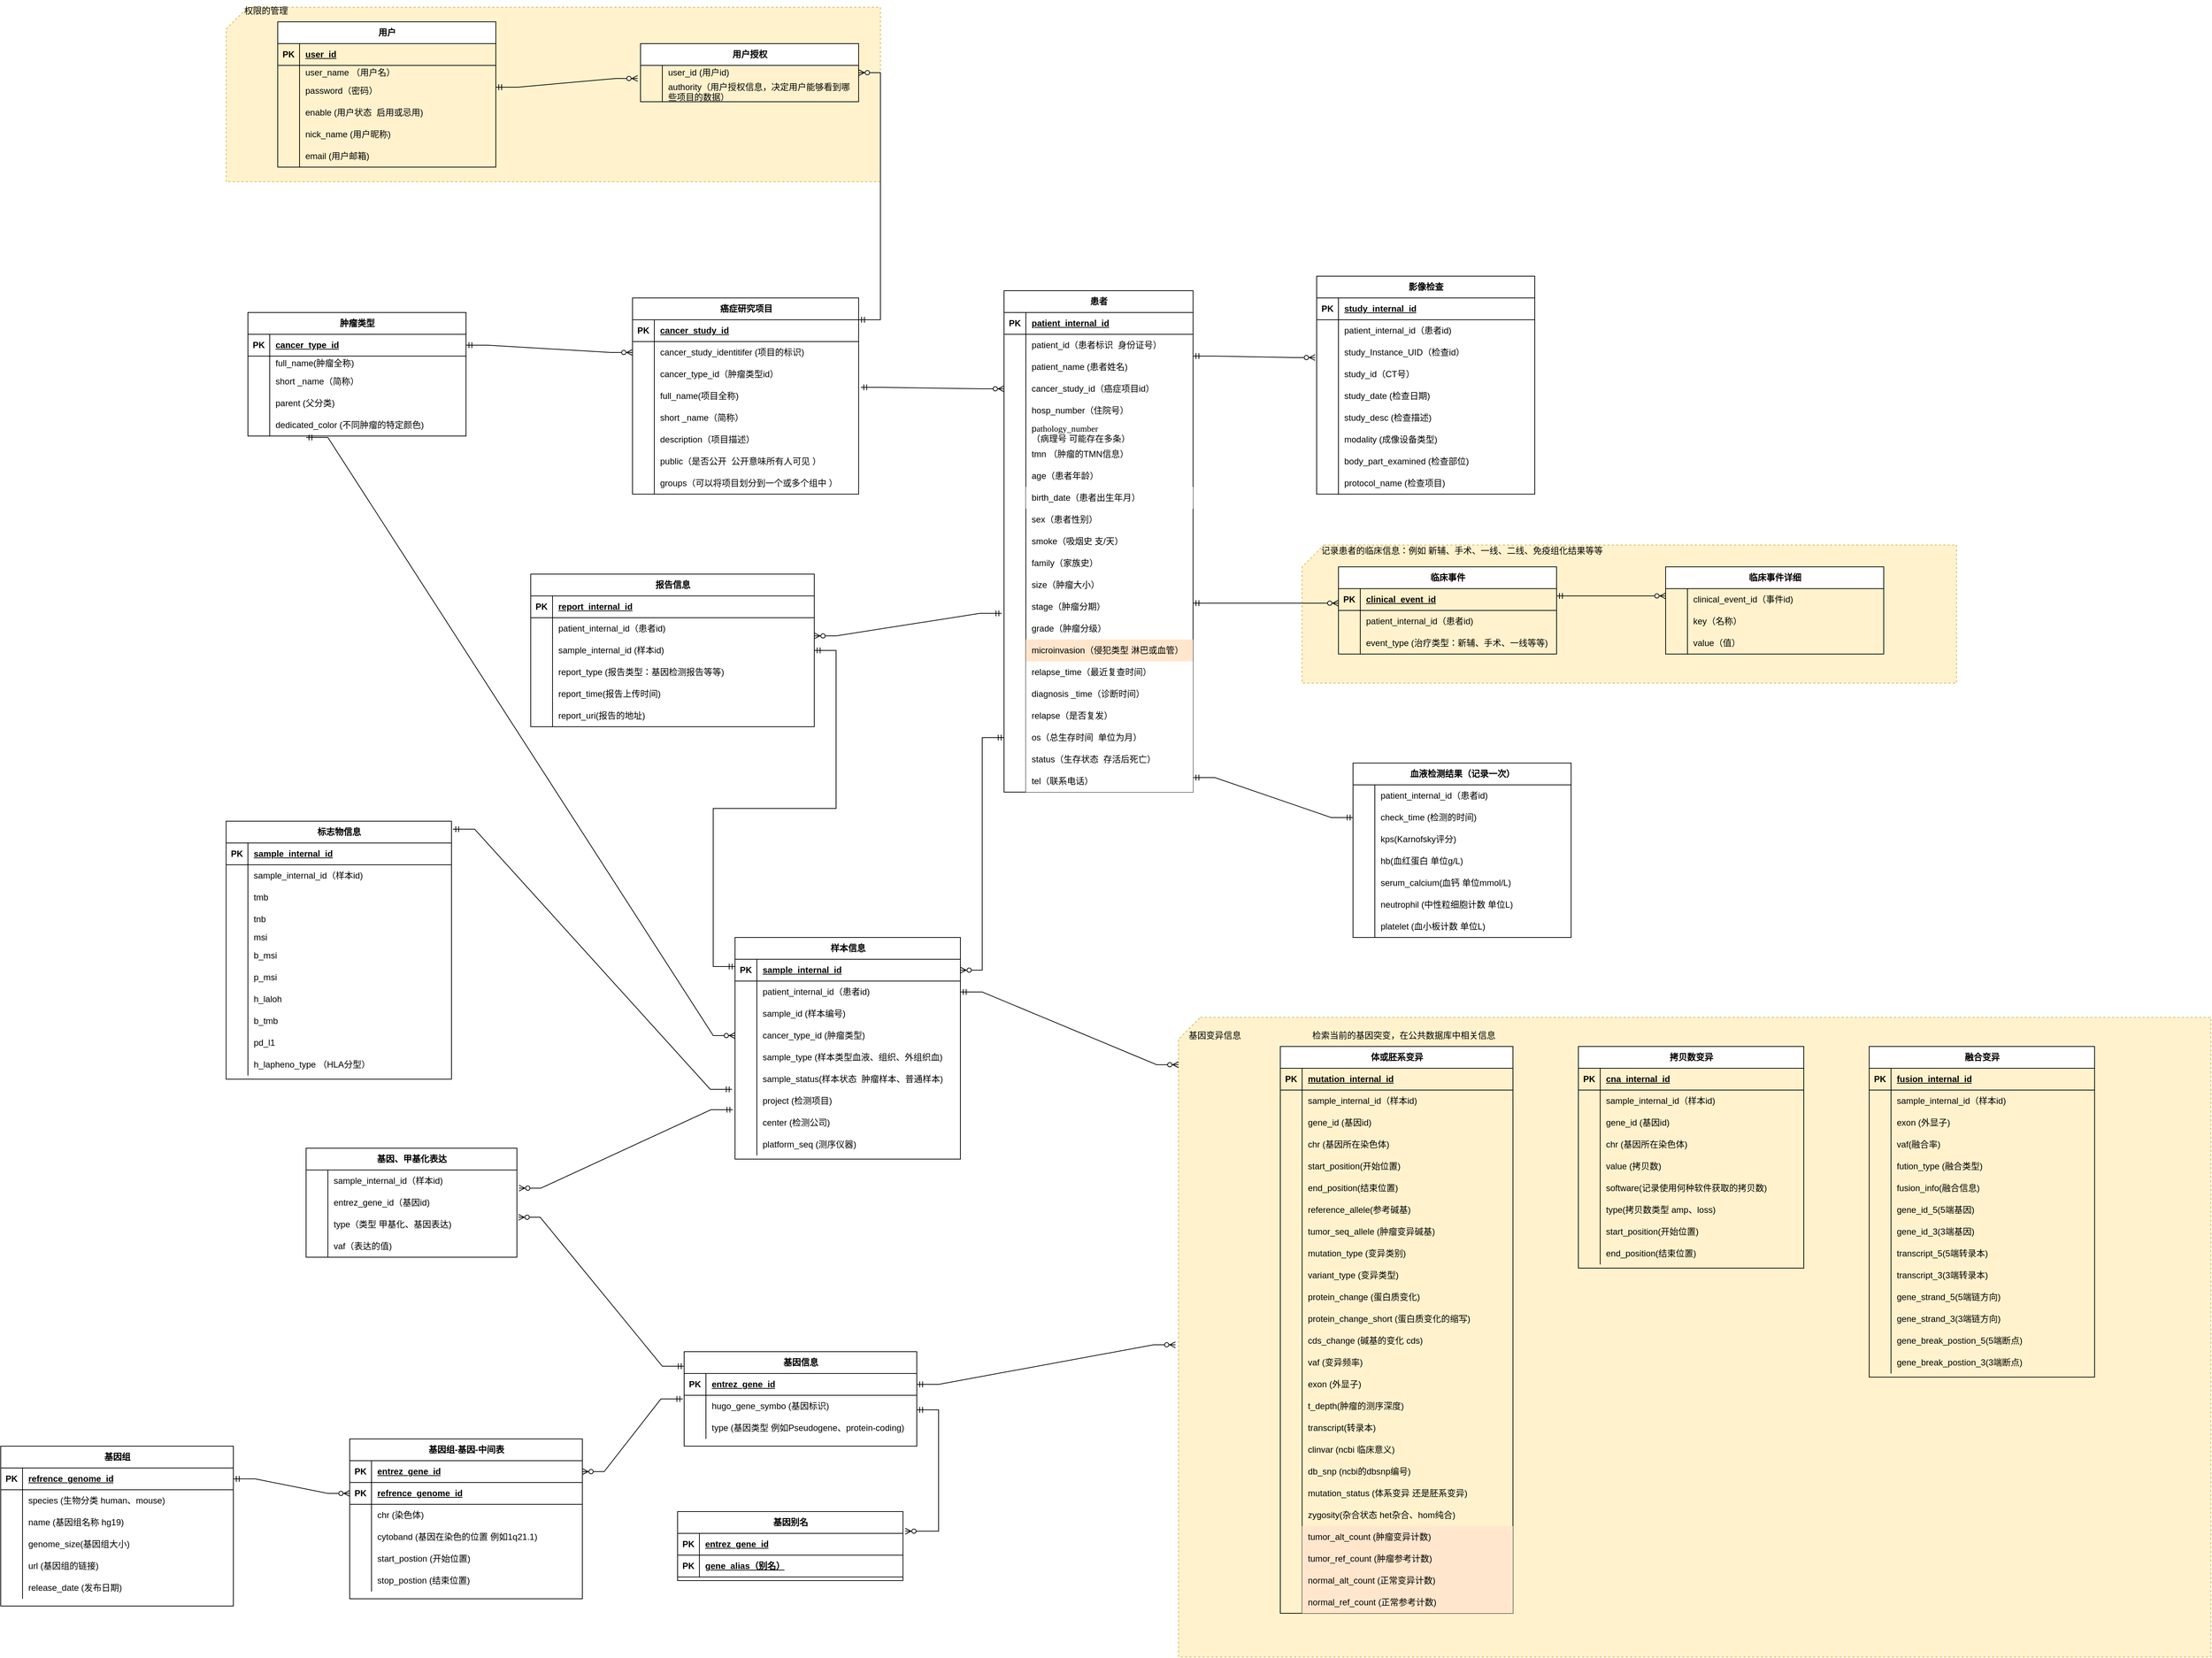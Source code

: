 <mxfile version="21.3.0" type="github">
  <diagram name="Page-1" id="9f46799a-70d6-7492-0946-bef42562c5a5">
    <mxGraphModel dx="2774" dy="1648" grid="1" gridSize="10" guides="1" tooltips="1" connect="1" arrows="1" fold="1" page="1" pageScale="1" pageWidth="1100" pageHeight="850" background="none" math="0" shadow="0">
      <root>
        <mxCell id="0" />
        <mxCell id="1" parent="0" />
        <mxCell id="WfgLicFwoCLRD7SB5nkz-260" value="" style="shape=card;whiteSpace=wrap;html=1;fillColor=#fff2cc;strokeColor=#d6b656;dashed=1;" parent="1" vertex="1">
          <mxGeometry x="-660" y="-340" width="900" height="240" as="geometry" />
        </mxCell>
        <mxCell id="RT6lVRiGIj_gCMxOsUKm-34" value="" style="shape=card;whiteSpace=wrap;html=1;fillColor=#fff2cc;strokeColor=#d6b656;dashed=1;" parent="1" vertex="1">
          <mxGeometry x="650" y="1050" width="1420" height="880" as="geometry" />
        </mxCell>
        <mxCell id="0mvWHtfy37eWZjp-saQm-234" value="" style="shape=card;whiteSpace=wrap;html=1;fillColor=#fff2cc;strokeColor=#d6b656;dashed=1;" parent="1" vertex="1">
          <mxGeometry x="820" y="400" width="900" height="190" as="geometry" />
        </mxCell>
        <mxCell id="0mvWHtfy37eWZjp-saQm-2" value="患者" style="shape=table;startSize=30;container=1;collapsible=1;childLayout=tableLayout;fixedRows=1;rowLines=0;fontStyle=1;align=center;resizeLast=1;html=1;" parent="1" vertex="1">
          <mxGeometry x="410" y="50" width="260" height="690" as="geometry" />
        </mxCell>
        <mxCell id="0mvWHtfy37eWZjp-saQm-3" value="" style="shape=tableRow;horizontal=0;startSize=0;swimlaneHead=0;swimlaneBody=0;fillColor=none;collapsible=0;dropTarget=0;points=[[0,0.5],[1,0.5]];portConstraint=eastwest;top=0;left=0;right=0;bottom=1;" parent="0mvWHtfy37eWZjp-saQm-2" vertex="1">
          <mxGeometry y="30" width="260" height="30" as="geometry" />
        </mxCell>
        <mxCell id="0mvWHtfy37eWZjp-saQm-4" value="PK" style="shape=partialRectangle;connectable=0;fillColor=none;top=0;left=0;bottom=0;right=0;fontStyle=1;overflow=hidden;whiteSpace=wrap;html=1;" parent="0mvWHtfy37eWZjp-saQm-3" vertex="1">
          <mxGeometry width="30" height="30" as="geometry">
            <mxRectangle width="30" height="30" as="alternateBounds" />
          </mxGeometry>
        </mxCell>
        <mxCell id="0mvWHtfy37eWZjp-saQm-5" value="&lt;div&gt;patient_internal_id&lt;/div&gt;" style="shape=partialRectangle;connectable=0;fillColor=none;top=0;left=0;bottom=0;right=0;align=left;spacingLeft=6;fontStyle=5;overflow=hidden;whiteSpace=wrap;html=1;" parent="0mvWHtfy37eWZjp-saQm-3" vertex="1">
          <mxGeometry x="30" width="230" height="30" as="geometry">
            <mxRectangle width="230" height="30" as="alternateBounds" />
          </mxGeometry>
        </mxCell>
        <mxCell id="0mvWHtfy37eWZjp-saQm-6" value="" style="shape=tableRow;horizontal=0;startSize=0;swimlaneHead=0;swimlaneBody=0;fillColor=none;collapsible=0;dropTarget=0;points=[[0,0.5],[1,0.5]];portConstraint=eastwest;top=0;left=0;right=0;bottom=0;" parent="0mvWHtfy37eWZjp-saQm-2" vertex="1">
          <mxGeometry y="60" width="260" height="30" as="geometry" />
        </mxCell>
        <mxCell id="0mvWHtfy37eWZjp-saQm-7" value="" style="shape=partialRectangle;connectable=0;fillColor=none;top=0;left=0;bottom=0;right=0;editable=1;overflow=hidden;whiteSpace=wrap;html=1;" parent="0mvWHtfy37eWZjp-saQm-6" vertex="1">
          <mxGeometry width="30" height="30" as="geometry">
            <mxRectangle width="30" height="30" as="alternateBounds" />
          </mxGeometry>
        </mxCell>
        <mxCell id="0mvWHtfy37eWZjp-saQm-8" value="&lt;div&gt;patient_id（患者标识&amp;nbsp; 身份证号）&lt;/div&gt;" style="shape=partialRectangle;connectable=0;fillColor=none;top=0;left=0;bottom=0;right=0;align=left;spacingLeft=6;overflow=hidden;whiteSpace=wrap;html=1;" parent="0mvWHtfy37eWZjp-saQm-6" vertex="1">
          <mxGeometry x="30" width="230" height="30" as="geometry">
            <mxRectangle width="230" height="30" as="alternateBounds" />
          </mxGeometry>
        </mxCell>
        <mxCell id="0mvWHtfy37eWZjp-saQm-9" value="" style="shape=tableRow;horizontal=0;startSize=0;swimlaneHead=0;swimlaneBody=0;fillColor=none;collapsible=0;dropTarget=0;points=[[0,0.5],[1,0.5]];portConstraint=eastwest;top=0;left=0;right=0;bottom=0;" parent="0mvWHtfy37eWZjp-saQm-2" vertex="1">
          <mxGeometry y="90" width="260" height="30" as="geometry" />
        </mxCell>
        <mxCell id="0mvWHtfy37eWZjp-saQm-10" value="" style="shape=partialRectangle;connectable=0;fillColor=none;top=0;left=0;bottom=0;right=0;editable=1;overflow=hidden;whiteSpace=wrap;html=1;" parent="0mvWHtfy37eWZjp-saQm-9" vertex="1">
          <mxGeometry width="30" height="30" as="geometry">
            <mxRectangle width="30" height="30" as="alternateBounds" />
          </mxGeometry>
        </mxCell>
        <mxCell id="0mvWHtfy37eWZjp-saQm-11" value="patient_name (患者姓名)" style="shape=partialRectangle;connectable=0;fillColor=none;top=0;left=0;bottom=0;right=0;align=left;spacingLeft=6;overflow=hidden;whiteSpace=wrap;html=1;" parent="0mvWHtfy37eWZjp-saQm-9" vertex="1">
          <mxGeometry x="30" width="230" height="30" as="geometry">
            <mxRectangle width="230" height="30" as="alternateBounds" />
          </mxGeometry>
        </mxCell>
        <mxCell id="0mvWHtfy37eWZjp-saQm-12" value="" style="shape=tableRow;horizontal=0;startSize=0;swimlaneHead=0;swimlaneBody=0;fillColor=none;collapsible=0;dropTarget=0;points=[[0,0.5],[1,0.5]];portConstraint=eastwest;top=0;left=0;right=0;bottom=0;" parent="0mvWHtfy37eWZjp-saQm-2" vertex="1">
          <mxGeometry y="120" width="260" height="30" as="geometry" />
        </mxCell>
        <mxCell id="0mvWHtfy37eWZjp-saQm-13" value="" style="shape=partialRectangle;connectable=0;fillColor=none;top=0;left=0;bottom=0;right=0;editable=1;overflow=hidden;whiteSpace=wrap;html=1;" parent="0mvWHtfy37eWZjp-saQm-12" vertex="1">
          <mxGeometry width="30" height="30" as="geometry">
            <mxRectangle width="30" height="30" as="alternateBounds" />
          </mxGeometry>
        </mxCell>
        <mxCell id="0mvWHtfy37eWZjp-saQm-14" value="cancer_study_id（癌症项目id）" style="shape=partialRectangle;connectable=0;fillColor=none;top=0;left=0;bottom=0;right=0;align=left;spacingLeft=6;overflow=hidden;whiteSpace=wrap;html=1;" parent="0mvWHtfy37eWZjp-saQm-12" vertex="1">
          <mxGeometry x="30" width="230" height="30" as="geometry">
            <mxRectangle width="230" height="30" as="alternateBounds" />
          </mxGeometry>
        </mxCell>
        <mxCell id="0mvWHtfy37eWZjp-saQm-31" value="" style="shape=tableRow;horizontal=0;startSize=0;swimlaneHead=0;swimlaneBody=0;fillColor=none;collapsible=0;dropTarget=0;points=[[0,0.5],[1,0.5]];portConstraint=eastwest;top=0;left=0;right=0;bottom=0;" parent="0mvWHtfy37eWZjp-saQm-2" vertex="1">
          <mxGeometry y="150" width="260" height="30" as="geometry" />
        </mxCell>
        <mxCell id="0mvWHtfy37eWZjp-saQm-32" value="" style="shape=partialRectangle;connectable=0;fillColor=none;top=0;left=0;bottom=0;right=0;editable=1;overflow=hidden;whiteSpace=wrap;html=1;" parent="0mvWHtfy37eWZjp-saQm-31" vertex="1">
          <mxGeometry width="30" height="30" as="geometry">
            <mxRectangle width="30" height="30" as="alternateBounds" />
          </mxGeometry>
        </mxCell>
        <mxCell id="0mvWHtfy37eWZjp-saQm-33" value="hosp_number（住院号）" style="shape=partialRectangle;connectable=0;fillColor=none;top=0;left=0;bottom=0;right=0;align=left;spacingLeft=6;overflow=hidden;whiteSpace=wrap;html=1;" parent="0mvWHtfy37eWZjp-saQm-31" vertex="1">
          <mxGeometry x="30" width="230" height="30" as="geometry">
            <mxRectangle width="230" height="30" as="alternateBounds" />
          </mxGeometry>
        </mxCell>
        <mxCell id="0mvWHtfy37eWZjp-saQm-37" value="" style="shape=tableRow;horizontal=0;startSize=0;swimlaneHead=0;swimlaneBody=0;fillColor=none;collapsible=0;dropTarget=0;points=[[0,0.5],[1,0.5]];portConstraint=eastwest;top=0;left=0;right=0;bottom=0;" parent="0mvWHtfy37eWZjp-saQm-2" vertex="1">
          <mxGeometry y="180" width="260" height="30" as="geometry" />
        </mxCell>
        <mxCell id="0mvWHtfy37eWZjp-saQm-38" value="" style="shape=partialRectangle;connectable=0;fillColor=none;top=0;left=0;bottom=0;right=0;editable=1;overflow=hidden;whiteSpace=wrap;html=1;" parent="0mvWHtfy37eWZjp-saQm-37" vertex="1">
          <mxGeometry width="30" height="30" as="geometry">
            <mxRectangle width="30" height="30" as="alternateBounds" />
          </mxGeometry>
        </mxCell>
        <mxCell id="0mvWHtfy37eWZjp-saQm-39" value="p&lt;span style=&quot;background-color: initial; font-size: 9pt; font-family: 等线;&quot;&gt;&lt;font face=&quot;Times New Roman&quot;&gt;a&lt;/font&gt;&lt;/span&gt;&lt;span style=&quot;background-color: initial; font-size: 9pt; font-family: &amp;quot;Times New Roman&amp;quot;;&quot;&gt;thology_n&lt;/span&gt;&lt;span style=&quot;background-color: initial; font-size: 9pt; font-family: &amp;quot;Times New Roman&amp;quot;;&quot;&gt;umber&lt;/span&gt;（病理号 可能存在多条）" style="shape=partialRectangle;connectable=0;fillColor=none;top=0;left=0;bottom=0;right=0;align=left;spacingLeft=6;overflow=hidden;whiteSpace=wrap;html=1;" parent="0mvWHtfy37eWZjp-saQm-37" vertex="1">
          <mxGeometry x="30" width="230" height="30" as="geometry">
            <mxRectangle width="230" height="30" as="alternateBounds" />
          </mxGeometry>
        </mxCell>
        <mxCell id="0mvWHtfy37eWZjp-saQm-43" value="" style="shape=tableRow;horizontal=0;startSize=0;swimlaneHead=0;swimlaneBody=0;fillColor=none;collapsible=0;dropTarget=0;points=[[0,0.5],[1,0.5]];portConstraint=eastwest;top=0;left=0;right=0;bottom=0;" parent="0mvWHtfy37eWZjp-saQm-2" vertex="1">
          <mxGeometry y="210" width="260" height="30" as="geometry" />
        </mxCell>
        <mxCell id="0mvWHtfy37eWZjp-saQm-44" value="" style="shape=partialRectangle;connectable=0;fillColor=none;top=0;left=0;bottom=0;right=0;editable=1;overflow=hidden;whiteSpace=wrap;html=1;" parent="0mvWHtfy37eWZjp-saQm-43" vertex="1">
          <mxGeometry width="30" height="30" as="geometry">
            <mxRectangle width="30" height="30" as="alternateBounds" />
          </mxGeometry>
        </mxCell>
        <mxCell id="0mvWHtfy37eWZjp-saQm-45" value="tmn （肿瘤的TMN信息）" style="shape=partialRectangle;connectable=0;fillColor=none;top=0;left=0;bottom=0;right=0;align=left;spacingLeft=6;overflow=hidden;whiteSpace=wrap;html=1;" parent="0mvWHtfy37eWZjp-saQm-43" vertex="1">
          <mxGeometry x="30" width="230" height="30" as="geometry">
            <mxRectangle width="230" height="30" as="alternateBounds" />
          </mxGeometry>
        </mxCell>
        <mxCell id="0mvWHtfy37eWZjp-saQm-46" value="" style="shape=tableRow;horizontal=0;startSize=0;swimlaneHead=0;swimlaneBody=0;fillColor=none;collapsible=0;dropTarget=0;points=[[0,0.5],[1,0.5]];portConstraint=eastwest;top=0;left=0;right=0;bottom=0;" parent="0mvWHtfy37eWZjp-saQm-2" vertex="1">
          <mxGeometry y="240" width="260" height="30" as="geometry" />
        </mxCell>
        <mxCell id="0mvWHtfy37eWZjp-saQm-47" value="" style="shape=partialRectangle;connectable=0;fillColor=none;top=0;left=0;bottom=0;right=0;editable=1;overflow=hidden;whiteSpace=wrap;html=1;" parent="0mvWHtfy37eWZjp-saQm-46" vertex="1">
          <mxGeometry width="30" height="30" as="geometry">
            <mxRectangle width="30" height="30" as="alternateBounds" />
          </mxGeometry>
        </mxCell>
        <mxCell id="0mvWHtfy37eWZjp-saQm-48" value="age（患者年龄）" style="shape=partialRectangle;connectable=0;fillColor=none;top=0;left=0;bottom=0;right=0;align=left;spacingLeft=6;overflow=hidden;whiteSpace=wrap;html=1;" parent="0mvWHtfy37eWZjp-saQm-46" vertex="1">
          <mxGeometry x="30" width="230" height="30" as="geometry">
            <mxRectangle width="230" height="30" as="alternateBounds" />
          </mxGeometry>
        </mxCell>
        <mxCell id="0mvWHtfy37eWZjp-saQm-337" value="" style="shape=tableRow;horizontal=0;startSize=0;swimlaneHead=0;swimlaneBody=0;fillColor=none;collapsible=0;dropTarget=0;points=[[0,0.5],[1,0.5]];portConstraint=eastwest;top=0;left=0;right=0;bottom=0;" parent="0mvWHtfy37eWZjp-saQm-2" vertex="1">
          <mxGeometry y="270" width="260" height="30" as="geometry" />
        </mxCell>
        <mxCell id="0mvWHtfy37eWZjp-saQm-338" value="" style="shape=partialRectangle;connectable=0;fillColor=none;top=0;left=0;bottom=0;right=0;editable=1;overflow=hidden;whiteSpace=wrap;html=1;" parent="0mvWHtfy37eWZjp-saQm-337" vertex="1">
          <mxGeometry width="30" height="30" as="geometry">
            <mxRectangle width="30" height="30" as="alternateBounds" />
          </mxGeometry>
        </mxCell>
        <mxCell id="0mvWHtfy37eWZjp-saQm-339" value="birth_date（患者出生年月）" style="shape=partialRectangle;connectable=0;top=0;left=0;bottom=0;right=0;align=left;spacingLeft=6;overflow=hidden;whiteSpace=wrap;html=1;" parent="0mvWHtfy37eWZjp-saQm-337" vertex="1">
          <mxGeometry x="30" width="230" height="30" as="geometry">
            <mxRectangle width="230" height="30" as="alternateBounds" />
          </mxGeometry>
        </mxCell>
        <mxCell id="0mvWHtfy37eWZjp-saQm-49" value="" style="shape=tableRow;horizontal=0;startSize=0;swimlaneHead=0;swimlaneBody=0;fillColor=none;collapsible=0;dropTarget=0;points=[[0,0.5],[1,0.5]];portConstraint=eastwest;top=0;left=0;right=0;bottom=0;" parent="0mvWHtfy37eWZjp-saQm-2" vertex="1">
          <mxGeometry y="300" width="260" height="30" as="geometry" />
        </mxCell>
        <mxCell id="0mvWHtfy37eWZjp-saQm-50" value="" style="shape=partialRectangle;connectable=0;fillColor=none;top=0;left=0;bottom=0;right=0;editable=1;overflow=hidden;whiteSpace=wrap;html=1;" parent="0mvWHtfy37eWZjp-saQm-49" vertex="1">
          <mxGeometry width="30" height="30" as="geometry">
            <mxRectangle width="30" height="30" as="alternateBounds" />
          </mxGeometry>
        </mxCell>
        <mxCell id="0mvWHtfy37eWZjp-saQm-51" value="sex（患者性别）" style="shape=partialRectangle;connectable=0;fillColor=none;top=0;left=0;bottom=0;right=0;align=left;spacingLeft=6;overflow=hidden;whiteSpace=wrap;html=1;" parent="0mvWHtfy37eWZjp-saQm-49" vertex="1">
          <mxGeometry x="30" width="230" height="30" as="geometry">
            <mxRectangle width="230" height="30" as="alternateBounds" />
          </mxGeometry>
        </mxCell>
        <mxCell id="0mvWHtfy37eWZjp-saQm-123" value="" style="shape=tableRow;horizontal=0;startSize=0;swimlaneHead=0;swimlaneBody=0;fillColor=none;collapsible=0;dropTarget=0;points=[[0,0.5],[1,0.5]];portConstraint=eastwest;top=0;left=0;right=0;bottom=0;" parent="0mvWHtfy37eWZjp-saQm-2" vertex="1">
          <mxGeometry y="330" width="260" height="30" as="geometry" />
        </mxCell>
        <mxCell id="0mvWHtfy37eWZjp-saQm-124" value="" style="shape=partialRectangle;connectable=0;fillColor=none;top=0;left=0;bottom=0;right=0;editable=1;overflow=hidden;whiteSpace=wrap;html=1;" parent="0mvWHtfy37eWZjp-saQm-123" vertex="1">
          <mxGeometry width="30" height="30" as="geometry">
            <mxRectangle width="30" height="30" as="alternateBounds" />
          </mxGeometry>
        </mxCell>
        <mxCell id="0mvWHtfy37eWZjp-saQm-125" value="smoke（吸烟史 支/天）" style="shape=partialRectangle;connectable=0;fillColor=none;top=0;left=0;bottom=0;right=0;align=left;spacingLeft=6;overflow=hidden;whiteSpace=wrap;html=1;" parent="0mvWHtfy37eWZjp-saQm-123" vertex="1">
          <mxGeometry x="30" width="230" height="30" as="geometry">
            <mxRectangle width="230" height="30" as="alternateBounds" />
          </mxGeometry>
        </mxCell>
        <mxCell id="0mvWHtfy37eWZjp-saQm-126" value="" style="shape=tableRow;horizontal=0;startSize=0;swimlaneHead=0;swimlaneBody=0;fillColor=none;collapsible=0;dropTarget=0;points=[[0,0.5],[1,0.5]];portConstraint=eastwest;top=0;left=0;right=0;bottom=0;" parent="0mvWHtfy37eWZjp-saQm-2" vertex="1">
          <mxGeometry y="360" width="260" height="30" as="geometry" />
        </mxCell>
        <mxCell id="0mvWHtfy37eWZjp-saQm-127" value="" style="shape=partialRectangle;connectable=0;fillColor=none;top=0;left=0;bottom=0;right=0;editable=1;overflow=hidden;whiteSpace=wrap;html=1;" parent="0mvWHtfy37eWZjp-saQm-126" vertex="1">
          <mxGeometry width="30" height="30" as="geometry">
            <mxRectangle width="30" height="30" as="alternateBounds" />
          </mxGeometry>
        </mxCell>
        <mxCell id="0mvWHtfy37eWZjp-saQm-128" value="family（家族史）" style="shape=partialRectangle;connectable=0;fillColor=none;top=0;left=0;bottom=0;right=0;align=left;spacingLeft=6;overflow=hidden;whiteSpace=wrap;html=1;" parent="0mvWHtfy37eWZjp-saQm-126" vertex="1">
          <mxGeometry x="30" width="230" height="30" as="geometry">
            <mxRectangle width="230" height="30" as="alternateBounds" />
          </mxGeometry>
        </mxCell>
        <mxCell id="0mvWHtfy37eWZjp-saQm-129" value="" style="shape=tableRow;horizontal=0;startSize=0;swimlaneHead=0;swimlaneBody=0;fillColor=none;collapsible=0;dropTarget=0;points=[[0,0.5],[1,0.5]];portConstraint=eastwest;top=0;left=0;right=0;bottom=0;" parent="0mvWHtfy37eWZjp-saQm-2" vertex="1">
          <mxGeometry y="390" width="260" height="30" as="geometry" />
        </mxCell>
        <mxCell id="0mvWHtfy37eWZjp-saQm-130" value="" style="shape=partialRectangle;connectable=0;fillColor=none;top=0;left=0;bottom=0;right=0;editable=1;overflow=hidden;whiteSpace=wrap;html=1;" parent="0mvWHtfy37eWZjp-saQm-129" vertex="1">
          <mxGeometry width="30" height="30" as="geometry">
            <mxRectangle width="30" height="30" as="alternateBounds" />
          </mxGeometry>
        </mxCell>
        <mxCell id="0mvWHtfy37eWZjp-saQm-131" value="size（肿瘤大小）" style="shape=partialRectangle;connectable=0;fillColor=none;top=0;left=0;bottom=0;right=0;align=left;spacingLeft=6;overflow=hidden;whiteSpace=wrap;html=1;" parent="0mvWHtfy37eWZjp-saQm-129" vertex="1">
          <mxGeometry x="30" width="230" height="30" as="geometry">
            <mxRectangle width="230" height="30" as="alternateBounds" />
          </mxGeometry>
        </mxCell>
        <mxCell id="0mvWHtfy37eWZjp-saQm-132" value="" style="shape=tableRow;horizontal=0;startSize=0;swimlaneHead=0;swimlaneBody=0;fillColor=none;collapsible=0;dropTarget=0;points=[[0,0.5],[1,0.5]];portConstraint=eastwest;top=0;left=0;right=0;bottom=0;" parent="0mvWHtfy37eWZjp-saQm-2" vertex="1">
          <mxGeometry y="420" width="260" height="30" as="geometry" />
        </mxCell>
        <mxCell id="0mvWHtfy37eWZjp-saQm-133" value="" style="shape=partialRectangle;connectable=0;fillColor=none;top=0;left=0;bottom=0;right=0;editable=1;overflow=hidden;whiteSpace=wrap;html=1;" parent="0mvWHtfy37eWZjp-saQm-132" vertex="1">
          <mxGeometry width="30" height="30" as="geometry">
            <mxRectangle width="30" height="30" as="alternateBounds" />
          </mxGeometry>
        </mxCell>
        <mxCell id="0mvWHtfy37eWZjp-saQm-134" value="stage（肿瘤分期）" style="shape=partialRectangle;connectable=0;fillColor=none;top=0;left=0;bottom=0;right=0;align=left;spacingLeft=6;overflow=hidden;whiteSpace=wrap;html=1;" parent="0mvWHtfy37eWZjp-saQm-132" vertex="1">
          <mxGeometry x="30" width="230" height="30" as="geometry">
            <mxRectangle width="230" height="30" as="alternateBounds" />
          </mxGeometry>
        </mxCell>
        <mxCell id="0mvWHtfy37eWZjp-saQm-135" value="" style="shape=tableRow;horizontal=0;startSize=0;swimlaneHead=0;swimlaneBody=0;fillColor=none;collapsible=0;dropTarget=0;points=[[0,0.5],[1,0.5]];portConstraint=eastwest;top=0;left=0;right=0;bottom=0;" parent="0mvWHtfy37eWZjp-saQm-2" vertex="1">
          <mxGeometry y="450" width="260" height="30" as="geometry" />
        </mxCell>
        <mxCell id="0mvWHtfy37eWZjp-saQm-136" value="" style="shape=partialRectangle;connectable=0;fillColor=none;top=0;left=0;bottom=0;right=0;editable=1;overflow=hidden;whiteSpace=wrap;html=1;" parent="0mvWHtfy37eWZjp-saQm-135" vertex="1">
          <mxGeometry width="30" height="30" as="geometry">
            <mxRectangle width="30" height="30" as="alternateBounds" />
          </mxGeometry>
        </mxCell>
        <mxCell id="0mvWHtfy37eWZjp-saQm-137" value="grade（肿瘤分级）" style="shape=partialRectangle;connectable=0;fillColor=none;top=0;left=0;bottom=0;right=0;align=left;spacingLeft=6;overflow=hidden;whiteSpace=wrap;html=1;" parent="0mvWHtfy37eWZjp-saQm-135" vertex="1">
          <mxGeometry x="30" width="230" height="30" as="geometry">
            <mxRectangle width="230" height="30" as="alternateBounds" />
          </mxGeometry>
        </mxCell>
        <mxCell id="0mvWHtfy37eWZjp-saQm-138" value="" style="shape=tableRow;horizontal=0;startSize=0;swimlaneHead=0;swimlaneBody=0;fillColor=none;collapsible=0;dropTarget=0;points=[[0,0.5],[1,0.5]];portConstraint=eastwest;top=0;left=0;right=0;bottom=0;" parent="0mvWHtfy37eWZjp-saQm-2" vertex="1">
          <mxGeometry y="480" width="260" height="30" as="geometry" />
        </mxCell>
        <mxCell id="0mvWHtfy37eWZjp-saQm-139" value="" style="shape=partialRectangle;connectable=0;fillColor=none;top=0;left=0;bottom=0;right=0;editable=1;overflow=hidden;whiteSpace=wrap;html=1;" parent="0mvWHtfy37eWZjp-saQm-138" vertex="1">
          <mxGeometry width="30" height="30" as="geometry">
            <mxRectangle width="30" height="30" as="alternateBounds" />
          </mxGeometry>
        </mxCell>
        <mxCell id="0mvWHtfy37eWZjp-saQm-140" value="microinvasion（侵犯类型 淋巴或血管）" style="shape=partialRectangle;connectable=0;fillColor=#ffe6cc;top=0;left=0;bottom=0;right=0;align=left;spacingLeft=6;overflow=hidden;whiteSpace=wrap;html=1;strokeColor=#d79b00;" parent="0mvWHtfy37eWZjp-saQm-138" vertex="1">
          <mxGeometry x="30" width="230" height="30" as="geometry">
            <mxRectangle width="230" height="30" as="alternateBounds" />
          </mxGeometry>
        </mxCell>
        <mxCell id="0mvWHtfy37eWZjp-saQm-141" value="" style="shape=tableRow;horizontal=0;startSize=0;swimlaneHead=0;swimlaneBody=0;fillColor=none;collapsible=0;dropTarget=0;points=[[0,0.5],[1,0.5]];portConstraint=eastwest;top=0;left=0;right=0;bottom=0;" parent="0mvWHtfy37eWZjp-saQm-2" vertex="1">
          <mxGeometry y="510" width="260" height="30" as="geometry" />
        </mxCell>
        <mxCell id="0mvWHtfy37eWZjp-saQm-142" value="" style="shape=partialRectangle;connectable=0;fillColor=none;top=0;left=0;bottom=0;right=0;editable=1;overflow=hidden;whiteSpace=wrap;html=1;" parent="0mvWHtfy37eWZjp-saQm-141" vertex="1">
          <mxGeometry width="30" height="30" as="geometry">
            <mxRectangle width="30" height="30" as="alternateBounds" />
          </mxGeometry>
        </mxCell>
        <mxCell id="0mvWHtfy37eWZjp-saQm-143" value="relapse_time（最近复查时间）" style="shape=partialRectangle;connectable=0;top=0;left=0;bottom=0;right=0;align=left;spacingLeft=6;overflow=hidden;whiteSpace=wrap;html=1;" parent="0mvWHtfy37eWZjp-saQm-141" vertex="1">
          <mxGeometry x="30" width="230" height="30" as="geometry">
            <mxRectangle width="230" height="30" as="alternateBounds" />
          </mxGeometry>
        </mxCell>
        <mxCell id="0mvWHtfy37eWZjp-saQm-282" value="" style="shape=tableRow;horizontal=0;startSize=0;swimlaneHead=0;swimlaneBody=0;fillColor=none;collapsible=0;dropTarget=0;points=[[0,0.5],[1,0.5]];portConstraint=eastwest;top=0;left=0;right=0;bottom=0;" parent="0mvWHtfy37eWZjp-saQm-2" vertex="1">
          <mxGeometry y="540" width="260" height="30" as="geometry" />
        </mxCell>
        <mxCell id="0mvWHtfy37eWZjp-saQm-283" value="" style="shape=partialRectangle;connectable=0;fillColor=none;top=0;left=0;bottom=0;right=0;editable=1;overflow=hidden;whiteSpace=wrap;html=1;" parent="0mvWHtfy37eWZjp-saQm-282" vertex="1">
          <mxGeometry width="30" height="30" as="geometry">
            <mxRectangle width="30" height="30" as="alternateBounds" />
          </mxGeometry>
        </mxCell>
        <mxCell id="0mvWHtfy37eWZjp-saQm-284" value="diagnosis _time（诊断时间）" style="shape=partialRectangle;connectable=0;top=0;left=0;bottom=0;right=0;align=left;spacingLeft=6;overflow=hidden;whiteSpace=wrap;html=1;" parent="0mvWHtfy37eWZjp-saQm-282" vertex="1">
          <mxGeometry x="30" width="230" height="30" as="geometry">
            <mxRectangle width="230" height="30" as="alternateBounds" />
          </mxGeometry>
        </mxCell>
        <mxCell id="0mvWHtfy37eWZjp-saQm-147" value="" style="shape=tableRow;horizontal=0;startSize=0;swimlaneHead=0;swimlaneBody=0;fillColor=none;collapsible=0;dropTarget=0;points=[[0,0.5],[1,0.5]];portConstraint=eastwest;top=0;left=0;right=0;bottom=0;" parent="0mvWHtfy37eWZjp-saQm-2" vertex="1">
          <mxGeometry y="570" width="260" height="30" as="geometry" />
        </mxCell>
        <mxCell id="0mvWHtfy37eWZjp-saQm-148" value="" style="shape=partialRectangle;connectable=0;fillColor=none;top=0;left=0;bottom=0;right=0;editable=1;overflow=hidden;whiteSpace=wrap;html=1;" parent="0mvWHtfy37eWZjp-saQm-147" vertex="1">
          <mxGeometry width="30" height="30" as="geometry">
            <mxRectangle width="30" height="30" as="alternateBounds" />
          </mxGeometry>
        </mxCell>
        <mxCell id="0mvWHtfy37eWZjp-saQm-149" value="relapse（是否复发）" style="shape=partialRectangle;connectable=0;top=0;left=0;bottom=0;right=0;align=left;spacingLeft=6;overflow=hidden;whiteSpace=wrap;html=1;" parent="0mvWHtfy37eWZjp-saQm-147" vertex="1">
          <mxGeometry x="30" width="230" height="30" as="geometry">
            <mxRectangle width="230" height="30" as="alternateBounds" />
          </mxGeometry>
        </mxCell>
        <mxCell id="0mvWHtfy37eWZjp-saQm-150" value="" style="shape=tableRow;horizontal=0;startSize=0;swimlaneHead=0;swimlaneBody=0;fillColor=none;collapsible=0;dropTarget=0;points=[[0,0.5],[1,0.5]];portConstraint=eastwest;top=0;left=0;right=0;bottom=0;" parent="0mvWHtfy37eWZjp-saQm-2" vertex="1">
          <mxGeometry y="600" width="260" height="30" as="geometry" />
        </mxCell>
        <mxCell id="0mvWHtfy37eWZjp-saQm-151" value="" style="shape=partialRectangle;connectable=0;fillColor=none;top=0;left=0;bottom=0;right=0;editable=1;overflow=hidden;whiteSpace=wrap;html=1;" parent="0mvWHtfy37eWZjp-saQm-150" vertex="1">
          <mxGeometry width="30" height="30" as="geometry">
            <mxRectangle width="30" height="30" as="alternateBounds" />
          </mxGeometry>
        </mxCell>
        <mxCell id="0mvWHtfy37eWZjp-saQm-152" value="os（总生存时间&amp;nbsp; 单位为月&lt;span style=&quot;background-color: initial;&quot;&gt;）&lt;/span&gt;" style="shape=partialRectangle;connectable=0;top=0;left=0;bottom=0;right=0;align=left;spacingLeft=6;overflow=hidden;whiteSpace=wrap;html=1;" parent="0mvWHtfy37eWZjp-saQm-150" vertex="1">
          <mxGeometry x="30" width="230" height="30" as="geometry">
            <mxRectangle width="230" height="30" as="alternateBounds" />
          </mxGeometry>
        </mxCell>
        <mxCell id="0mvWHtfy37eWZjp-saQm-144" value="" style="shape=tableRow;horizontal=0;startSize=0;swimlaneHead=0;swimlaneBody=0;fillColor=none;collapsible=0;dropTarget=0;points=[[0,0.5],[1,0.5]];portConstraint=eastwest;top=0;left=0;right=0;bottom=0;" parent="0mvWHtfy37eWZjp-saQm-2" vertex="1">
          <mxGeometry y="630" width="260" height="30" as="geometry" />
        </mxCell>
        <mxCell id="0mvWHtfy37eWZjp-saQm-145" value="" style="shape=partialRectangle;connectable=0;fillColor=none;top=0;left=0;bottom=0;right=0;editable=1;overflow=hidden;whiteSpace=wrap;html=1;" parent="0mvWHtfy37eWZjp-saQm-144" vertex="1">
          <mxGeometry width="30" height="30" as="geometry">
            <mxRectangle width="30" height="30" as="alternateBounds" />
          </mxGeometry>
        </mxCell>
        <mxCell id="0mvWHtfy37eWZjp-saQm-146" value="status（生存状态&amp;nbsp; 存活后死亡）" style="shape=partialRectangle;connectable=0;top=0;left=0;bottom=0;right=0;align=left;spacingLeft=6;overflow=hidden;whiteSpace=wrap;html=1;" parent="0mvWHtfy37eWZjp-saQm-144" vertex="1">
          <mxGeometry x="30" width="230" height="30" as="geometry">
            <mxRectangle width="230" height="30" as="alternateBounds" />
          </mxGeometry>
        </mxCell>
        <mxCell id="0mvWHtfy37eWZjp-saQm-153" value="" style="shape=tableRow;horizontal=0;startSize=0;swimlaneHead=0;swimlaneBody=0;fillColor=none;collapsible=0;dropTarget=0;points=[[0,0.5],[1,0.5]];portConstraint=eastwest;top=0;left=0;right=0;bottom=0;" parent="0mvWHtfy37eWZjp-saQm-2" vertex="1">
          <mxGeometry y="660" width="260" height="30" as="geometry" />
        </mxCell>
        <mxCell id="0mvWHtfy37eWZjp-saQm-154" value="" style="shape=partialRectangle;connectable=0;fillColor=none;top=0;left=0;bottom=0;right=0;editable=1;overflow=hidden;whiteSpace=wrap;html=1;" parent="0mvWHtfy37eWZjp-saQm-153" vertex="1">
          <mxGeometry width="30" height="30" as="geometry">
            <mxRectangle width="30" height="30" as="alternateBounds" />
          </mxGeometry>
        </mxCell>
        <mxCell id="0mvWHtfy37eWZjp-saQm-155" value="tel（联系电话）" style="shape=partialRectangle;connectable=0;top=0;left=0;bottom=0;right=0;align=left;spacingLeft=6;overflow=hidden;whiteSpace=wrap;html=1;" parent="0mvWHtfy37eWZjp-saQm-153" vertex="1">
          <mxGeometry x="30" width="230" height="30" as="geometry">
            <mxRectangle width="230" height="30" as="alternateBounds" />
          </mxGeometry>
        </mxCell>
        <mxCell id="0mvWHtfy37eWZjp-saQm-15" value="肿瘤类型" style="shape=table;startSize=30;container=1;collapsible=1;childLayout=tableLayout;fixedRows=1;rowLines=0;fontStyle=1;align=center;resizeLast=1;html=1;" parent="1" vertex="1">
          <mxGeometry x="-630" y="80" width="300" height="170" as="geometry">
            <mxRectangle x="840" y="50" width="90" height="30" as="alternateBounds" />
          </mxGeometry>
        </mxCell>
        <mxCell id="0mvWHtfy37eWZjp-saQm-114" value="" style="shape=tableRow;horizontal=0;startSize=0;swimlaneHead=0;swimlaneBody=0;fillColor=none;collapsible=0;dropTarget=0;points=[[0,0.5],[1,0.5]];portConstraint=eastwest;top=0;left=0;right=0;bottom=1;" parent="0mvWHtfy37eWZjp-saQm-15" vertex="1">
          <mxGeometry y="30" width="300" height="30" as="geometry" />
        </mxCell>
        <mxCell id="0mvWHtfy37eWZjp-saQm-115" value="PK" style="shape=partialRectangle;connectable=0;fillColor=none;top=0;left=0;bottom=0;right=0;fontStyle=1;overflow=hidden;whiteSpace=wrap;html=1;" parent="0mvWHtfy37eWZjp-saQm-114" vertex="1">
          <mxGeometry width="30" height="30" as="geometry">
            <mxRectangle width="30" height="30" as="alternateBounds" />
          </mxGeometry>
        </mxCell>
        <mxCell id="0mvWHtfy37eWZjp-saQm-116" value="cancer_type_id" style="shape=partialRectangle;connectable=0;fillColor=none;top=0;left=0;bottom=0;right=0;align=left;spacingLeft=6;fontStyle=5;overflow=hidden;whiteSpace=wrap;html=1;" parent="0mvWHtfy37eWZjp-saQm-114" vertex="1">
          <mxGeometry x="30" width="270" height="30" as="geometry">
            <mxRectangle width="270" height="30" as="alternateBounds" />
          </mxGeometry>
        </mxCell>
        <mxCell id="0mvWHtfy37eWZjp-saQm-19" value="" style="shape=tableRow;horizontal=0;startSize=0;swimlaneHead=0;swimlaneBody=0;fillColor=none;collapsible=0;dropTarget=0;points=[[0,0.5],[1,0.5]];portConstraint=eastwest;top=0;left=0;right=0;bottom=0;" parent="0mvWHtfy37eWZjp-saQm-15" vertex="1">
          <mxGeometry y="60" width="300" height="20" as="geometry" />
        </mxCell>
        <mxCell id="0mvWHtfy37eWZjp-saQm-20" value="" style="shape=partialRectangle;connectable=0;fillColor=none;top=0;left=0;bottom=0;right=0;editable=1;overflow=hidden;whiteSpace=wrap;html=1;" parent="0mvWHtfy37eWZjp-saQm-19" vertex="1">
          <mxGeometry width="30" height="20" as="geometry">
            <mxRectangle width="30" height="20" as="alternateBounds" />
          </mxGeometry>
        </mxCell>
        <mxCell id="0mvWHtfy37eWZjp-saQm-21" value="full_name(肿瘤全称)" style="shape=partialRectangle;connectable=0;fillColor=none;top=0;left=0;bottom=0;right=0;align=left;spacingLeft=6;overflow=hidden;whiteSpace=wrap;html=1;" parent="0mvWHtfy37eWZjp-saQm-19" vertex="1">
          <mxGeometry x="30" width="270" height="20" as="geometry">
            <mxRectangle width="270" height="20" as="alternateBounds" />
          </mxGeometry>
        </mxCell>
        <mxCell id="0mvWHtfy37eWZjp-saQm-22" value="" style="shape=tableRow;horizontal=0;startSize=0;swimlaneHead=0;swimlaneBody=0;fillColor=none;collapsible=0;dropTarget=0;points=[[0,0.5],[1,0.5]];portConstraint=eastwest;top=0;left=0;right=0;bottom=0;" parent="0mvWHtfy37eWZjp-saQm-15" vertex="1">
          <mxGeometry y="80" width="300" height="30" as="geometry" />
        </mxCell>
        <mxCell id="0mvWHtfy37eWZjp-saQm-23" value="" style="shape=partialRectangle;connectable=0;fillColor=none;top=0;left=0;bottom=0;right=0;editable=1;overflow=hidden;whiteSpace=wrap;html=1;" parent="0mvWHtfy37eWZjp-saQm-22" vertex="1">
          <mxGeometry width="30" height="30" as="geometry">
            <mxRectangle width="30" height="30" as="alternateBounds" />
          </mxGeometry>
        </mxCell>
        <mxCell id="0mvWHtfy37eWZjp-saQm-24" value="&lt;div&gt;short _name（简称）&lt;/div&gt;" style="shape=partialRectangle;connectable=0;fillColor=none;top=0;left=0;bottom=0;right=0;align=left;spacingLeft=6;overflow=hidden;whiteSpace=wrap;html=1;" parent="0mvWHtfy37eWZjp-saQm-22" vertex="1">
          <mxGeometry x="30" width="270" height="30" as="geometry">
            <mxRectangle width="270" height="30" as="alternateBounds" />
          </mxGeometry>
        </mxCell>
        <mxCell id="0mvWHtfy37eWZjp-saQm-25" value="" style="shape=tableRow;horizontal=0;startSize=0;swimlaneHead=0;swimlaneBody=0;fillColor=none;collapsible=0;dropTarget=0;points=[[0,0.5],[1,0.5]];portConstraint=eastwest;top=0;left=0;right=0;bottom=0;" parent="0mvWHtfy37eWZjp-saQm-15" vertex="1">
          <mxGeometry y="110" width="300" height="30" as="geometry" />
        </mxCell>
        <mxCell id="0mvWHtfy37eWZjp-saQm-26" value="" style="shape=partialRectangle;connectable=0;fillColor=none;top=0;left=0;bottom=0;right=0;editable=1;overflow=hidden;whiteSpace=wrap;html=1;" parent="0mvWHtfy37eWZjp-saQm-25" vertex="1">
          <mxGeometry width="30" height="30" as="geometry">
            <mxRectangle width="30" height="30" as="alternateBounds" />
          </mxGeometry>
        </mxCell>
        <mxCell id="0mvWHtfy37eWZjp-saQm-27" value="parent (父分类)" style="shape=partialRectangle;connectable=0;fillColor=none;top=0;left=0;bottom=0;right=0;align=left;spacingLeft=6;overflow=hidden;whiteSpace=wrap;html=1;" parent="0mvWHtfy37eWZjp-saQm-25" vertex="1">
          <mxGeometry x="30" width="270" height="30" as="geometry">
            <mxRectangle width="270" height="30" as="alternateBounds" />
          </mxGeometry>
        </mxCell>
        <mxCell id="0mvWHtfy37eWZjp-saQm-52" value="" style="shape=tableRow;horizontal=0;startSize=0;swimlaneHead=0;swimlaneBody=0;fillColor=none;collapsible=0;dropTarget=0;points=[[0,0.5],[1,0.5]];portConstraint=eastwest;top=0;left=0;right=0;bottom=0;" parent="0mvWHtfy37eWZjp-saQm-15" vertex="1">
          <mxGeometry y="140" width="300" height="30" as="geometry" />
        </mxCell>
        <mxCell id="0mvWHtfy37eWZjp-saQm-53" value="" style="shape=partialRectangle;connectable=0;fillColor=none;top=0;left=0;bottom=0;right=0;editable=1;overflow=hidden;whiteSpace=wrap;html=1;" parent="0mvWHtfy37eWZjp-saQm-52" vertex="1">
          <mxGeometry width="30" height="30" as="geometry">
            <mxRectangle width="30" height="30" as="alternateBounds" />
          </mxGeometry>
        </mxCell>
        <mxCell id="0mvWHtfy37eWZjp-saQm-54" value="dedicated_color (不同肿瘤的特定颜色)" style="shape=partialRectangle;connectable=0;fillColor=none;top=0;left=0;bottom=0;right=0;align=left;spacingLeft=6;overflow=hidden;whiteSpace=wrap;html=1;" parent="0mvWHtfy37eWZjp-saQm-52" vertex="1">
          <mxGeometry x="30" width="270" height="30" as="geometry">
            <mxRectangle width="270" height="30" as="alternateBounds" />
          </mxGeometry>
        </mxCell>
        <mxCell id="0mvWHtfy37eWZjp-saQm-57" value="影像检查" style="shape=table;startSize=30;container=1;collapsible=1;childLayout=tableLayout;fixedRows=1;rowLines=0;fontStyle=1;align=center;resizeLast=1;html=1;" parent="1" vertex="1">
          <mxGeometry x="840" y="30" width="300" height="300" as="geometry">
            <mxRectangle x="840" y="50" width="90" height="30" as="alternateBounds" />
          </mxGeometry>
        </mxCell>
        <mxCell id="0mvWHtfy37eWZjp-saQm-58" value="" style="shape=tableRow;horizontal=0;startSize=0;swimlaneHead=0;swimlaneBody=0;fillColor=none;collapsible=0;dropTarget=0;points=[[0,0.5],[1,0.5]];portConstraint=eastwest;top=0;left=0;right=0;bottom=1;" parent="0mvWHtfy37eWZjp-saQm-57" vertex="1">
          <mxGeometry y="30" width="300" height="30" as="geometry" />
        </mxCell>
        <mxCell id="0mvWHtfy37eWZjp-saQm-59" value="PK" style="shape=partialRectangle;connectable=0;fillColor=none;top=0;left=0;bottom=0;right=0;fontStyle=1;overflow=hidden;whiteSpace=wrap;html=1;" parent="0mvWHtfy37eWZjp-saQm-58" vertex="1">
          <mxGeometry width="30" height="30" as="geometry">
            <mxRectangle width="30" height="30" as="alternateBounds" />
          </mxGeometry>
        </mxCell>
        <mxCell id="0mvWHtfy37eWZjp-saQm-60" value="study_internal_id" style="shape=partialRectangle;connectable=0;fillColor=none;top=0;left=0;bottom=0;right=0;align=left;spacingLeft=6;fontStyle=5;overflow=hidden;whiteSpace=wrap;html=1;" parent="0mvWHtfy37eWZjp-saQm-58" vertex="1">
          <mxGeometry x="30" width="270" height="30" as="geometry">
            <mxRectangle width="270" height="30" as="alternateBounds" />
          </mxGeometry>
        </mxCell>
        <mxCell id="0mvWHtfy37eWZjp-saQm-61" value="" style="shape=tableRow;horizontal=0;startSize=0;swimlaneHead=0;swimlaneBody=0;fillColor=none;collapsible=0;dropTarget=0;points=[[0,0.5],[1,0.5]];portConstraint=eastwest;top=0;left=0;right=0;bottom=0;" parent="0mvWHtfy37eWZjp-saQm-57" vertex="1">
          <mxGeometry y="60" width="300" height="30" as="geometry" />
        </mxCell>
        <mxCell id="0mvWHtfy37eWZjp-saQm-62" value="" style="shape=partialRectangle;connectable=0;fillColor=none;top=0;left=0;bottom=0;right=0;editable=1;overflow=hidden;whiteSpace=wrap;html=1;" parent="0mvWHtfy37eWZjp-saQm-61" vertex="1">
          <mxGeometry width="30" height="30" as="geometry">
            <mxRectangle width="30" height="30" as="alternateBounds" />
          </mxGeometry>
        </mxCell>
        <mxCell id="0mvWHtfy37eWZjp-saQm-63" value="patient_internal_id（患者id)" style="shape=partialRectangle;connectable=0;fillColor=none;top=0;left=0;bottom=0;right=0;align=left;spacingLeft=6;overflow=hidden;whiteSpace=wrap;html=1;" parent="0mvWHtfy37eWZjp-saQm-61" vertex="1">
          <mxGeometry x="30" width="270" height="30" as="geometry">
            <mxRectangle width="270" height="30" as="alternateBounds" />
          </mxGeometry>
        </mxCell>
        <mxCell id="0mvWHtfy37eWZjp-saQm-64" value="" style="shape=tableRow;horizontal=0;startSize=0;swimlaneHead=0;swimlaneBody=0;fillColor=none;collapsible=0;dropTarget=0;points=[[0,0.5],[1,0.5]];portConstraint=eastwest;top=0;left=0;right=0;bottom=0;" parent="0mvWHtfy37eWZjp-saQm-57" vertex="1">
          <mxGeometry y="90" width="300" height="30" as="geometry" />
        </mxCell>
        <mxCell id="0mvWHtfy37eWZjp-saQm-65" value="" style="shape=partialRectangle;connectable=0;fillColor=none;top=0;left=0;bottom=0;right=0;editable=1;overflow=hidden;whiteSpace=wrap;html=1;" parent="0mvWHtfy37eWZjp-saQm-64" vertex="1">
          <mxGeometry width="30" height="30" as="geometry">
            <mxRectangle width="30" height="30" as="alternateBounds" />
          </mxGeometry>
        </mxCell>
        <mxCell id="0mvWHtfy37eWZjp-saQm-66" value="study_Instance_UID&lt;span style=&quot;background-color: initial;&quot;&gt;（检查id）&lt;/span&gt;" style="shape=partialRectangle;connectable=0;fillColor=none;top=0;left=0;bottom=0;right=0;align=left;spacingLeft=6;overflow=hidden;whiteSpace=wrap;html=1;" parent="0mvWHtfy37eWZjp-saQm-64" vertex="1">
          <mxGeometry x="30" width="270" height="30" as="geometry">
            <mxRectangle width="270" height="30" as="alternateBounds" />
          </mxGeometry>
        </mxCell>
        <mxCell id="0mvWHtfy37eWZjp-saQm-80" value="" style="shape=tableRow;horizontal=0;startSize=0;swimlaneHead=0;swimlaneBody=0;fillColor=none;collapsible=0;dropTarget=0;points=[[0,0.5],[1,0.5]];portConstraint=eastwest;top=0;left=0;right=0;bottom=0;" parent="0mvWHtfy37eWZjp-saQm-57" vertex="1">
          <mxGeometry y="120" width="300" height="30" as="geometry" />
        </mxCell>
        <mxCell id="0mvWHtfy37eWZjp-saQm-81" value="" style="shape=partialRectangle;connectable=0;fillColor=none;top=0;left=0;bottom=0;right=0;editable=1;overflow=hidden;whiteSpace=wrap;html=1;" parent="0mvWHtfy37eWZjp-saQm-80" vertex="1">
          <mxGeometry width="30" height="30" as="geometry">
            <mxRectangle width="30" height="30" as="alternateBounds" />
          </mxGeometry>
        </mxCell>
        <mxCell id="0mvWHtfy37eWZjp-saQm-82" value="&lt;div&gt;study_id（CT号）&lt;/div&gt;" style="shape=partialRectangle;connectable=0;fillColor=none;top=0;left=0;bottom=0;right=0;align=left;spacingLeft=6;overflow=hidden;whiteSpace=wrap;html=1;" parent="0mvWHtfy37eWZjp-saQm-80" vertex="1">
          <mxGeometry x="30" width="270" height="30" as="geometry">
            <mxRectangle width="270" height="30" as="alternateBounds" />
          </mxGeometry>
        </mxCell>
        <mxCell id="0mvWHtfy37eWZjp-saQm-67" value="" style="shape=tableRow;horizontal=0;startSize=0;swimlaneHead=0;swimlaneBody=0;fillColor=none;collapsible=0;dropTarget=0;points=[[0,0.5],[1,0.5]];portConstraint=eastwest;top=0;left=0;right=0;bottom=0;" parent="0mvWHtfy37eWZjp-saQm-57" vertex="1">
          <mxGeometry y="150" width="300" height="30" as="geometry" />
        </mxCell>
        <mxCell id="0mvWHtfy37eWZjp-saQm-68" value="" style="shape=partialRectangle;connectable=0;fillColor=none;top=0;left=0;bottom=0;right=0;editable=1;overflow=hidden;whiteSpace=wrap;html=1;" parent="0mvWHtfy37eWZjp-saQm-67" vertex="1">
          <mxGeometry width="30" height="30" as="geometry">
            <mxRectangle width="30" height="30" as="alternateBounds" />
          </mxGeometry>
        </mxCell>
        <mxCell id="0mvWHtfy37eWZjp-saQm-69" value="study_date (检查日期)" style="shape=partialRectangle;connectable=0;fillColor=none;top=0;left=0;bottom=0;right=0;align=left;spacingLeft=6;overflow=hidden;whiteSpace=wrap;html=1;" parent="0mvWHtfy37eWZjp-saQm-67" vertex="1">
          <mxGeometry x="30" width="270" height="30" as="geometry">
            <mxRectangle width="270" height="30" as="alternateBounds" />
          </mxGeometry>
        </mxCell>
        <mxCell id="0mvWHtfy37eWZjp-saQm-70" value="" style="shape=tableRow;horizontal=0;startSize=0;swimlaneHead=0;swimlaneBody=0;fillColor=none;collapsible=0;dropTarget=0;points=[[0,0.5],[1,0.5]];portConstraint=eastwest;top=0;left=0;right=0;bottom=0;" parent="0mvWHtfy37eWZjp-saQm-57" vertex="1">
          <mxGeometry y="180" width="300" height="30" as="geometry" />
        </mxCell>
        <mxCell id="0mvWHtfy37eWZjp-saQm-71" value="" style="shape=partialRectangle;connectable=0;fillColor=none;top=0;left=0;bottom=0;right=0;editable=1;overflow=hidden;whiteSpace=wrap;html=1;" parent="0mvWHtfy37eWZjp-saQm-70" vertex="1">
          <mxGeometry width="30" height="30" as="geometry">
            <mxRectangle width="30" height="30" as="alternateBounds" />
          </mxGeometry>
        </mxCell>
        <mxCell id="0mvWHtfy37eWZjp-saQm-72" value="study_desc (检查描述)" style="shape=partialRectangle;connectable=0;fillColor=none;top=0;left=0;bottom=0;right=0;align=left;spacingLeft=6;overflow=hidden;whiteSpace=wrap;html=1;" parent="0mvWHtfy37eWZjp-saQm-70" vertex="1">
          <mxGeometry x="30" width="270" height="30" as="geometry">
            <mxRectangle width="270" height="30" as="alternateBounds" />
          </mxGeometry>
        </mxCell>
        <mxCell id="0mvWHtfy37eWZjp-saQm-74" value="" style="shape=tableRow;horizontal=0;startSize=0;swimlaneHead=0;swimlaneBody=0;fillColor=none;collapsible=0;dropTarget=0;points=[[0,0.5],[1,0.5]];portConstraint=eastwest;top=0;left=0;right=0;bottom=0;" parent="0mvWHtfy37eWZjp-saQm-57" vertex="1">
          <mxGeometry y="210" width="300" height="30" as="geometry" />
        </mxCell>
        <mxCell id="0mvWHtfy37eWZjp-saQm-75" value="" style="shape=partialRectangle;connectable=0;fillColor=none;top=0;left=0;bottom=0;right=0;editable=1;overflow=hidden;whiteSpace=wrap;html=1;" parent="0mvWHtfy37eWZjp-saQm-74" vertex="1">
          <mxGeometry width="30" height="30" as="geometry">
            <mxRectangle width="30" height="30" as="alternateBounds" />
          </mxGeometry>
        </mxCell>
        <mxCell id="0mvWHtfy37eWZjp-saQm-76" value="modality (成像设备类型)" style="shape=partialRectangle;connectable=0;fillColor=none;top=0;left=0;bottom=0;right=0;align=left;spacingLeft=6;overflow=hidden;whiteSpace=wrap;html=1;" parent="0mvWHtfy37eWZjp-saQm-74" vertex="1">
          <mxGeometry x="30" width="270" height="30" as="geometry">
            <mxRectangle width="270" height="30" as="alternateBounds" />
          </mxGeometry>
        </mxCell>
        <mxCell id="0mvWHtfy37eWZjp-saQm-77" value="" style="shape=tableRow;horizontal=0;startSize=0;swimlaneHead=0;swimlaneBody=0;fillColor=none;collapsible=0;dropTarget=0;points=[[0,0.5],[1,0.5]];portConstraint=eastwest;top=0;left=0;right=0;bottom=0;" parent="0mvWHtfy37eWZjp-saQm-57" vertex="1">
          <mxGeometry y="240" width="300" height="30" as="geometry" />
        </mxCell>
        <mxCell id="0mvWHtfy37eWZjp-saQm-78" value="" style="shape=partialRectangle;connectable=0;fillColor=none;top=0;left=0;bottom=0;right=0;editable=1;overflow=hidden;whiteSpace=wrap;html=1;" parent="0mvWHtfy37eWZjp-saQm-77" vertex="1">
          <mxGeometry width="30" height="30" as="geometry">
            <mxRectangle width="30" height="30" as="alternateBounds" />
          </mxGeometry>
        </mxCell>
        <mxCell id="0mvWHtfy37eWZjp-saQm-79" value="body_part_examined (检查部位)" style="shape=partialRectangle;connectable=0;fillColor=none;top=0;left=0;bottom=0;right=0;align=left;spacingLeft=6;overflow=hidden;whiteSpace=wrap;html=1;" parent="0mvWHtfy37eWZjp-saQm-77" vertex="1">
          <mxGeometry x="30" width="270" height="30" as="geometry">
            <mxRectangle width="270" height="30" as="alternateBounds" />
          </mxGeometry>
        </mxCell>
        <mxCell id="0mvWHtfy37eWZjp-saQm-83" value="" style="shape=tableRow;horizontal=0;startSize=0;swimlaneHead=0;swimlaneBody=0;fillColor=none;collapsible=0;dropTarget=0;points=[[0,0.5],[1,0.5]];portConstraint=eastwest;top=0;left=0;right=0;bottom=0;" parent="0mvWHtfy37eWZjp-saQm-57" vertex="1">
          <mxGeometry y="270" width="300" height="30" as="geometry" />
        </mxCell>
        <mxCell id="0mvWHtfy37eWZjp-saQm-84" value="" style="shape=partialRectangle;connectable=0;fillColor=none;top=0;left=0;bottom=0;right=0;editable=1;overflow=hidden;whiteSpace=wrap;html=1;" parent="0mvWHtfy37eWZjp-saQm-83" vertex="1">
          <mxGeometry width="30" height="30" as="geometry">
            <mxRectangle width="30" height="30" as="alternateBounds" />
          </mxGeometry>
        </mxCell>
        <mxCell id="0mvWHtfy37eWZjp-saQm-85" value="protocol_name (检查项目)" style="shape=partialRectangle;connectable=0;fillColor=none;top=0;left=0;bottom=0;right=0;align=left;spacingLeft=6;overflow=hidden;whiteSpace=wrap;html=1;" parent="0mvWHtfy37eWZjp-saQm-83" vertex="1">
          <mxGeometry x="30" width="270" height="30" as="geometry">
            <mxRectangle width="270" height="30" as="alternateBounds" />
          </mxGeometry>
        </mxCell>
        <mxCell id="0mvWHtfy37eWZjp-saQm-86" value="癌症研究项目" style="shape=table;startSize=30;container=1;collapsible=1;childLayout=tableLayout;fixedRows=1;rowLines=0;fontStyle=1;align=center;resizeLast=1;html=1;" parent="1" vertex="1">
          <mxGeometry x="-101" y="60" width="311" height="270" as="geometry">
            <mxRectangle x="840" y="50" width="90" height="30" as="alternateBounds" />
          </mxGeometry>
        </mxCell>
        <mxCell id="0mvWHtfy37eWZjp-saQm-87" value="" style="shape=tableRow;horizontal=0;startSize=0;swimlaneHead=0;swimlaneBody=0;fillColor=none;collapsible=0;dropTarget=0;points=[[0,0.5],[1,0.5]];portConstraint=eastwest;top=0;left=0;right=0;bottom=1;" parent="0mvWHtfy37eWZjp-saQm-86" vertex="1">
          <mxGeometry y="30" width="311" height="30" as="geometry" />
        </mxCell>
        <mxCell id="0mvWHtfy37eWZjp-saQm-88" value="PK" style="shape=partialRectangle;connectable=0;fillColor=none;top=0;left=0;bottom=0;right=0;fontStyle=1;overflow=hidden;whiteSpace=wrap;html=1;" parent="0mvWHtfy37eWZjp-saQm-87" vertex="1">
          <mxGeometry width="30" height="30" as="geometry">
            <mxRectangle width="30" height="30" as="alternateBounds" />
          </mxGeometry>
        </mxCell>
        <mxCell id="0mvWHtfy37eWZjp-saQm-89" value="cancer_study_id" style="shape=partialRectangle;connectable=0;fillColor=none;top=0;left=0;bottom=0;right=0;align=left;spacingLeft=6;fontStyle=5;overflow=hidden;whiteSpace=wrap;html=1;" parent="0mvWHtfy37eWZjp-saQm-87" vertex="1">
          <mxGeometry x="30" width="281" height="30" as="geometry">
            <mxRectangle width="281" height="30" as="alternateBounds" />
          </mxGeometry>
        </mxCell>
        <mxCell id="0mvWHtfy37eWZjp-saQm-93" value="" style="shape=tableRow;horizontal=0;startSize=0;swimlaneHead=0;swimlaneBody=0;fillColor=none;collapsible=0;dropTarget=0;points=[[0,0.5],[1,0.5]];portConstraint=eastwest;top=0;left=0;right=0;bottom=0;" parent="0mvWHtfy37eWZjp-saQm-86" vertex="1">
          <mxGeometry y="60" width="311" height="30" as="geometry" />
        </mxCell>
        <mxCell id="0mvWHtfy37eWZjp-saQm-94" value="" style="shape=partialRectangle;connectable=0;fillColor=none;top=0;left=0;bottom=0;right=0;editable=1;overflow=hidden;whiteSpace=wrap;html=1;" parent="0mvWHtfy37eWZjp-saQm-93" vertex="1">
          <mxGeometry width="30" height="30" as="geometry">
            <mxRectangle width="30" height="30" as="alternateBounds" />
          </mxGeometry>
        </mxCell>
        <mxCell id="0mvWHtfy37eWZjp-saQm-95" value="&lt;div&gt;cancer_study_identitifer (项目的标识)&lt;/div&gt;" style="shape=partialRectangle;connectable=0;fillColor=none;top=0;left=0;bottom=0;right=0;align=left;spacingLeft=6;overflow=hidden;whiteSpace=wrap;html=1;" parent="0mvWHtfy37eWZjp-saQm-93" vertex="1">
          <mxGeometry x="30" width="281" height="30" as="geometry">
            <mxRectangle width="281" height="30" as="alternateBounds" />
          </mxGeometry>
        </mxCell>
        <mxCell id="0mvWHtfy37eWZjp-saQm-90" value="" style="shape=tableRow;horizontal=0;startSize=0;swimlaneHead=0;swimlaneBody=0;fillColor=none;collapsible=0;dropTarget=0;points=[[0,0.5],[1,0.5]];portConstraint=eastwest;top=0;left=0;right=0;bottom=0;" parent="0mvWHtfy37eWZjp-saQm-86" vertex="1">
          <mxGeometry y="90" width="311" height="30" as="geometry" />
        </mxCell>
        <mxCell id="0mvWHtfy37eWZjp-saQm-91" value="" style="shape=partialRectangle;connectable=0;fillColor=none;top=0;left=0;bottom=0;right=0;editable=1;overflow=hidden;whiteSpace=wrap;html=1;" parent="0mvWHtfy37eWZjp-saQm-90" vertex="1">
          <mxGeometry width="30" height="30" as="geometry">
            <mxRectangle width="30" height="30" as="alternateBounds" />
          </mxGeometry>
        </mxCell>
        <mxCell id="0mvWHtfy37eWZjp-saQm-92" value="cancer_type_id（肿瘤类型id）" style="shape=partialRectangle;connectable=0;fillColor=none;top=0;left=0;bottom=0;right=0;align=left;spacingLeft=6;overflow=hidden;whiteSpace=wrap;html=1;" parent="0mvWHtfy37eWZjp-saQm-90" vertex="1">
          <mxGeometry x="30" width="281" height="30" as="geometry">
            <mxRectangle width="281" height="30" as="alternateBounds" />
          </mxGeometry>
        </mxCell>
        <mxCell id="0mvWHtfy37eWZjp-saQm-96" value="" style="shape=tableRow;horizontal=0;startSize=0;swimlaneHead=0;swimlaneBody=0;fillColor=none;collapsible=0;dropTarget=0;points=[[0,0.5],[1,0.5]];portConstraint=eastwest;top=0;left=0;right=0;bottom=0;" parent="0mvWHtfy37eWZjp-saQm-86" vertex="1">
          <mxGeometry y="120" width="311" height="30" as="geometry" />
        </mxCell>
        <mxCell id="0mvWHtfy37eWZjp-saQm-97" value="" style="shape=partialRectangle;connectable=0;fillColor=none;top=0;left=0;bottom=0;right=0;editable=1;overflow=hidden;whiteSpace=wrap;html=1;" parent="0mvWHtfy37eWZjp-saQm-96" vertex="1">
          <mxGeometry width="30" height="30" as="geometry">
            <mxRectangle width="30" height="30" as="alternateBounds" />
          </mxGeometry>
        </mxCell>
        <mxCell id="0mvWHtfy37eWZjp-saQm-98" value="full_name(项目全称)" style="shape=partialRectangle;connectable=0;fillColor=none;top=0;left=0;bottom=0;right=0;align=left;spacingLeft=6;overflow=hidden;whiteSpace=wrap;html=1;" parent="0mvWHtfy37eWZjp-saQm-96" vertex="1">
          <mxGeometry x="30" width="281" height="30" as="geometry">
            <mxRectangle width="281" height="30" as="alternateBounds" />
          </mxGeometry>
        </mxCell>
        <mxCell id="0mvWHtfy37eWZjp-saQm-99" value="" style="shape=tableRow;horizontal=0;startSize=0;swimlaneHead=0;swimlaneBody=0;fillColor=none;collapsible=0;dropTarget=0;points=[[0,0.5],[1,0.5]];portConstraint=eastwest;top=0;left=0;right=0;bottom=0;" parent="0mvWHtfy37eWZjp-saQm-86" vertex="1">
          <mxGeometry y="150" width="311" height="30" as="geometry" />
        </mxCell>
        <mxCell id="0mvWHtfy37eWZjp-saQm-100" value="" style="shape=partialRectangle;connectable=0;fillColor=none;top=0;left=0;bottom=0;right=0;editable=1;overflow=hidden;whiteSpace=wrap;html=1;" parent="0mvWHtfy37eWZjp-saQm-99" vertex="1">
          <mxGeometry width="30" height="30" as="geometry">
            <mxRectangle width="30" height="30" as="alternateBounds" />
          </mxGeometry>
        </mxCell>
        <mxCell id="0mvWHtfy37eWZjp-saQm-101" value="short _name（简称）" style="shape=partialRectangle;connectable=0;fillColor=none;top=0;left=0;bottom=0;right=0;align=left;spacingLeft=6;overflow=hidden;whiteSpace=wrap;html=1;" parent="0mvWHtfy37eWZjp-saQm-99" vertex="1">
          <mxGeometry x="30" width="281" height="30" as="geometry">
            <mxRectangle width="281" height="30" as="alternateBounds" />
          </mxGeometry>
        </mxCell>
        <mxCell id="0mvWHtfy37eWZjp-saQm-102" value="" style="shape=tableRow;horizontal=0;startSize=0;swimlaneHead=0;swimlaneBody=0;fillColor=none;collapsible=0;dropTarget=0;points=[[0,0.5],[1,0.5]];portConstraint=eastwest;top=0;left=0;right=0;bottom=0;" parent="0mvWHtfy37eWZjp-saQm-86" vertex="1">
          <mxGeometry y="180" width="311" height="30" as="geometry" />
        </mxCell>
        <mxCell id="0mvWHtfy37eWZjp-saQm-103" value="" style="shape=partialRectangle;connectable=0;fillColor=none;top=0;left=0;bottom=0;right=0;editable=1;overflow=hidden;whiteSpace=wrap;html=1;" parent="0mvWHtfy37eWZjp-saQm-102" vertex="1">
          <mxGeometry width="30" height="30" as="geometry">
            <mxRectangle width="30" height="30" as="alternateBounds" />
          </mxGeometry>
        </mxCell>
        <mxCell id="0mvWHtfy37eWZjp-saQm-104" value="description（项目描述）" style="shape=partialRectangle;connectable=0;fillColor=none;top=0;left=0;bottom=0;right=0;align=left;spacingLeft=6;overflow=hidden;whiteSpace=wrap;html=1;" parent="0mvWHtfy37eWZjp-saQm-102" vertex="1">
          <mxGeometry x="30" width="281" height="30" as="geometry">
            <mxRectangle width="281" height="30" as="alternateBounds" />
          </mxGeometry>
        </mxCell>
        <mxCell id="WfgLicFwoCLRD7SB5nkz-217" value="" style="shape=tableRow;horizontal=0;startSize=0;swimlaneHead=0;swimlaneBody=0;fillColor=none;collapsible=0;dropTarget=0;points=[[0,0.5],[1,0.5]];portConstraint=eastwest;top=0;left=0;right=0;bottom=0;" parent="0mvWHtfy37eWZjp-saQm-86" vertex="1">
          <mxGeometry y="210" width="311" height="30" as="geometry" />
        </mxCell>
        <mxCell id="WfgLicFwoCLRD7SB5nkz-218" value="" style="shape=partialRectangle;connectable=0;fillColor=none;top=0;left=0;bottom=0;right=0;editable=1;overflow=hidden;whiteSpace=wrap;html=1;" parent="WfgLicFwoCLRD7SB5nkz-217" vertex="1">
          <mxGeometry width="30" height="30" as="geometry">
            <mxRectangle width="30" height="30" as="alternateBounds" />
          </mxGeometry>
        </mxCell>
        <mxCell id="WfgLicFwoCLRD7SB5nkz-219" value="public（是否公开&amp;nbsp; 公开意味所有人可见 ）" style="shape=partialRectangle;connectable=0;fillColor=none;top=0;left=0;bottom=0;right=0;align=left;spacingLeft=6;overflow=hidden;whiteSpace=wrap;html=1;" parent="WfgLicFwoCLRD7SB5nkz-217" vertex="1">
          <mxGeometry x="30" width="281" height="30" as="geometry">
            <mxRectangle width="281" height="30" as="alternateBounds" />
          </mxGeometry>
        </mxCell>
        <mxCell id="WfgLicFwoCLRD7SB5nkz-236" value="" style="shape=tableRow;horizontal=0;startSize=0;swimlaneHead=0;swimlaneBody=0;fillColor=none;collapsible=0;dropTarget=0;points=[[0,0.5],[1,0.5]];portConstraint=eastwest;top=0;left=0;right=0;bottom=0;" parent="0mvWHtfy37eWZjp-saQm-86" vertex="1">
          <mxGeometry y="240" width="311" height="30" as="geometry" />
        </mxCell>
        <mxCell id="WfgLicFwoCLRD7SB5nkz-237" value="" style="shape=partialRectangle;connectable=0;fillColor=none;top=0;left=0;bottom=0;right=0;editable=1;overflow=hidden;whiteSpace=wrap;html=1;" parent="WfgLicFwoCLRD7SB5nkz-236" vertex="1">
          <mxGeometry width="30" height="30" as="geometry">
            <mxRectangle width="30" height="30" as="alternateBounds" />
          </mxGeometry>
        </mxCell>
        <mxCell id="WfgLicFwoCLRD7SB5nkz-238" value="groups（可以将项目划分到一个或多个组中 ）" style="shape=partialRectangle;connectable=0;fillColor=none;top=0;left=0;bottom=0;right=0;align=left;spacingLeft=6;overflow=hidden;whiteSpace=wrap;html=1;" parent="WfgLicFwoCLRD7SB5nkz-236" vertex="1">
          <mxGeometry x="30" width="281" height="30" as="geometry">
            <mxRectangle width="281" height="30" as="alternateBounds" />
          </mxGeometry>
        </mxCell>
        <mxCell id="0mvWHtfy37eWZjp-saQm-120" value="" style="edgeStyle=entityRelationEdgeStyle;fontSize=12;html=1;endArrow=ERzeroToMany;startArrow=ERmandOne;rounded=0;entryX=0;entryY=0.5;entryDx=0;entryDy=0;" parent="1" source="0mvWHtfy37eWZjp-saQm-114" target="0mvWHtfy37eWZjp-saQm-93" edge="1">
          <mxGeometry width="100" height="100" relative="1" as="geometry">
            <mxPoint x="260" y="450" as="sourcePoint" />
            <mxPoint x="70" y="310" as="targetPoint" />
          </mxGeometry>
        </mxCell>
        <mxCell id="0mvWHtfy37eWZjp-saQm-121" value="" style="edgeStyle=entityRelationEdgeStyle;fontSize=12;html=1;endArrow=ERzeroToMany;startArrow=ERmandOne;rounded=0;entryX=0;entryY=0.5;entryDx=0;entryDy=0;exitX=1.01;exitY=0.1;exitDx=0;exitDy=0;exitPerimeter=0;" parent="1" source="0mvWHtfy37eWZjp-saQm-96" target="0mvWHtfy37eWZjp-saQm-12" edge="1">
          <mxGeometry width="100" height="100" relative="1" as="geometry">
            <mxPoint x="200" y="190" as="sourcePoint" />
            <mxPoint x="338" y="130" as="targetPoint" />
          </mxGeometry>
        </mxCell>
        <mxCell id="0mvWHtfy37eWZjp-saQm-122" value="" style="edgeStyle=entityRelationEdgeStyle;fontSize=12;html=1;endArrow=ERzeroToMany;startArrow=ERmandOne;rounded=0;entryX=-0.007;entryY=0.733;entryDx=0;entryDy=0;entryPerimeter=0;exitX=1;exitY=0;exitDx=0;exitDy=0;exitPerimeter=0;" parent="1" source="0mvWHtfy37eWZjp-saQm-9" target="0mvWHtfy37eWZjp-saQm-64" edge="1">
          <mxGeometry width="100" height="100" relative="1" as="geometry">
            <mxPoint x="600" y="137.5" as="sourcePoint" />
            <mxPoint x="791" y="222.5" as="targetPoint" />
          </mxGeometry>
        </mxCell>
        <mxCell id="0mvWHtfy37eWZjp-saQm-162" value="临床事件" style="shape=table;startSize=30;container=1;collapsible=1;childLayout=tableLayout;fixedRows=1;rowLines=0;fontStyle=1;align=center;resizeLast=1;html=1;" parent="1" vertex="1">
          <mxGeometry x="870" y="430" width="300" height="120" as="geometry">
            <mxRectangle x="840" y="50" width="90" height="30" as="alternateBounds" />
          </mxGeometry>
        </mxCell>
        <mxCell id="0mvWHtfy37eWZjp-saQm-163" value="" style="shape=tableRow;horizontal=0;startSize=0;swimlaneHead=0;swimlaneBody=0;fillColor=none;collapsible=0;dropTarget=0;points=[[0,0.5],[1,0.5]];portConstraint=eastwest;top=0;left=0;right=0;bottom=1;" parent="0mvWHtfy37eWZjp-saQm-162" vertex="1">
          <mxGeometry y="30" width="300" height="30" as="geometry" />
        </mxCell>
        <mxCell id="0mvWHtfy37eWZjp-saQm-164" value="PK" style="shape=partialRectangle;connectable=0;fillColor=none;top=0;left=0;bottom=0;right=0;fontStyle=1;overflow=hidden;whiteSpace=wrap;html=1;" parent="0mvWHtfy37eWZjp-saQm-163" vertex="1">
          <mxGeometry width="30" height="30" as="geometry">
            <mxRectangle width="30" height="30" as="alternateBounds" />
          </mxGeometry>
        </mxCell>
        <mxCell id="0mvWHtfy37eWZjp-saQm-165" value="clinical_event_id" style="shape=partialRectangle;connectable=0;fillColor=none;top=0;left=0;bottom=0;right=0;align=left;spacingLeft=6;fontStyle=5;overflow=hidden;whiteSpace=wrap;html=1;" parent="0mvWHtfy37eWZjp-saQm-163" vertex="1">
          <mxGeometry x="30" width="270" height="30" as="geometry">
            <mxRectangle width="270" height="30" as="alternateBounds" />
          </mxGeometry>
        </mxCell>
        <mxCell id="0mvWHtfy37eWZjp-saQm-166" value="" style="shape=tableRow;horizontal=0;startSize=0;swimlaneHead=0;swimlaneBody=0;fillColor=none;collapsible=0;dropTarget=0;points=[[0,0.5],[1,0.5]];portConstraint=eastwest;top=0;left=0;right=0;bottom=0;" parent="0mvWHtfy37eWZjp-saQm-162" vertex="1">
          <mxGeometry y="60" width="300" height="30" as="geometry" />
        </mxCell>
        <mxCell id="0mvWHtfy37eWZjp-saQm-167" value="" style="shape=partialRectangle;connectable=0;fillColor=none;top=0;left=0;bottom=0;right=0;editable=1;overflow=hidden;whiteSpace=wrap;html=1;" parent="0mvWHtfy37eWZjp-saQm-166" vertex="1">
          <mxGeometry width="30" height="30" as="geometry">
            <mxRectangle width="30" height="30" as="alternateBounds" />
          </mxGeometry>
        </mxCell>
        <mxCell id="0mvWHtfy37eWZjp-saQm-168" value="patient_internal_id（患者id)" style="shape=partialRectangle;connectable=0;fillColor=none;top=0;left=0;bottom=0;right=0;align=left;spacingLeft=6;overflow=hidden;whiteSpace=wrap;html=1;" parent="0mvWHtfy37eWZjp-saQm-166" vertex="1">
          <mxGeometry x="30" width="270" height="30" as="geometry">
            <mxRectangle width="270" height="30" as="alternateBounds" />
          </mxGeometry>
        </mxCell>
        <mxCell id="0mvWHtfy37eWZjp-saQm-169" value="" style="shape=tableRow;horizontal=0;startSize=0;swimlaneHead=0;swimlaneBody=0;fillColor=none;collapsible=0;dropTarget=0;points=[[0,0.5],[1,0.5]];portConstraint=eastwest;top=0;left=0;right=0;bottom=0;" parent="0mvWHtfy37eWZjp-saQm-162" vertex="1">
          <mxGeometry y="90" width="300" height="30" as="geometry" />
        </mxCell>
        <mxCell id="0mvWHtfy37eWZjp-saQm-170" value="" style="shape=partialRectangle;connectable=0;fillColor=none;top=0;left=0;bottom=0;right=0;editable=1;overflow=hidden;whiteSpace=wrap;html=1;" parent="0mvWHtfy37eWZjp-saQm-169" vertex="1">
          <mxGeometry width="30" height="30" as="geometry">
            <mxRectangle width="30" height="30" as="alternateBounds" />
          </mxGeometry>
        </mxCell>
        <mxCell id="0mvWHtfy37eWZjp-saQm-171" value="event_type (治疗类型：新辅、手术、一线等等)" style="shape=partialRectangle;connectable=0;fillColor=none;top=0;left=0;bottom=0;right=0;align=left;spacingLeft=6;overflow=hidden;whiteSpace=wrap;html=1;" parent="0mvWHtfy37eWZjp-saQm-169" vertex="1">
          <mxGeometry x="30" width="270" height="30" as="geometry">
            <mxRectangle width="270" height="30" as="alternateBounds" />
          </mxGeometry>
        </mxCell>
        <mxCell id="0mvWHtfy37eWZjp-saQm-190" value="临床事件详细" style="shape=table;startSize=30;container=1;collapsible=1;childLayout=tableLayout;fixedRows=1;rowLines=0;fontStyle=1;align=center;resizeLast=1;html=1;" parent="1" vertex="1">
          <mxGeometry x="1320" y="430" width="300" height="120" as="geometry">
            <mxRectangle x="840" y="50" width="90" height="30" as="alternateBounds" />
          </mxGeometry>
        </mxCell>
        <mxCell id="0mvWHtfy37eWZjp-saQm-194" value="" style="shape=tableRow;horizontal=0;startSize=0;swimlaneHead=0;swimlaneBody=0;fillColor=none;collapsible=0;dropTarget=0;points=[[0,0.5],[1,0.5]];portConstraint=eastwest;top=0;left=0;right=0;bottom=0;" parent="0mvWHtfy37eWZjp-saQm-190" vertex="1">
          <mxGeometry y="30" width="300" height="30" as="geometry" />
        </mxCell>
        <mxCell id="0mvWHtfy37eWZjp-saQm-195" value="" style="shape=partialRectangle;connectable=0;fillColor=none;top=0;left=0;bottom=0;right=0;editable=1;overflow=hidden;whiteSpace=wrap;html=1;" parent="0mvWHtfy37eWZjp-saQm-194" vertex="1">
          <mxGeometry width="30" height="30" as="geometry">
            <mxRectangle width="30" height="30" as="alternateBounds" />
          </mxGeometry>
        </mxCell>
        <mxCell id="0mvWHtfy37eWZjp-saQm-196" value="clinical_event_id（事件id)" style="shape=partialRectangle;connectable=0;fillColor=none;top=0;left=0;bottom=0;right=0;align=left;spacingLeft=6;overflow=hidden;whiteSpace=wrap;html=1;" parent="0mvWHtfy37eWZjp-saQm-194" vertex="1">
          <mxGeometry x="30" width="270" height="30" as="geometry">
            <mxRectangle width="270" height="30" as="alternateBounds" />
          </mxGeometry>
        </mxCell>
        <mxCell id="0mvWHtfy37eWZjp-saQm-197" value="" style="shape=tableRow;horizontal=0;startSize=0;swimlaneHead=0;swimlaneBody=0;fillColor=none;collapsible=0;dropTarget=0;points=[[0,0.5],[1,0.5]];portConstraint=eastwest;top=0;left=0;right=0;bottom=0;" parent="0mvWHtfy37eWZjp-saQm-190" vertex="1">
          <mxGeometry y="60" width="300" height="30" as="geometry" />
        </mxCell>
        <mxCell id="0mvWHtfy37eWZjp-saQm-198" value="" style="shape=partialRectangle;connectable=0;fillColor=none;top=0;left=0;bottom=0;right=0;editable=1;overflow=hidden;whiteSpace=wrap;html=1;" parent="0mvWHtfy37eWZjp-saQm-197" vertex="1">
          <mxGeometry width="30" height="30" as="geometry">
            <mxRectangle width="30" height="30" as="alternateBounds" />
          </mxGeometry>
        </mxCell>
        <mxCell id="0mvWHtfy37eWZjp-saQm-199" value="key&lt;span style=&quot;background-color: initial;&quot;&gt;（名称）&lt;/span&gt;" style="shape=partialRectangle;connectable=0;fillColor=none;top=0;left=0;bottom=0;right=0;align=left;spacingLeft=6;overflow=hidden;whiteSpace=wrap;html=1;" parent="0mvWHtfy37eWZjp-saQm-197" vertex="1">
          <mxGeometry x="30" width="270" height="30" as="geometry">
            <mxRectangle width="270" height="30" as="alternateBounds" />
          </mxGeometry>
        </mxCell>
        <mxCell id="0mvWHtfy37eWZjp-saQm-200" value="" style="shape=tableRow;horizontal=0;startSize=0;swimlaneHead=0;swimlaneBody=0;fillColor=none;collapsible=0;dropTarget=0;points=[[0,0.5],[1,0.5]];portConstraint=eastwest;top=0;left=0;right=0;bottom=0;" parent="0mvWHtfy37eWZjp-saQm-190" vertex="1">
          <mxGeometry y="90" width="300" height="30" as="geometry" />
        </mxCell>
        <mxCell id="0mvWHtfy37eWZjp-saQm-201" value="" style="shape=partialRectangle;connectable=0;fillColor=none;top=0;left=0;bottom=0;right=0;editable=1;overflow=hidden;whiteSpace=wrap;html=1;" parent="0mvWHtfy37eWZjp-saQm-200" vertex="1">
          <mxGeometry width="30" height="30" as="geometry">
            <mxRectangle width="30" height="30" as="alternateBounds" />
          </mxGeometry>
        </mxCell>
        <mxCell id="0mvWHtfy37eWZjp-saQm-202" value="&lt;div&gt;value（值）&lt;/div&gt;" style="shape=partialRectangle;connectable=0;fillColor=none;top=0;left=0;bottom=0;right=0;align=left;spacingLeft=6;overflow=hidden;whiteSpace=wrap;html=1;" parent="0mvWHtfy37eWZjp-saQm-200" vertex="1">
          <mxGeometry x="30" width="270" height="30" as="geometry">
            <mxRectangle width="270" height="30" as="alternateBounds" />
          </mxGeometry>
        </mxCell>
        <mxCell id="0mvWHtfy37eWZjp-saQm-231" value="" style="edgeStyle=entityRelationEdgeStyle;fontSize=12;html=1;endArrow=ERzeroToMany;startArrow=ERmandOne;rounded=0;" parent="1" edge="1">
          <mxGeometry width="100" height="100" relative="1" as="geometry">
            <mxPoint x="670" y="480" as="sourcePoint" />
            <mxPoint x="870" y="480" as="targetPoint" />
          </mxGeometry>
        </mxCell>
        <mxCell id="0mvWHtfy37eWZjp-saQm-232" value="" style="edgeStyle=entityRelationEdgeStyle;fontSize=12;html=1;endArrow=ERzeroToMany;startArrow=ERmandOne;rounded=0;exitX=1;exitY=0;exitDx=0;exitDy=0;exitPerimeter=0;" parent="1" edge="1">
          <mxGeometry width="100" height="100" relative="1" as="geometry">
            <mxPoint x="1170" y="470" as="sourcePoint" />
            <mxPoint x="1320" y="470" as="targetPoint" />
          </mxGeometry>
        </mxCell>
        <mxCell id="0mvWHtfy37eWZjp-saQm-235" value="记录患者的临床信息：例如 新辅、手术、一线、二线、免疫组化结果等等" style="text;html=1;strokeColor=none;fillColor=none;align=center;verticalAlign=middle;whiteSpace=wrap;rounded=0;" parent="1" vertex="1">
          <mxGeometry x="840" y="400" width="400" height="15" as="geometry" />
        </mxCell>
        <mxCell id="0mvWHtfy37eWZjp-saQm-285" value="血液检测结果（记录一次）" style="shape=table;startSize=30;container=1;collapsible=1;childLayout=tableLayout;fixedRows=1;rowLines=0;fontStyle=1;align=center;resizeLast=1;html=1;" parent="1" vertex="1">
          <mxGeometry x="890" y="700" width="300" height="240" as="geometry">
            <mxRectangle x="840" y="50" width="90" height="30" as="alternateBounds" />
          </mxGeometry>
        </mxCell>
        <mxCell id="0mvWHtfy37eWZjp-saQm-289" value="" style="shape=tableRow;horizontal=0;startSize=0;swimlaneHead=0;swimlaneBody=0;fillColor=none;collapsible=0;dropTarget=0;points=[[0,0.5],[1,0.5]];portConstraint=eastwest;top=0;left=0;right=0;bottom=0;" parent="0mvWHtfy37eWZjp-saQm-285" vertex="1">
          <mxGeometry y="30" width="300" height="30" as="geometry" />
        </mxCell>
        <mxCell id="0mvWHtfy37eWZjp-saQm-290" value="" style="shape=partialRectangle;connectable=0;fillColor=none;top=0;left=0;bottom=0;right=0;editable=1;overflow=hidden;whiteSpace=wrap;html=1;" parent="0mvWHtfy37eWZjp-saQm-289" vertex="1">
          <mxGeometry width="30" height="30" as="geometry">
            <mxRectangle width="30" height="30" as="alternateBounds" />
          </mxGeometry>
        </mxCell>
        <mxCell id="0mvWHtfy37eWZjp-saQm-291" value="patient_internal_id（患者id)" style="shape=partialRectangle;connectable=0;fillColor=none;top=0;left=0;bottom=0;right=0;align=left;spacingLeft=6;overflow=hidden;whiteSpace=wrap;html=1;" parent="0mvWHtfy37eWZjp-saQm-289" vertex="1">
          <mxGeometry x="30" width="270" height="30" as="geometry">
            <mxRectangle width="270" height="30" as="alternateBounds" />
          </mxGeometry>
        </mxCell>
        <mxCell id="0mvWHtfy37eWZjp-saQm-292" value="" style="shape=tableRow;horizontal=0;startSize=0;swimlaneHead=0;swimlaneBody=0;fillColor=none;collapsible=0;dropTarget=0;points=[[0,0.5],[1,0.5]];portConstraint=eastwest;top=0;left=0;right=0;bottom=0;" parent="0mvWHtfy37eWZjp-saQm-285" vertex="1">
          <mxGeometry y="60" width="300" height="30" as="geometry" />
        </mxCell>
        <mxCell id="0mvWHtfy37eWZjp-saQm-293" value="" style="shape=partialRectangle;connectable=0;fillColor=none;top=0;left=0;bottom=0;right=0;editable=1;overflow=hidden;whiteSpace=wrap;html=1;" parent="0mvWHtfy37eWZjp-saQm-292" vertex="1">
          <mxGeometry width="30" height="30" as="geometry">
            <mxRectangle width="30" height="30" as="alternateBounds" />
          </mxGeometry>
        </mxCell>
        <mxCell id="0mvWHtfy37eWZjp-saQm-294" value="check_time (检测的时间)" style="shape=partialRectangle;connectable=0;fillColor=none;top=0;left=0;bottom=0;right=0;align=left;spacingLeft=6;overflow=hidden;whiteSpace=wrap;html=1;" parent="0mvWHtfy37eWZjp-saQm-292" vertex="1">
          <mxGeometry x="30" width="270" height="30" as="geometry">
            <mxRectangle width="270" height="30" as="alternateBounds" />
          </mxGeometry>
        </mxCell>
        <mxCell id="0mvWHtfy37eWZjp-saQm-295" value="" style="shape=tableRow;horizontal=0;startSize=0;swimlaneHead=0;swimlaneBody=0;fillColor=none;collapsible=0;dropTarget=0;points=[[0,0.5],[1,0.5]];portConstraint=eastwest;top=0;left=0;right=0;bottom=0;" parent="0mvWHtfy37eWZjp-saQm-285" vertex="1">
          <mxGeometry y="90" width="300" height="30" as="geometry" />
        </mxCell>
        <mxCell id="0mvWHtfy37eWZjp-saQm-296" value="" style="shape=partialRectangle;connectable=0;fillColor=none;top=0;left=0;bottom=0;right=0;editable=1;overflow=hidden;whiteSpace=wrap;html=1;" parent="0mvWHtfy37eWZjp-saQm-295" vertex="1">
          <mxGeometry width="30" height="30" as="geometry">
            <mxRectangle width="30" height="30" as="alternateBounds" />
          </mxGeometry>
        </mxCell>
        <mxCell id="0mvWHtfy37eWZjp-saQm-297" value="kps(Karnofsky评分)" style="shape=partialRectangle;connectable=0;fillColor=none;top=0;left=0;bottom=0;right=0;align=left;spacingLeft=6;overflow=hidden;whiteSpace=wrap;html=1;" parent="0mvWHtfy37eWZjp-saQm-295" vertex="1">
          <mxGeometry x="30" width="270" height="30" as="geometry">
            <mxRectangle width="270" height="30" as="alternateBounds" />
          </mxGeometry>
        </mxCell>
        <mxCell id="0mvWHtfy37eWZjp-saQm-298" value="" style="shape=tableRow;horizontal=0;startSize=0;swimlaneHead=0;swimlaneBody=0;fillColor=none;collapsible=0;dropTarget=0;points=[[0,0.5],[1,0.5]];portConstraint=eastwest;top=0;left=0;right=0;bottom=0;" parent="0mvWHtfy37eWZjp-saQm-285" vertex="1">
          <mxGeometry y="120" width="300" height="30" as="geometry" />
        </mxCell>
        <mxCell id="0mvWHtfy37eWZjp-saQm-299" value="" style="shape=partialRectangle;connectable=0;fillColor=none;top=0;left=0;bottom=0;right=0;editable=1;overflow=hidden;whiteSpace=wrap;html=1;" parent="0mvWHtfy37eWZjp-saQm-298" vertex="1">
          <mxGeometry width="30" height="30" as="geometry">
            <mxRectangle width="30" height="30" as="alternateBounds" />
          </mxGeometry>
        </mxCell>
        <mxCell id="0mvWHtfy37eWZjp-saQm-300" value="hb(血红蛋白 单位g/L)" style="shape=partialRectangle;connectable=0;fillColor=none;top=0;left=0;bottom=0;right=0;align=left;spacingLeft=6;overflow=hidden;whiteSpace=wrap;html=1;" parent="0mvWHtfy37eWZjp-saQm-298" vertex="1">
          <mxGeometry x="30" width="270" height="30" as="geometry">
            <mxRectangle width="270" height="30" as="alternateBounds" />
          </mxGeometry>
        </mxCell>
        <mxCell id="0mvWHtfy37eWZjp-saQm-301" value="" style="shape=tableRow;horizontal=0;startSize=0;swimlaneHead=0;swimlaneBody=0;fillColor=none;collapsible=0;dropTarget=0;points=[[0,0.5],[1,0.5]];portConstraint=eastwest;top=0;left=0;right=0;bottom=0;" parent="0mvWHtfy37eWZjp-saQm-285" vertex="1">
          <mxGeometry y="150" width="300" height="30" as="geometry" />
        </mxCell>
        <mxCell id="0mvWHtfy37eWZjp-saQm-302" value="" style="shape=partialRectangle;connectable=0;fillColor=none;top=0;left=0;bottom=0;right=0;editable=1;overflow=hidden;whiteSpace=wrap;html=1;" parent="0mvWHtfy37eWZjp-saQm-301" vertex="1">
          <mxGeometry width="30" height="30" as="geometry">
            <mxRectangle width="30" height="30" as="alternateBounds" />
          </mxGeometry>
        </mxCell>
        <mxCell id="0mvWHtfy37eWZjp-saQm-303" value="serum_calcium(血钙 单位mmol/L)" style="shape=partialRectangle;connectable=0;fillColor=none;top=0;left=0;bottom=0;right=0;align=left;spacingLeft=6;overflow=hidden;whiteSpace=wrap;html=1;" parent="0mvWHtfy37eWZjp-saQm-301" vertex="1">
          <mxGeometry x="30" width="270" height="30" as="geometry">
            <mxRectangle width="270" height="30" as="alternateBounds" />
          </mxGeometry>
        </mxCell>
        <mxCell id="0mvWHtfy37eWZjp-saQm-304" value="" style="shape=tableRow;horizontal=0;startSize=0;swimlaneHead=0;swimlaneBody=0;fillColor=none;collapsible=0;dropTarget=0;points=[[0,0.5],[1,0.5]];portConstraint=eastwest;top=0;left=0;right=0;bottom=0;" parent="0mvWHtfy37eWZjp-saQm-285" vertex="1">
          <mxGeometry y="180" width="300" height="30" as="geometry" />
        </mxCell>
        <mxCell id="0mvWHtfy37eWZjp-saQm-305" value="" style="shape=partialRectangle;connectable=0;fillColor=none;top=0;left=0;bottom=0;right=0;editable=1;overflow=hidden;whiteSpace=wrap;html=1;" parent="0mvWHtfy37eWZjp-saQm-304" vertex="1">
          <mxGeometry width="30" height="30" as="geometry">
            <mxRectangle width="30" height="30" as="alternateBounds" />
          </mxGeometry>
        </mxCell>
        <mxCell id="0mvWHtfy37eWZjp-saQm-306" value="neutrophil (中性粒细胞计数 单位L)" style="shape=partialRectangle;connectable=0;fillColor=none;top=0;left=0;bottom=0;right=0;align=left;spacingLeft=6;overflow=hidden;whiteSpace=wrap;html=1;" parent="0mvWHtfy37eWZjp-saQm-304" vertex="1">
          <mxGeometry x="30" width="270" height="30" as="geometry">
            <mxRectangle width="270" height="30" as="alternateBounds" />
          </mxGeometry>
        </mxCell>
        <mxCell id="0mvWHtfy37eWZjp-saQm-307" value="" style="shape=tableRow;horizontal=0;startSize=0;swimlaneHead=0;swimlaneBody=0;fillColor=none;collapsible=0;dropTarget=0;points=[[0,0.5],[1,0.5]];portConstraint=eastwest;top=0;left=0;right=0;bottom=0;" parent="0mvWHtfy37eWZjp-saQm-285" vertex="1">
          <mxGeometry y="210" width="300" height="30" as="geometry" />
        </mxCell>
        <mxCell id="0mvWHtfy37eWZjp-saQm-308" value="" style="shape=partialRectangle;connectable=0;fillColor=none;top=0;left=0;bottom=0;right=0;editable=1;overflow=hidden;whiteSpace=wrap;html=1;" parent="0mvWHtfy37eWZjp-saQm-307" vertex="1">
          <mxGeometry width="30" height="30" as="geometry">
            <mxRectangle width="30" height="30" as="alternateBounds" />
          </mxGeometry>
        </mxCell>
        <mxCell id="0mvWHtfy37eWZjp-saQm-309" value="platelet (血小板计数 单位L)" style="shape=partialRectangle;connectable=0;fillColor=none;top=0;left=0;bottom=0;right=0;align=left;spacingLeft=6;overflow=hidden;whiteSpace=wrap;html=1;" parent="0mvWHtfy37eWZjp-saQm-307" vertex="1">
          <mxGeometry x="30" width="270" height="30" as="geometry">
            <mxRectangle width="270" height="30" as="alternateBounds" />
          </mxGeometry>
        </mxCell>
        <mxCell id="0mvWHtfy37eWZjp-saQm-311" value="样本信息" style="shape=table;startSize=30;container=1;collapsible=1;childLayout=tableLayout;fixedRows=1;rowLines=0;fontStyle=1;align=center;resizeLast=1;html=1;" parent="1" vertex="1">
          <mxGeometry x="40" y="940" width="310" height="305" as="geometry">
            <mxRectangle x="840" y="50" width="90" height="30" as="alternateBounds" />
          </mxGeometry>
        </mxCell>
        <mxCell id="0mvWHtfy37eWZjp-saQm-312" value="" style="shape=tableRow;horizontal=0;startSize=0;swimlaneHead=0;swimlaneBody=0;fillColor=none;collapsible=0;dropTarget=0;points=[[0,0.5],[1,0.5]];portConstraint=eastwest;top=0;left=0;right=0;bottom=1;" parent="0mvWHtfy37eWZjp-saQm-311" vertex="1">
          <mxGeometry y="30" width="310" height="30" as="geometry" />
        </mxCell>
        <mxCell id="0mvWHtfy37eWZjp-saQm-313" value="PK" style="shape=partialRectangle;connectable=0;fillColor=none;top=0;left=0;bottom=0;right=0;fontStyle=1;overflow=hidden;whiteSpace=wrap;html=1;" parent="0mvWHtfy37eWZjp-saQm-312" vertex="1">
          <mxGeometry width="30" height="30" as="geometry">
            <mxRectangle width="30" height="30" as="alternateBounds" />
          </mxGeometry>
        </mxCell>
        <mxCell id="0mvWHtfy37eWZjp-saQm-314" value="sample_internal_id" style="shape=partialRectangle;connectable=0;fillColor=none;top=0;left=0;bottom=0;right=0;align=left;spacingLeft=6;fontStyle=5;overflow=hidden;whiteSpace=wrap;html=1;" parent="0mvWHtfy37eWZjp-saQm-312" vertex="1">
          <mxGeometry x="30" width="280" height="30" as="geometry">
            <mxRectangle width="280" height="30" as="alternateBounds" />
          </mxGeometry>
        </mxCell>
        <mxCell id="0mvWHtfy37eWZjp-saQm-315" value="" style="shape=tableRow;horizontal=0;startSize=0;swimlaneHead=0;swimlaneBody=0;fillColor=none;collapsible=0;dropTarget=0;points=[[0,0.5],[1,0.5]];portConstraint=eastwest;top=0;left=0;right=0;bottom=0;" parent="0mvWHtfy37eWZjp-saQm-311" vertex="1">
          <mxGeometry y="60" width="310" height="30" as="geometry" />
        </mxCell>
        <mxCell id="0mvWHtfy37eWZjp-saQm-316" value="" style="shape=partialRectangle;connectable=0;fillColor=none;top=0;left=0;bottom=0;right=0;editable=1;overflow=hidden;whiteSpace=wrap;html=1;" parent="0mvWHtfy37eWZjp-saQm-315" vertex="1">
          <mxGeometry width="30" height="30" as="geometry">
            <mxRectangle width="30" height="30" as="alternateBounds" />
          </mxGeometry>
        </mxCell>
        <mxCell id="0mvWHtfy37eWZjp-saQm-317" value="patient_internal_id（患者id)" style="shape=partialRectangle;connectable=0;fillColor=none;top=0;left=0;bottom=0;right=0;align=left;spacingLeft=6;overflow=hidden;whiteSpace=wrap;html=1;" parent="0mvWHtfy37eWZjp-saQm-315" vertex="1">
          <mxGeometry x="30" width="280" height="30" as="geometry">
            <mxRectangle width="280" height="30" as="alternateBounds" />
          </mxGeometry>
        </mxCell>
        <mxCell id="0mvWHtfy37eWZjp-saQm-318" value="" style="shape=tableRow;horizontal=0;startSize=0;swimlaneHead=0;swimlaneBody=0;fillColor=none;collapsible=0;dropTarget=0;points=[[0,0.5],[1,0.5]];portConstraint=eastwest;top=0;left=0;right=0;bottom=0;" parent="0mvWHtfy37eWZjp-saQm-311" vertex="1">
          <mxGeometry y="90" width="310" height="30" as="geometry" />
        </mxCell>
        <mxCell id="0mvWHtfy37eWZjp-saQm-319" value="" style="shape=partialRectangle;connectable=0;fillColor=none;top=0;left=0;bottom=0;right=0;editable=1;overflow=hidden;whiteSpace=wrap;html=1;" parent="0mvWHtfy37eWZjp-saQm-318" vertex="1">
          <mxGeometry width="30" height="30" as="geometry">
            <mxRectangle width="30" height="30" as="alternateBounds" />
          </mxGeometry>
        </mxCell>
        <mxCell id="0mvWHtfy37eWZjp-saQm-320" value="sample_id (样本编号)" style="shape=partialRectangle;connectable=0;fillColor=none;top=0;left=0;bottom=0;right=0;align=left;spacingLeft=6;overflow=hidden;whiteSpace=wrap;html=1;" parent="0mvWHtfy37eWZjp-saQm-318" vertex="1">
          <mxGeometry x="30" width="280" height="30" as="geometry">
            <mxRectangle width="280" height="30" as="alternateBounds" />
          </mxGeometry>
        </mxCell>
        <mxCell id="WfgLicFwoCLRD7SB5nkz-151" value="" style="shape=tableRow;horizontal=0;startSize=0;swimlaneHead=0;swimlaneBody=0;fillColor=none;collapsible=0;dropTarget=0;points=[[0,0.5],[1,0.5]];portConstraint=eastwest;top=0;left=0;right=0;bottom=0;" parent="0mvWHtfy37eWZjp-saQm-311" vertex="1">
          <mxGeometry y="120" width="310" height="30" as="geometry" />
        </mxCell>
        <mxCell id="WfgLicFwoCLRD7SB5nkz-152" value="" style="shape=partialRectangle;connectable=0;fillColor=none;top=0;left=0;bottom=0;right=0;editable=1;overflow=hidden;whiteSpace=wrap;html=1;" parent="WfgLicFwoCLRD7SB5nkz-151" vertex="1">
          <mxGeometry width="30" height="30" as="geometry">
            <mxRectangle width="30" height="30" as="alternateBounds" />
          </mxGeometry>
        </mxCell>
        <mxCell id="WfgLicFwoCLRD7SB5nkz-153" value="cancer_type_id (肿瘤类型)" style="shape=partialRectangle;connectable=0;fillColor=none;top=0;left=0;bottom=0;right=0;align=left;spacingLeft=6;overflow=hidden;whiteSpace=wrap;html=1;" parent="WfgLicFwoCLRD7SB5nkz-151" vertex="1">
          <mxGeometry x="30" width="280" height="30" as="geometry">
            <mxRectangle width="280" height="30" as="alternateBounds" />
          </mxGeometry>
        </mxCell>
        <mxCell id="0mvWHtfy37eWZjp-saQm-321" value="" style="shape=tableRow;horizontal=0;startSize=0;swimlaneHead=0;swimlaneBody=0;fillColor=none;collapsible=0;dropTarget=0;points=[[0,0.5],[1,0.5]];portConstraint=eastwest;top=0;left=0;right=0;bottom=0;" parent="0mvWHtfy37eWZjp-saQm-311" vertex="1">
          <mxGeometry y="150" width="310" height="30" as="geometry" />
        </mxCell>
        <mxCell id="0mvWHtfy37eWZjp-saQm-322" value="" style="shape=partialRectangle;connectable=0;fillColor=none;top=0;left=0;bottom=0;right=0;editable=1;overflow=hidden;whiteSpace=wrap;html=1;" parent="0mvWHtfy37eWZjp-saQm-321" vertex="1">
          <mxGeometry width="30" height="30" as="geometry">
            <mxRectangle width="30" height="30" as="alternateBounds" />
          </mxGeometry>
        </mxCell>
        <mxCell id="0mvWHtfy37eWZjp-saQm-323" value="sample_type (样本类型血液、组织、外组织血)" style="shape=partialRectangle;connectable=0;fillColor=none;top=0;left=0;bottom=0;right=0;align=left;spacingLeft=6;overflow=hidden;whiteSpace=wrap;html=1;" parent="0mvWHtfy37eWZjp-saQm-321" vertex="1">
          <mxGeometry x="30" width="280" height="30" as="geometry">
            <mxRectangle width="280" height="30" as="alternateBounds" />
          </mxGeometry>
        </mxCell>
        <mxCell id="0mvWHtfy37eWZjp-saQm-324" value="" style="shape=tableRow;horizontal=0;startSize=0;swimlaneHead=0;swimlaneBody=0;fillColor=none;collapsible=0;dropTarget=0;points=[[0,0.5],[1,0.5]];portConstraint=eastwest;top=0;left=0;right=0;bottom=0;" parent="0mvWHtfy37eWZjp-saQm-311" vertex="1">
          <mxGeometry y="180" width="310" height="30" as="geometry" />
        </mxCell>
        <mxCell id="0mvWHtfy37eWZjp-saQm-325" value="" style="shape=partialRectangle;connectable=0;fillColor=none;top=0;left=0;bottom=0;right=0;editable=1;overflow=hidden;whiteSpace=wrap;html=1;" parent="0mvWHtfy37eWZjp-saQm-324" vertex="1">
          <mxGeometry width="30" height="30" as="geometry">
            <mxRectangle width="30" height="30" as="alternateBounds" />
          </mxGeometry>
        </mxCell>
        <mxCell id="0mvWHtfy37eWZjp-saQm-326" value="sample_status(样本状态&amp;nbsp; 肿瘤样本、普通样本)" style="shape=partialRectangle;connectable=0;fillColor=none;top=0;left=0;bottom=0;right=0;align=left;spacingLeft=6;overflow=hidden;whiteSpace=wrap;html=1;" parent="0mvWHtfy37eWZjp-saQm-324" vertex="1">
          <mxGeometry x="30" width="280" height="30" as="geometry">
            <mxRectangle width="280" height="30" as="alternateBounds" />
          </mxGeometry>
        </mxCell>
        <mxCell id="0mvWHtfy37eWZjp-saQm-333" value="" style="shape=tableRow;horizontal=0;startSize=0;swimlaneHead=0;swimlaneBody=0;fillColor=none;collapsible=0;dropTarget=0;points=[[0,0.5],[1,0.5]];portConstraint=eastwest;top=0;left=0;right=0;bottom=0;" parent="0mvWHtfy37eWZjp-saQm-311" vertex="1">
          <mxGeometry y="210" width="310" height="30" as="geometry" />
        </mxCell>
        <mxCell id="0mvWHtfy37eWZjp-saQm-334" value="" style="shape=partialRectangle;connectable=0;fillColor=none;top=0;left=0;bottom=0;right=0;editable=1;overflow=hidden;whiteSpace=wrap;html=1;" parent="0mvWHtfy37eWZjp-saQm-333" vertex="1">
          <mxGeometry width="30" height="30" as="geometry">
            <mxRectangle width="30" height="30" as="alternateBounds" />
          </mxGeometry>
        </mxCell>
        <mxCell id="0mvWHtfy37eWZjp-saQm-335" value="project (检测项目)" style="shape=partialRectangle;connectable=0;fillColor=none;top=0;left=0;bottom=0;right=0;align=left;spacingLeft=6;overflow=hidden;whiteSpace=wrap;html=1;" parent="0mvWHtfy37eWZjp-saQm-333" vertex="1">
          <mxGeometry x="30" width="280" height="30" as="geometry">
            <mxRectangle width="280" height="30" as="alternateBounds" />
          </mxGeometry>
        </mxCell>
        <mxCell id="0mvWHtfy37eWZjp-saQm-340" value="" style="shape=tableRow;horizontal=0;startSize=0;swimlaneHead=0;swimlaneBody=0;fillColor=none;collapsible=0;dropTarget=0;points=[[0,0.5],[1,0.5]];portConstraint=eastwest;top=0;left=0;right=0;bottom=0;" parent="0mvWHtfy37eWZjp-saQm-311" vertex="1">
          <mxGeometry y="240" width="310" height="30" as="geometry" />
        </mxCell>
        <mxCell id="0mvWHtfy37eWZjp-saQm-341" value="" style="shape=partialRectangle;connectable=0;fillColor=none;top=0;left=0;bottom=0;right=0;editable=1;overflow=hidden;whiteSpace=wrap;html=1;" parent="0mvWHtfy37eWZjp-saQm-340" vertex="1">
          <mxGeometry width="30" height="30" as="geometry">
            <mxRectangle width="30" height="30" as="alternateBounds" />
          </mxGeometry>
        </mxCell>
        <mxCell id="0mvWHtfy37eWZjp-saQm-342" value="center (检测公司)" style="shape=partialRectangle;connectable=0;fillColor=none;top=0;left=0;bottom=0;right=0;align=left;spacingLeft=6;overflow=hidden;whiteSpace=wrap;html=1;" parent="0mvWHtfy37eWZjp-saQm-340" vertex="1">
          <mxGeometry x="30" width="280" height="30" as="geometry">
            <mxRectangle width="280" height="30" as="alternateBounds" />
          </mxGeometry>
        </mxCell>
        <mxCell id="0mvWHtfy37eWZjp-saQm-343" value="" style="shape=tableRow;horizontal=0;startSize=0;swimlaneHead=0;swimlaneBody=0;fillColor=none;collapsible=0;dropTarget=0;points=[[0,0.5],[1,0.5]];portConstraint=eastwest;top=0;left=0;right=0;bottom=0;" parent="0mvWHtfy37eWZjp-saQm-311" vertex="1">
          <mxGeometry y="270" width="310" height="30" as="geometry" />
        </mxCell>
        <mxCell id="0mvWHtfy37eWZjp-saQm-344" value="" style="shape=partialRectangle;connectable=0;fillColor=none;top=0;left=0;bottom=0;right=0;editable=1;overflow=hidden;whiteSpace=wrap;html=1;" parent="0mvWHtfy37eWZjp-saQm-343" vertex="1">
          <mxGeometry width="30" height="30" as="geometry">
            <mxRectangle width="30" height="30" as="alternateBounds" />
          </mxGeometry>
        </mxCell>
        <mxCell id="0mvWHtfy37eWZjp-saQm-345" value="platform_seq (测序仪器)" style="shape=partialRectangle;connectable=0;fillColor=none;top=0;left=0;bottom=0;right=0;align=left;spacingLeft=6;overflow=hidden;whiteSpace=wrap;html=1;" parent="0mvWHtfy37eWZjp-saQm-343" vertex="1">
          <mxGeometry x="30" width="280" height="30" as="geometry">
            <mxRectangle width="280" height="30" as="alternateBounds" />
          </mxGeometry>
        </mxCell>
        <mxCell id="0mvWHtfy37eWZjp-saQm-336" value="" style="edgeStyle=entityRelationEdgeStyle;fontSize=12;html=1;endArrow=ERzeroToMany;startArrow=ERmandOne;rounded=0;entryX=1;entryY=0.5;entryDx=0;entryDy=0;exitX=0;exitY=0.5;exitDx=0;exitDy=0;" parent="1" source="0mvWHtfy37eWZjp-saQm-150" target="0mvWHtfy37eWZjp-saQm-312" edge="1">
          <mxGeometry width="100" height="100" relative="1" as="geometry">
            <mxPoint x="520" y="740" as="sourcePoint" />
            <mxPoint x="380" y="820" as="targetPoint" />
          </mxGeometry>
        </mxCell>
        <mxCell id="0mvWHtfy37eWZjp-saQm-346" value="报告信息" style="shape=table;startSize=30;container=1;collapsible=1;childLayout=tableLayout;fixedRows=1;rowLines=0;fontStyle=1;align=center;resizeLast=1;html=1;" parent="1" vertex="1">
          <mxGeometry x="-241" y="440" width="390" height="210" as="geometry">
            <mxRectangle x="840" y="50" width="90" height="30" as="alternateBounds" />
          </mxGeometry>
        </mxCell>
        <mxCell id="0mvWHtfy37eWZjp-saQm-347" value="" style="shape=tableRow;horizontal=0;startSize=0;swimlaneHead=0;swimlaneBody=0;fillColor=none;collapsible=0;dropTarget=0;points=[[0,0.5],[1,0.5]];portConstraint=eastwest;top=0;left=0;right=0;bottom=1;" parent="0mvWHtfy37eWZjp-saQm-346" vertex="1">
          <mxGeometry y="30" width="390" height="30" as="geometry" />
        </mxCell>
        <mxCell id="0mvWHtfy37eWZjp-saQm-348" value="PK" style="shape=partialRectangle;connectable=0;fillColor=none;top=0;left=0;bottom=0;right=0;fontStyle=1;overflow=hidden;whiteSpace=wrap;html=1;" parent="0mvWHtfy37eWZjp-saQm-347" vertex="1">
          <mxGeometry width="30" height="30" as="geometry">
            <mxRectangle width="30" height="30" as="alternateBounds" />
          </mxGeometry>
        </mxCell>
        <mxCell id="0mvWHtfy37eWZjp-saQm-349" value="report_internal_id" style="shape=partialRectangle;connectable=0;fillColor=none;top=0;left=0;bottom=0;right=0;align=left;spacingLeft=6;fontStyle=5;overflow=hidden;whiteSpace=wrap;html=1;" parent="0mvWHtfy37eWZjp-saQm-347" vertex="1">
          <mxGeometry x="30" width="360" height="30" as="geometry">
            <mxRectangle width="360" height="30" as="alternateBounds" />
          </mxGeometry>
        </mxCell>
        <mxCell id="0mvWHtfy37eWZjp-saQm-350" value="" style="shape=tableRow;horizontal=0;startSize=0;swimlaneHead=0;swimlaneBody=0;fillColor=none;collapsible=0;dropTarget=0;points=[[0,0.5],[1,0.5]];portConstraint=eastwest;top=0;left=0;right=0;bottom=0;" parent="0mvWHtfy37eWZjp-saQm-346" vertex="1">
          <mxGeometry y="60" width="390" height="30" as="geometry" />
        </mxCell>
        <mxCell id="0mvWHtfy37eWZjp-saQm-351" value="" style="shape=partialRectangle;connectable=0;fillColor=none;top=0;left=0;bottom=0;right=0;editable=1;overflow=hidden;whiteSpace=wrap;html=1;" parent="0mvWHtfy37eWZjp-saQm-350" vertex="1">
          <mxGeometry width="30" height="30" as="geometry">
            <mxRectangle width="30" height="30" as="alternateBounds" />
          </mxGeometry>
        </mxCell>
        <mxCell id="0mvWHtfy37eWZjp-saQm-352" value="patient_internal_id（患者id)" style="shape=partialRectangle;connectable=0;fillColor=none;top=0;left=0;bottom=0;right=0;align=left;spacingLeft=6;overflow=hidden;whiteSpace=wrap;html=1;" parent="0mvWHtfy37eWZjp-saQm-350" vertex="1">
          <mxGeometry x="30" width="360" height="30" as="geometry">
            <mxRectangle width="360" height="30" as="alternateBounds" />
          </mxGeometry>
        </mxCell>
        <mxCell id="0mvWHtfy37eWZjp-saQm-353" value="" style="shape=tableRow;horizontal=0;startSize=0;swimlaneHead=0;swimlaneBody=0;fillColor=none;collapsible=0;dropTarget=0;points=[[0,0.5],[1,0.5]];portConstraint=eastwest;top=0;left=0;right=0;bottom=0;" parent="0mvWHtfy37eWZjp-saQm-346" vertex="1">
          <mxGeometry y="90" width="390" height="30" as="geometry" />
        </mxCell>
        <mxCell id="0mvWHtfy37eWZjp-saQm-354" value="" style="shape=partialRectangle;connectable=0;fillColor=none;top=0;left=0;bottom=0;right=0;editable=1;overflow=hidden;whiteSpace=wrap;html=1;" parent="0mvWHtfy37eWZjp-saQm-353" vertex="1">
          <mxGeometry width="30" height="30" as="geometry">
            <mxRectangle width="30" height="30" as="alternateBounds" />
          </mxGeometry>
        </mxCell>
        <mxCell id="0mvWHtfy37eWZjp-saQm-355" value="sample_internal_id (样本id)" style="shape=partialRectangle;connectable=0;fillColor=none;top=0;left=0;bottom=0;right=0;align=left;spacingLeft=6;overflow=hidden;whiteSpace=wrap;html=1;" parent="0mvWHtfy37eWZjp-saQm-353" vertex="1">
          <mxGeometry x="30" width="360" height="30" as="geometry">
            <mxRectangle width="360" height="30" as="alternateBounds" />
          </mxGeometry>
        </mxCell>
        <mxCell id="0mvWHtfy37eWZjp-saQm-356" value="" style="shape=tableRow;horizontal=0;startSize=0;swimlaneHead=0;swimlaneBody=0;fillColor=none;collapsible=0;dropTarget=0;points=[[0,0.5],[1,0.5]];portConstraint=eastwest;top=0;left=0;right=0;bottom=0;" parent="0mvWHtfy37eWZjp-saQm-346" vertex="1">
          <mxGeometry y="120" width="390" height="30" as="geometry" />
        </mxCell>
        <mxCell id="0mvWHtfy37eWZjp-saQm-357" value="" style="shape=partialRectangle;connectable=0;fillColor=none;top=0;left=0;bottom=0;right=0;editable=1;overflow=hidden;whiteSpace=wrap;html=1;" parent="0mvWHtfy37eWZjp-saQm-356" vertex="1">
          <mxGeometry width="30" height="30" as="geometry">
            <mxRectangle width="30" height="30" as="alternateBounds" />
          </mxGeometry>
        </mxCell>
        <mxCell id="0mvWHtfy37eWZjp-saQm-358" value="report_type (报告类型：基因检测报告等等)" style="shape=partialRectangle;connectable=0;fillColor=none;top=0;left=0;bottom=0;right=0;align=left;spacingLeft=6;overflow=hidden;whiteSpace=wrap;html=1;" parent="0mvWHtfy37eWZjp-saQm-356" vertex="1">
          <mxGeometry x="30" width="360" height="30" as="geometry">
            <mxRectangle width="360" height="30" as="alternateBounds" />
          </mxGeometry>
        </mxCell>
        <mxCell id="0mvWHtfy37eWZjp-saQm-359" value="" style="shape=tableRow;horizontal=0;startSize=0;swimlaneHead=0;swimlaneBody=0;fillColor=none;collapsible=0;dropTarget=0;points=[[0,0.5],[1,0.5]];portConstraint=eastwest;top=0;left=0;right=0;bottom=0;" parent="0mvWHtfy37eWZjp-saQm-346" vertex="1">
          <mxGeometry y="150" width="390" height="30" as="geometry" />
        </mxCell>
        <mxCell id="0mvWHtfy37eWZjp-saQm-360" value="" style="shape=partialRectangle;connectable=0;fillColor=none;top=0;left=0;bottom=0;right=0;editable=1;overflow=hidden;whiteSpace=wrap;html=1;" parent="0mvWHtfy37eWZjp-saQm-359" vertex="1">
          <mxGeometry width="30" height="30" as="geometry">
            <mxRectangle width="30" height="30" as="alternateBounds" />
          </mxGeometry>
        </mxCell>
        <mxCell id="0mvWHtfy37eWZjp-saQm-361" value="report_time(报告上传时间)" style="shape=partialRectangle;connectable=0;fillColor=none;top=0;left=0;bottom=0;right=0;align=left;spacingLeft=6;overflow=hidden;whiteSpace=wrap;html=1;" parent="0mvWHtfy37eWZjp-saQm-359" vertex="1">
          <mxGeometry x="30" width="360" height="30" as="geometry">
            <mxRectangle width="360" height="30" as="alternateBounds" />
          </mxGeometry>
        </mxCell>
        <mxCell id="0mvWHtfy37eWZjp-saQm-362" value="" style="shape=tableRow;horizontal=0;startSize=0;swimlaneHead=0;swimlaneBody=0;fillColor=none;collapsible=0;dropTarget=0;points=[[0,0.5],[1,0.5]];portConstraint=eastwest;top=0;left=0;right=0;bottom=0;" parent="0mvWHtfy37eWZjp-saQm-346" vertex="1">
          <mxGeometry y="180" width="390" height="30" as="geometry" />
        </mxCell>
        <mxCell id="0mvWHtfy37eWZjp-saQm-363" value="" style="shape=partialRectangle;connectable=0;fillColor=none;top=0;left=0;bottom=0;right=0;editable=1;overflow=hidden;whiteSpace=wrap;html=1;" parent="0mvWHtfy37eWZjp-saQm-362" vertex="1">
          <mxGeometry width="30" height="30" as="geometry">
            <mxRectangle width="30" height="30" as="alternateBounds" />
          </mxGeometry>
        </mxCell>
        <mxCell id="0mvWHtfy37eWZjp-saQm-364" value="report_uri(报告的地址)" style="shape=partialRectangle;connectable=0;fillColor=none;top=0;left=0;bottom=0;right=0;align=left;spacingLeft=6;overflow=hidden;whiteSpace=wrap;html=1;" parent="0mvWHtfy37eWZjp-saQm-362" vertex="1">
          <mxGeometry x="30" width="360" height="30" as="geometry">
            <mxRectangle width="360" height="30" as="alternateBounds" />
          </mxGeometry>
        </mxCell>
        <mxCell id="0mvWHtfy37eWZjp-saQm-381" value="" style="edgeStyle=entityRelationEdgeStyle;fontSize=12;html=1;endArrow=ERmandOne;startArrow=ERmandOne;rounded=0;" parent="1" source="0mvWHtfy37eWZjp-saQm-353" edge="1">
          <mxGeometry width="100" height="100" relative="1" as="geometry">
            <mxPoint x="-280" y="990" as="sourcePoint" />
            <mxPoint x="40" y="980" as="targetPoint" />
          </mxGeometry>
        </mxCell>
        <mxCell id="0mvWHtfy37eWZjp-saQm-383" value="" style="edgeStyle=entityRelationEdgeStyle;fontSize=12;html=1;endArrow=ERzeroToMany;startArrow=ERmandOne;rounded=0;exitX=-0.012;exitY=-0.2;exitDx=0;exitDy=0;exitPerimeter=0;entryX=1;entryY=0.833;entryDx=0;entryDy=0;entryPerimeter=0;" parent="1" source="0mvWHtfy37eWZjp-saQm-135" target="0mvWHtfy37eWZjp-saQm-350" edge="1">
          <mxGeometry width="100" height="100" relative="1" as="geometry">
            <mxPoint x="170" y="510" as="sourcePoint" />
            <mxPoint x="370" y="510" as="targetPoint" />
          </mxGeometry>
        </mxCell>
        <mxCell id="0mvWHtfy37eWZjp-saQm-416" value="拷贝数变异" style="shape=table;startSize=30;container=1;collapsible=1;childLayout=tableLayout;fixedRows=1;rowLines=0;fontStyle=1;align=center;resizeLast=1;html=1;" parent="1" vertex="1">
          <mxGeometry x="1200" y="1090" width="310" height="305" as="geometry">
            <mxRectangle x="840" y="50" width="90" height="30" as="alternateBounds" />
          </mxGeometry>
        </mxCell>
        <mxCell id="0mvWHtfy37eWZjp-saQm-417" value="" style="shape=tableRow;horizontal=0;startSize=0;swimlaneHead=0;swimlaneBody=0;fillColor=none;collapsible=0;dropTarget=0;points=[[0,0.5],[1,0.5]];portConstraint=eastwest;top=0;left=0;right=0;bottom=1;" parent="0mvWHtfy37eWZjp-saQm-416" vertex="1">
          <mxGeometry y="30" width="310" height="30" as="geometry" />
        </mxCell>
        <mxCell id="0mvWHtfy37eWZjp-saQm-418" value="PK" style="shape=partialRectangle;connectable=0;fillColor=none;top=0;left=0;bottom=0;right=0;fontStyle=1;overflow=hidden;whiteSpace=wrap;html=1;" parent="0mvWHtfy37eWZjp-saQm-417" vertex="1">
          <mxGeometry width="30" height="30" as="geometry">
            <mxRectangle width="30" height="30" as="alternateBounds" />
          </mxGeometry>
        </mxCell>
        <mxCell id="0mvWHtfy37eWZjp-saQm-419" value="cna_internal_id" style="shape=partialRectangle;connectable=0;fillColor=none;top=0;left=0;bottom=0;right=0;align=left;spacingLeft=6;fontStyle=5;overflow=hidden;whiteSpace=wrap;html=1;" parent="0mvWHtfy37eWZjp-saQm-417" vertex="1">
          <mxGeometry x="30" width="280" height="30" as="geometry">
            <mxRectangle width="280" height="30" as="alternateBounds" />
          </mxGeometry>
        </mxCell>
        <mxCell id="0mvWHtfy37eWZjp-saQm-420" value="" style="shape=tableRow;horizontal=0;startSize=0;swimlaneHead=0;swimlaneBody=0;fillColor=none;collapsible=0;dropTarget=0;points=[[0,0.5],[1,0.5]];portConstraint=eastwest;top=0;left=0;right=0;bottom=0;" parent="0mvWHtfy37eWZjp-saQm-416" vertex="1">
          <mxGeometry y="60" width="310" height="30" as="geometry" />
        </mxCell>
        <mxCell id="0mvWHtfy37eWZjp-saQm-421" value="" style="shape=partialRectangle;connectable=0;fillColor=none;top=0;left=0;bottom=0;right=0;editable=1;overflow=hidden;whiteSpace=wrap;html=1;" parent="0mvWHtfy37eWZjp-saQm-420" vertex="1">
          <mxGeometry width="30" height="30" as="geometry">
            <mxRectangle width="30" height="30" as="alternateBounds" />
          </mxGeometry>
        </mxCell>
        <mxCell id="0mvWHtfy37eWZjp-saQm-422" value="sample_internal_id（样本id)" style="shape=partialRectangle;connectable=0;fillColor=none;top=0;left=0;bottom=0;right=0;align=left;spacingLeft=6;overflow=hidden;whiteSpace=wrap;html=1;" parent="0mvWHtfy37eWZjp-saQm-420" vertex="1">
          <mxGeometry x="30" width="280" height="30" as="geometry">
            <mxRectangle width="280" height="30" as="alternateBounds" />
          </mxGeometry>
        </mxCell>
        <mxCell id="0mvWHtfy37eWZjp-saQm-423" value="" style="shape=tableRow;horizontal=0;startSize=0;swimlaneHead=0;swimlaneBody=0;fillColor=none;collapsible=0;dropTarget=0;points=[[0,0.5],[1,0.5]];portConstraint=eastwest;top=0;left=0;right=0;bottom=0;" parent="0mvWHtfy37eWZjp-saQm-416" vertex="1">
          <mxGeometry y="90" width="310" height="30" as="geometry" />
        </mxCell>
        <mxCell id="0mvWHtfy37eWZjp-saQm-424" value="" style="shape=partialRectangle;connectable=0;fillColor=none;top=0;left=0;bottom=0;right=0;editable=1;overflow=hidden;whiteSpace=wrap;html=1;" parent="0mvWHtfy37eWZjp-saQm-423" vertex="1">
          <mxGeometry width="30" height="30" as="geometry">
            <mxRectangle width="30" height="30" as="alternateBounds" />
          </mxGeometry>
        </mxCell>
        <mxCell id="0mvWHtfy37eWZjp-saQm-425" value="gene_id (基因id)" style="shape=partialRectangle;connectable=0;fillColor=none;top=0;left=0;bottom=0;right=0;align=left;spacingLeft=6;overflow=hidden;whiteSpace=wrap;html=1;" parent="0mvWHtfy37eWZjp-saQm-423" vertex="1">
          <mxGeometry x="30" width="280" height="30" as="geometry">
            <mxRectangle width="280" height="30" as="alternateBounds" />
          </mxGeometry>
        </mxCell>
        <mxCell id="0mvWHtfy37eWZjp-saQm-426" value="" style="shape=tableRow;horizontal=0;startSize=0;swimlaneHead=0;swimlaneBody=0;fillColor=none;collapsible=0;dropTarget=0;points=[[0,0.5],[1,0.5]];portConstraint=eastwest;top=0;left=0;right=0;bottom=0;" parent="0mvWHtfy37eWZjp-saQm-416" vertex="1">
          <mxGeometry y="120" width="310" height="30" as="geometry" />
        </mxCell>
        <mxCell id="0mvWHtfy37eWZjp-saQm-427" value="" style="shape=partialRectangle;connectable=0;fillColor=none;top=0;left=0;bottom=0;right=0;editable=1;overflow=hidden;whiteSpace=wrap;html=1;" parent="0mvWHtfy37eWZjp-saQm-426" vertex="1">
          <mxGeometry width="30" height="30" as="geometry">
            <mxRectangle width="30" height="30" as="alternateBounds" />
          </mxGeometry>
        </mxCell>
        <mxCell id="0mvWHtfy37eWZjp-saQm-428" value="chr (基因所在染色体)" style="shape=partialRectangle;connectable=0;fillColor=none;top=0;left=0;bottom=0;right=0;align=left;spacingLeft=6;overflow=hidden;whiteSpace=wrap;html=1;" parent="0mvWHtfy37eWZjp-saQm-426" vertex="1">
          <mxGeometry x="30" width="280" height="30" as="geometry">
            <mxRectangle width="280" height="30" as="alternateBounds" />
          </mxGeometry>
        </mxCell>
        <mxCell id="0mvWHtfy37eWZjp-saQm-429" value="" style="shape=tableRow;horizontal=0;startSize=0;swimlaneHead=0;swimlaneBody=0;fillColor=none;collapsible=0;dropTarget=0;points=[[0,0.5],[1,0.5]];portConstraint=eastwest;top=0;left=0;right=0;bottom=0;" parent="0mvWHtfy37eWZjp-saQm-416" vertex="1">
          <mxGeometry y="150" width="310" height="30" as="geometry" />
        </mxCell>
        <mxCell id="0mvWHtfy37eWZjp-saQm-430" value="" style="shape=partialRectangle;connectable=0;fillColor=none;top=0;left=0;bottom=0;right=0;editable=1;overflow=hidden;whiteSpace=wrap;html=1;" parent="0mvWHtfy37eWZjp-saQm-429" vertex="1">
          <mxGeometry width="30" height="30" as="geometry">
            <mxRectangle width="30" height="30" as="alternateBounds" />
          </mxGeometry>
        </mxCell>
        <mxCell id="0mvWHtfy37eWZjp-saQm-431" value="value (拷贝数)" style="shape=partialRectangle;connectable=0;fillColor=none;top=0;left=0;bottom=0;right=0;align=left;spacingLeft=6;overflow=hidden;whiteSpace=wrap;html=1;" parent="0mvWHtfy37eWZjp-saQm-429" vertex="1">
          <mxGeometry x="30" width="280" height="30" as="geometry">
            <mxRectangle width="280" height="30" as="alternateBounds" />
          </mxGeometry>
        </mxCell>
        <mxCell id="0mvWHtfy37eWZjp-saQm-432" value="" style="shape=tableRow;horizontal=0;startSize=0;swimlaneHead=0;swimlaneBody=0;fillColor=none;collapsible=0;dropTarget=0;points=[[0,0.5],[1,0.5]];portConstraint=eastwest;top=0;left=0;right=0;bottom=0;" parent="0mvWHtfy37eWZjp-saQm-416" vertex="1">
          <mxGeometry y="180" width="310" height="30" as="geometry" />
        </mxCell>
        <mxCell id="0mvWHtfy37eWZjp-saQm-433" value="" style="shape=partialRectangle;connectable=0;fillColor=none;top=0;left=0;bottom=0;right=0;editable=1;overflow=hidden;whiteSpace=wrap;html=1;" parent="0mvWHtfy37eWZjp-saQm-432" vertex="1">
          <mxGeometry width="30" height="30" as="geometry">
            <mxRectangle width="30" height="30" as="alternateBounds" />
          </mxGeometry>
        </mxCell>
        <mxCell id="0mvWHtfy37eWZjp-saQm-434" value="software(记录使用何种软件获取的拷贝数&lt;span style=&quot;background-color: initial;&quot;&gt;)&lt;/span&gt;" style="shape=partialRectangle;connectable=0;fillColor=none;top=0;left=0;bottom=0;right=0;align=left;spacingLeft=6;overflow=hidden;whiteSpace=wrap;html=1;" parent="0mvWHtfy37eWZjp-saQm-432" vertex="1">
          <mxGeometry x="30" width="280" height="30" as="geometry">
            <mxRectangle width="280" height="30" as="alternateBounds" />
          </mxGeometry>
        </mxCell>
        <mxCell id="0mvWHtfy37eWZjp-saQm-435" value="" style="shape=tableRow;horizontal=0;startSize=0;swimlaneHead=0;swimlaneBody=0;fillColor=none;collapsible=0;dropTarget=0;points=[[0,0.5],[1,0.5]];portConstraint=eastwest;top=0;left=0;right=0;bottom=0;" parent="0mvWHtfy37eWZjp-saQm-416" vertex="1">
          <mxGeometry y="210" width="310" height="30" as="geometry" />
        </mxCell>
        <mxCell id="0mvWHtfy37eWZjp-saQm-436" value="" style="shape=partialRectangle;connectable=0;fillColor=none;top=0;left=0;bottom=0;right=0;editable=1;overflow=hidden;whiteSpace=wrap;html=1;" parent="0mvWHtfy37eWZjp-saQm-435" vertex="1">
          <mxGeometry width="30" height="30" as="geometry">
            <mxRectangle width="30" height="30" as="alternateBounds" />
          </mxGeometry>
        </mxCell>
        <mxCell id="0mvWHtfy37eWZjp-saQm-437" value="type(拷贝数类型 amp、loss)" style="shape=partialRectangle;connectable=0;fillColor=none;top=0;left=0;bottom=0;right=0;align=left;spacingLeft=6;overflow=hidden;whiteSpace=wrap;html=1;" parent="0mvWHtfy37eWZjp-saQm-435" vertex="1">
          <mxGeometry x="30" width="280" height="30" as="geometry">
            <mxRectangle width="280" height="30" as="alternateBounds" />
          </mxGeometry>
        </mxCell>
        <mxCell id="0mvWHtfy37eWZjp-saQm-438" value="" style="shape=tableRow;horizontal=0;startSize=0;swimlaneHead=0;swimlaneBody=0;fillColor=none;collapsible=0;dropTarget=0;points=[[0,0.5],[1,0.5]];portConstraint=eastwest;top=0;left=0;right=0;bottom=0;" parent="0mvWHtfy37eWZjp-saQm-416" vertex="1">
          <mxGeometry y="240" width="310" height="30" as="geometry" />
        </mxCell>
        <mxCell id="0mvWHtfy37eWZjp-saQm-439" value="" style="shape=partialRectangle;connectable=0;fillColor=none;top=0;left=0;bottom=0;right=0;editable=1;overflow=hidden;whiteSpace=wrap;html=1;" parent="0mvWHtfy37eWZjp-saQm-438" vertex="1">
          <mxGeometry width="30" height="30" as="geometry">
            <mxRectangle width="30" height="30" as="alternateBounds" />
          </mxGeometry>
        </mxCell>
        <mxCell id="0mvWHtfy37eWZjp-saQm-440" value="start_position(开始位置)" style="shape=partialRectangle;connectable=0;fillColor=none;top=0;left=0;bottom=0;right=0;align=left;spacingLeft=6;overflow=hidden;whiteSpace=wrap;html=1;" parent="0mvWHtfy37eWZjp-saQm-438" vertex="1">
          <mxGeometry x="30" width="280" height="30" as="geometry">
            <mxRectangle width="280" height="30" as="alternateBounds" />
          </mxGeometry>
        </mxCell>
        <mxCell id="0mvWHtfy37eWZjp-saQm-441" value="" style="shape=tableRow;horizontal=0;startSize=0;swimlaneHead=0;swimlaneBody=0;fillColor=none;collapsible=0;dropTarget=0;points=[[0,0.5],[1,0.5]];portConstraint=eastwest;top=0;left=0;right=0;bottom=0;" parent="0mvWHtfy37eWZjp-saQm-416" vertex="1">
          <mxGeometry y="270" width="310" height="30" as="geometry" />
        </mxCell>
        <mxCell id="0mvWHtfy37eWZjp-saQm-442" value="" style="shape=partialRectangle;connectable=0;fillColor=none;top=0;left=0;bottom=0;right=0;editable=1;overflow=hidden;whiteSpace=wrap;html=1;" parent="0mvWHtfy37eWZjp-saQm-441" vertex="1">
          <mxGeometry width="30" height="30" as="geometry">
            <mxRectangle width="30" height="30" as="alternateBounds" />
          </mxGeometry>
        </mxCell>
        <mxCell id="0mvWHtfy37eWZjp-saQm-443" value="end_position(结束位置)" style="shape=partialRectangle;connectable=0;fillColor=none;top=0;left=0;bottom=0;right=0;align=left;spacingLeft=6;overflow=hidden;whiteSpace=wrap;html=1;" parent="0mvWHtfy37eWZjp-saQm-441" vertex="1">
          <mxGeometry x="30" width="280" height="30" as="geometry">
            <mxRectangle width="280" height="30" as="alternateBounds" />
          </mxGeometry>
        </mxCell>
        <mxCell id="0mvWHtfy37eWZjp-saQm-447" value="融合变异" style="shape=table;startSize=30;container=1;collapsible=1;childLayout=tableLayout;fixedRows=1;rowLines=0;fontStyle=1;align=center;resizeLast=1;html=1;" parent="1" vertex="1">
          <mxGeometry x="1600" y="1090" width="310" height="455" as="geometry">
            <mxRectangle x="840" y="50" width="90" height="30" as="alternateBounds" />
          </mxGeometry>
        </mxCell>
        <mxCell id="0mvWHtfy37eWZjp-saQm-448" value="" style="shape=tableRow;horizontal=0;startSize=0;swimlaneHead=0;swimlaneBody=0;fillColor=none;collapsible=0;dropTarget=0;points=[[0,0.5],[1,0.5]];portConstraint=eastwest;top=0;left=0;right=0;bottom=1;" parent="0mvWHtfy37eWZjp-saQm-447" vertex="1">
          <mxGeometry y="30" width="310" height="30" as="geometry" />
        </mxCell>
        <mxCell id="0mvWHtfy37eWZjp-saQm-449" value="PK" style="shape=partialRectangle;connectable=0;fillColor=none;top=0;left=0;bottom=0;right=0;fontStyle=1;overflow=hidden;whiteSpace=wrap;html=1;" parent="0mvWHtfy37eWZjp-saQm-448" vertex="1">
          <mxGeometry width="30" height="30" as="geometry">
            <mxRectangle width="30" height="30" as="alternateBounds" />
          </mxGeometry>
        </mxCell>
        <mxCell id="0mvWHtfy37eWZjp-saQm-450" value="fusion_internal_id" style="shape=partialRectangle;connectable=0;fillColor=none;top=0;left=0;bottom=0;right=0;align=left;spacingLeft=6;fontStyle=5;overflow=hidden;whiteSpace=wrap;html=1;" parent="0mvWHtfy37eWZjp-saQm-448" vertex="1">
          <mxGeometry x="30" width="280" height="30" as="geometry">
            <mxRectangle width="280" height="30" as="alternateBounds" />
          </mxGeometry>
        </mxCell>
        <mxCell id="0mvWHtfy37eWZjp-saQm-451" value="" style="shape=tableRow;horizontal=0;startSize=0;swimlaneHead=0;swimlaneBody=0;fillColor=none;collapsible=0;dropTarget=0;points=[[0,0.5],[1,0.5]];portConstraint=eastwest;top=0;left=0;right=0;bottom=0;" parent="0mvWHtfy37eWZjp-saQm-447" vertex="1">
          <mxGeometry y="60" width="310" height="30" as="geometry" />
        </mxCell>
        <mxCell id="0mvWHtfy37eWZjp-saQm-452" value="" style="shape=partialRectangle;connectable=0;fillColor=none;top=0;left=0;bottom=0;right=0;editable=1;overflow=hidden;whiteSpace=wrap;html=1;" parent="0mvWHtfy37eWZjp-saQm-451" vertex="1">
          <mxGeometry width="30" height="30" as="geometry">
            <mxRectangle width="30" height="30" as="alternateBounds" />
          </mxGeometry>
        </mxCell>
        <mxCell id="0mvWHtfy37eWZjp-saQm-453" value="sample_internal_id（样本id)" style="shape=partialRectangle;connectable=0;fillColor=none;top=0;left=0;bottom=0;right=0;align=left;spacingLeft=6;overflow=hidden;whiteSpace=wrap;html=1;" parent="0mvWHtfy37eWZjp-saQm-451" vertex="1">
          <mxGeometry x="30" width="280" height="30" as="geometry">
            <mxRectangle width="280" height="30" as="alternateBounds" />
          </mxGeometry>
        </mxCell>
        <mxCell id="0mvWHtfy37eWZjp-saQm-457" value="" style="shape=tableRow;horizontal=0;startSize=0;swimlaneHead=0;swimlaneBody=0;fillColor=none;collapsible=0;dropTarget=0;points=[[0,0.5],[1,0.5]];portConstraint=eastwest;top=0;left=0;right=0;bottom=0;" parent="0mvWHtfy37eWZjp-saQm-447" vertex="1">
          <mxGeometry y="90" width="310" height="30" as="geometry" />
        </mxCell>
        <mxCell id="0mvWHtfy37eWZjp-saQm-458" value="" style="shape=partialRectangle;connectable=0;fillColor=none;top=0;left=0;bottom=0;right=0;editable=1;overflow=hidden;whiteSpace=wrap;html=1;" parent="0mvWHtfy37eWZjp-saQm-457" vertex="1">
          <mxGeometry width="30" height="30" as="geometry">
            <mxRectangle width="30" height="30" as="alternateBounds" />
          </mxGeometry>
        </mxCell>
        <mxCell id="0mvWHtfy37eWZjp-saQm-459" value="exon (外显子)" style="shape=partialRectangle;connectable=0;fillColor=none;top=0;left=0;bottom=0;right=0;align=left;spacingLeft=6;overflow=hidden;whiteSpace=wrap;html=1;" parent="0mvWHtfy37eWZjp-saQm-457" vertex="1">
          <mxGeometry x="30" width="280" height="30" as="geometry">
            <mxRectangle width="280" height="30" as="alternateBounds" />
          </mxGeometry>
        </mxCell>
        <mxCell id="0mvWHtfy37eWZjp-saQm-460" value="" style="shape=tableRow;horizontal=0;startSize=0;swimlaneHead=0;swimlaneBody=0;fillColor=none;collapsible=0;dropTarget=0;points=[[0,0.5],[1,0.5]];portConstraint=eastwest;top=0;left=0;right=0;bottom=0;" parent="0mvWHtfy37eWZjp-saQm-447" vertex="1">
          <mxGeometry y="120" width="310" height="30" as="geometry" />
        </mxCell>
        <mxCell id="0mvWHtfy37eWZjp-saQm-461" value="" style="shape=partialRectangle;connectable=0;fillColor=none;top=0;left=0;bottom=0;right=0;editable=1;overflow=hidden;whiteSpace=wrap;html=1;" parent="0mvWHtfy37eWZjp-saQm-460" vertex="1">
          <mxGeometry width="30" height="30" as="geometry">
            <mxRectangle width="30" height="30" as="alternateBounds" />
          </mxGeometry>
        </mxCell>
        <mxCell id="0mvWHtfy37eWZjp-saQm-462" value="vaf(融合率)" style="shape=partialRectangle;connectable=0;fillColor=none;top=0;left=0;bottom=0;right=0;align=left;spacingLeft=6;overflow=hidden;whiteSpace=wrap;html=1;" parent="0mvWHtfy37eWZjp-saQm-460" vertex="1">
          <mxGeometry x="30" width="280" height="30" as="geometry">
            <mxRectangle width="280" height="30" as="alternateBounds" />
          </mxGeometry>
        </mxCell>
        <mxCell id="0mvWHtfy37eWZjp-saQm-463" value="" style="shape=tableRow;horizontal=0;startSize=0;swimlaneHead=0;swimlaneBody=0;fillColor=none;collapsible=0;dropTarget=0;points=[[0,0.5],[1,0.5]];portConstraint=eastwest;top=0;left=0;right=0;bottom=0;" parent="0mvWHtfy37eWZjp-saQm-447" vertex="1">
          <mxGeometry y="150" width="310" height="30" as="geometry" />
        </mxCell>
        <mxCell id="0mvWHtfy37eWZjp-saQm-464" value="" style="shape=partialRectangle;connectable=0;fillColor=none;top=0;left=0;bottom=0;right=0;editable=1;overflow=hidden;whiteSpace=wrap;html=1;" parent="0mvWHtfy37eWZjp-saQm-463" vertex="1">
          <mxGeometry width="30" height="30" as="geometry">
            <mxRectangle width="30" height="30" as="alternateBounds" />
          </mxGeometry>
        </mxCell>
        <mxCell id="0mvWHtfy37eWZjp-saQm-465" value="fution_type (融合类型)" style="shape=partialRectangle;connectable=0;top=0;left=0;bottom=0;right=0;align=left;spacingLeft=6;overflow=hidden;whiteSpace=wrap;html=1;fillColor=none;" parent="0mvWHtfy37eWZjp-saQm-463" vertex="1">
          <mxGeometry x="30" width="280" height="30" as="geometry">
            <mxRectangle width="280" height="30" as="alternateBounds" />
          </mxGeometry>
        </mxCell>
        <mxCell id="0mvWHtfy37eWZjp-saQm-466" value="" style="shape=tableRow;horizontal=0;startSize=0;swimlaneHead=0;swimlaneBody=0;fillColor=none;collapsible=0;dropTarget=0;points=[[0,0.5],[1,0.5]];portConstraint=eastwest;top=0;left=0;right=0;bottom=0;" parent="0mvWHtfy37eWZjp-saQm-447" vertex="1">
          <mxGeometry y="180" width="310" height="30" as="geometry" />
        </mxCell>
        <mxCell id="0mvWHtfy37eWZjp-saQm-467" value="" style="shape=partialRectangle;connectable=0;fillColor=none;top=0;left=0;bottom=0;right=0;editable=1;overflow=hidden;whiteSpace=wrap;html=1;" parent="0mvWHtfy37eWZjp-saQm-466" vertex="1">
          <mxGeometry width="30" height="30" as="geometry">
            <mxRectangle width="30" height="30" as="alternateBounds" />
          </mxGeometry>
        </mxCell>
        <mxCell id="0mvWHtfy37eWZjp-saQm-468" value="fusion_info(融合信息)" style="shape=partialRectangle;connectable=0;top=0;left=0;bottom=0;right=0;align=left;spacingLeft=6;overflow=hidden;whiteSpace=wrap;html=1;fillColor=none;" parent="0mvWHtfy37eWZjp-saQm-466" vertex="1">
          <mxGeometry x="30" width="280" height="30" as="geometry">
            <mxRectangle width="280" height="30" as="alternateBounds" />
          </mxGeometry>
        </mxCell>
        <mxCell id="0mvWHtfy37eWZjp-saQm-469" value="" style="shape=tableRow;horizontal=0;startSize=0;swimlaneHead=0;swimlaneBody=0;fillColor=none;collapsible=0;dropTarget=0;points=[[0,0.5],[1,0.5]];portConstraint=eastwest;top=0;left=0;right=0;bottom=0;" parent="0mvWHtfy37eWZjp-saQm-447" vertex="1">
          <mxGeometry y="210" width="310" height="30" as="geometry" />
        </mxCell>
        <mxCell id="0mvWHtfy37eWZjp-saQm-470" value="" style="shape=partialRectangle;connectable=0;fillColor=none;top=0;left=0;bottom=0;right=0;editable=1;overflow=hidden;whiteSpace=wrap;html=1;" parent="0mvWHtfy37eWZjp-saQm-469" vertex="1">
          <mxGeometry width="30" height="30" as="geometry">
            <mxRectangle width="30" height="30" as="alternateBounds" />
          </mxGeometry>
        </mxCell>
        <mxCell id="0mvWHtfy37eWZjp-saQm-471" value="gene_id_5(5端基因)" style="shape=partialRectangle;connectable=0;fillColor=none;top=0;left=0;bottom=0;right=0;align=left;spacingLeft=6;overflow=hidden;whiteSpace=wrap;html=1;" parent="0mvWHtfy37eWZjp-saQm-469" vertex="1">
          <mxGeometry x="30" width="280" height="30" as="geometry">
            <mxRectangle width="280" height="30" as="alternateBounds" />
          </mxGeometry>
        </mxCell>
        <mxCell id="0mvWHtfy37eWZjp-saQm-472" value="" style="shape=tableRow;horizontal=0;startSize=0;swimlaneHead=0;swimlaneBody=0;fillColor=none;collapsible=0;dropTarget=0;points=[[0,0.5],[1,0.5]];portConstraint=eastwest;top=0;left=0;right=0;bottom=0;" parent="0mvWHtfy37eWZjp-saQm-447" vertex="1">
          <mxGeometry y="240" width="310" height="30" as="geometry" />
        </mxCell>
        <mxCell id="0mvWHtfy37eWZjp-saQm-473" value="" style="shape=partialRectangle;connectable=0;fillColor=none;top=0;left=0;bottom=0;right=0;editable=1;overflow=hidden;whiteSpace=wrap;html=1;" parent="0mvWHtfy37eWZjp-saQm-472" vertex="1">
          <mxGeometry width="30" height="30" as="geometry">
            <mxRectangle width="30" height="30" as="alternateBounds" />
          </mxGeometry>
        </mxCell>
        <mxCell id="0mvWHtfy37eWZjp-saQm-474" value="gene_id_3(3端基因)" style="shape=partialRectangle;connectable=0;fillColor=none;top=0;left=0;bottom=0;right=0;align=left;spacingLeft=6;overflow=hidden;whiteSpace=wrap;html=1;" parent="0mvWHtfy37eWZjp-saQm-472" vertex="1">
          <mxGeometry x="30" width="280" height="30" as="geometry">
            <mxRectangle width="280" height="30" as="alternateBounds" />
          </mxGeometry>
        </mxCell>
        <mxCell id="0mvWHtfy37eWZjp-saQm-475" value="" style="shape=tableRow;horizontal=0;startSize=0;swimlaneHead=0;swimlaneBody=0;fillColor=none;collapsible=0;dropTarget=0;points=[[0,0.5],[1,0.5]];portConstraint=eastwest;top=0;left=0;right=0;bottom=0;" parent="0mvWHtfy37eWZjp-saQm-447" vertex="1">
          <mxGeometry y="270" width="310" height="30" as="geometry" />
        </mxCell>
        <mxCell id="0mvWHtfy37eWZjp-saQm-476" value="" style="shape=partialRectangle;connectable=0;fillColor=none;top=0;left=0;bottom=0;right=0;editable=1;overflow=hidden;whiteSpace=wrap;html=1;" parent="0mvWHtfy37eWZjp-saQm-475" vertex="1">
          <mxGeometry width="30" height="30" as="geometry">
            <mxRectangle width="30" height="30" as="alternateBounds" />
          </mxGeometry>
        </mxCell>
        <mxCell id="0mvWHtfy37eWZjp-saQm-477" value="transcript_5(5端转录本)" style="shape=partialRectangle;connectable=0;fillColor=none;top=0;left=0;bottom=0;right=0;align=left;spacingLeft=6;overflow=hidden;whiteSpace=wrap;html=1;" parent="0mvWHtfy37eWZjp-saQm-475" vertex="1">
          <mxGeometry x="30" width="280" height="30" as="geometry">
            <mxRectangle width="280" height="30" as="alternateBounds" />
          </mxGeometry>
        </mxCell>
        <mxCell id="RT6lVRiGIj_gCMxOsUKm-70" value="" style="shape=tableRow;horizontal=0;startSize=0;swimlaneHead=0;swimlaneBody=0;fillColor=none;collapsible=0;dropTarget=0;points=[[0,0.5],[1,0.5]];portConstraint=eastwest;top=0;left=0;right=0;bottom=0;" parent="0mvWHtfy37eWZjp-saQm-447" vertex="1">
          <mxGeometry y="300" width="310" height="30" as="geometry" />
        </mxCell>
        <mxCell id="RT6lVRiGIj_gCMxOsUKm-71" value="" style="shape=partialRectangle;connectable=0;fillColor=none;top=0;left=0;bottom=0;right=0;editable=1;overflow=hidden;whiteSpace=wrap;html=1;" parent="RT6lVRiGIj_gCMxOsUKm-70" vertex="1">
          <mxGeometry width="30" height="30" as="geometry">
            <mxRectangle width="30" height="30" as="alternateBounds" />
          </mxGeometry>
        </mxCell>
        <mxCell id="RT6lVRiGIj_gCMxOsUKm-72" value="transcript_3(3端转录本)" style="shape=partialRectangle;connectable=0;fillColor=none;top=0;left=0;bottom=0;right=0;align=left;spacingLeft=6;overflow=hidden;whiteSpace=wrap;html=1;" parent="RT6lVRiGIj_gCMxOsUKm-70" vertex="1">
          <mxGeometry x="30" width="280" height="30" as="geometry">
            <mxRectangle width="280" height="30" as="alternateBounds" />
          </mxGeometry>
        </mxCell>
        <mxCell id="RT6lVRiGIj_gCMxOsUKm-73" value="" style="shape=tableRow;horizontal=0;startSize=0;swimlaneHead=0;swimlaneBody=0;fillColor=none;collapsible=0;dropTarget=0;points=[[0,0.5],[1,0.5]];portConstraint=eastwest;top=0;left=0;right=0;bottom=0;" parent="0mvWHtfy37eWZjp-saQm-447" vertex="1">
          <mxGeometry y="330" width="310" height="30" as="geometry" />
        </mxCell>
        <mxCell id="RT6lVRiGIj_gCMxOsUKm-74" value="" style="shape=partialRectangle;connectable=0;fillColor=none;top=0;left=0;bottom=0;right=0;editable=1;overflow=hidden;whiteSpace=wrap;html=1;" parent="RT6lVRiGIj_gCMxOsUKm-73" vertex="1">
          <mxGeometry width="30" height="30" as="geometry">
            <mxRectangle width="30" height="30" as="alternateBounds" />
          </mxGeometry>
        </mxCell>
        <mxCell id="RT6lVRiGIj_gCMxOsUKm-75" value="gene_strand_5(5端链方向)" style="shape=partialRectangle;connectable=0;fillColor=none;top=0;left=0;bottom=0;right=0;align=left;spacingLeft=6;overflow=hidden;whiteSpace=wrap;html=1;" parent="RT6lVRiGIj_gCMxOsUKm-73" vertex="1">
          <mxGeometry x="30" width="280" height="30" as="geometry">
            <mxRectangle width="280" height="30" as="alternateBounds" />
          </mxGeometry>
        </mxCell>
        <mxCell id="RT6lVRiGIj_gCMxOsUKm-76" value="" style="shape=tableRow;horizontal=0;startSize=0;swimlaneHead=0;swimlaneBody=0;fillColor=none;collapsible=0;dropTarget=0;points=[[0,0.5],[1,0.5]];portConstraint=eastwest;top=0;left=0;right=0;bottom=0;" parent="0mvWHtfy37eWZjp-saQm-447" vertex="1">
          <mxGeometry y="360" width="310" height="30" as="geometry" />
        </mxCell>
        <mxCell id="RT6lVRiGIj_gCMxOsUKm-77" value="" style="shape=partialRectangle;connectable=0;fillColor=none;top=0;left=0;bottom=0;right=0;editable=1;overflow=hidden;whiteSpace=wrap;html=1;" parent="RT6lVRiGIj_gCMxOsUKm-76" vertex="1">
          <mxGeometry width="30" height="30" as="geometry">
            <mxRectangle width="30" height="30" as="alternateBounds" />
          </mxGeometry>
        </mxCell>
        <mxCell id="RT6lVRiGIj_gCMxOsUKm-78" value="gene_strand_3(3端链方向)" style="shape=partialRectangle;connectable=0;fillColor=none;top=0;left=0;bottom=0;right=0;align=left;spacingLeft=6;overflow=hidden;whiteSpace=wrap;html=1;" parent="RT6lVRiGIj_gCMxOsUKm-76" vertex="1">
          <mxGeometry x="30" width="280" height="30" as="geometry">
            <mxRectangle width="280" height="30" as="alternateBounds" />
          </mxGeometry>
        </mxCell>
        <mxCell id="RT6lVRiGIj_gCMxOsUKm-79" value="" style="shape=tableRow;horizontal=0;startSize=0;swimlaneHead=0;swimlaneBody=0;fillColor=none;collapsible=0;dropTarget=0;points=[[0,0.5],[1,0.5]];portConstraint=eastwest;top=0;left=0;right=0;bottom=0;" parent="0mvWHtfy37eWZjp-saQm-447" vertex="1">
          <mxGeometry y="390" width="310" height="30" as="geometry" />
        </mxCell>
        <mxCell id="RT6lVRiGIj_gCMxOsUKm-80" value="" style="shape=partialRectangle;connectable=0;fillColor=none;top=0;left=0;bottom=0;right=0;editable=1;overflow=hidden;whiteSpace=wrap;html=1;" parent="RT6lVRiGIj_gCMxOsUKm-79" vertex="1">
          <mxGeometry width="30" height="30" as="geometry">
            <mxRectangle width="30" height="30" as="alternateBounds" />
          </mxGeometry>
        </mxCell>
        <mxCell id="RT6lVRiGIj_gCMxOsUKm-81" value="gene_break_postion_5(5端断点)" style="shape=partialRectangle;connectable=0;fillColor=none;top=0;left=0;bottom=0;right=0;align=left;spacingLeft=6;overflow=hidden;whiteSpace=wrap;html=1;" parent="RT6lVRiGIj_gCMxOsUKm-79" vertex="1">
          <mxGeometry x="30" width="280" height="30" as="geometry">
            <mxRectangle width="280" height="30" as="alternateBounds" />
          </mxGeometry>
        </mxCell>
        <mxCell id="RT6lVRiGIj_gCMxOsUKm-82" value="" style="shape=tableRow;horizontal=0;startSize=0;swimlaneHead=0;swimlaneBody=0;fillColor=none;collapsible=0;dropTarget=0;points=[[0,0.5],[1,0.5]];portConstraint=eastwest;top=0;left=0;right=0;bottom=0;" parent="0mvWHtfy37eWZjp-saQm-447" vertex="1">
          <mxGeometry y="420" width="310" height="30" as="geometry" />
        </mxCell>
        <mxCell id="RT6lVRiGIj_gCMxOsUKm-83" value="" style="shape=partialRectangle;connectable=0;fillColor=none;top=0;left=0;bottom=0;right=0;editable=1;overflow=hidden;whiteSpace=wrap;html=1;" parent="RT6lVRiGIj_gCMxOsUKm-82" vertex="1">
          <mxGeometry width="30" height="30" as="geometry">
            <mxRectangle width="30" height="30" as="alternateBounds" />
          </mxGeometry>
        </mxCell>
        <mxCell id="RT6lVRiGIj_gCMxOsUKm-84" value="gene_break_postion_3(3端断点)" style="shape=partialRectangle;connectable=0;fillColor=none;top=0;left=0;bottom=0;right=0;align=left;spacingLeft=6;overflow=hidden;whiteSpace=wrap;html=1;" parent="RT6lVRiGIj_gCMxOsUKm-82" vertex="1">
          <mxGeometry x="30" width="280" height="30" as="geometry">
            <mxRectangle width="280" height="30" as="alternateBounds" />
          </mxGeometry>
        </mxCell>
        <mxCell id="0mvWHtfy37eWZjp-saQm-511" value="标志物信息" style="shape=table;startSize=30;container=1;collapsible=1;childLayout=tableLayout;fixedRows=1;rowLines=0;fontStyle=1;align=center;resizeLast=1;html=1;" parent="1" vertex="1">
          <mxGeometry x="-660" y="780" width="310" height="355" as="geometry">
            <mxRectangle x="840" y="50" width="90" height="30" as="alternateBounds" />
          </mxGeometry>
        </mxCell>
        <mxCell id="0mvWHtfy37eWZjp-saQm-512" value="" style="shape=tableRow;horizontal=0;startSize=0;swimlaneHead=0;swimlaneBody=0;fillColor=none;collapsible=0;dropTarget=0;points=[[0,0.5],[1,0.5]];portConstraint=eastwest;top=0;left=0;right=0;bottom=1;" parent="0mvWHtfy37eWZjp-saQm-511" vertex="1">
          <mxGeometry y="30" width="310" height="30" as="geometry" />
        </mxCell>
        <mxCell id="0mvWHtfy37eWZjp-saQm-513" value="PK" style="shape=partialRectangle;connectable=0;fillColor=none;top=0;left=0;bottom=0;right=0;fontStyle=1;overflow=hidden;whiteSpace=wrap;html=1;" parent="0mvWHtfy37eWZjp-saQm-512" vertex="1">
          <mxGeometry width="30" height="30" as="geometry">
            <mxRectangle width="30" height="30" as="alternateBounds" />
          </mxGeometry>
        </mxCell>
        <mxCell id="0mvWHtfy37eWZjp-saQm-514" value="sample_internal_id" style="shape=partialRectangle;connectable=0;fillColor=none;top=0;left=0;bottom=0;right=0;align=left;spacingLeft=6;fontStyle=5;overflow=hidden;whiteSpace=wrap;html=1;" parent="0mvWHtfy37eWZjp-saQm-512" vertex="1">
          <mxGeometry x="30" width="280" height="30" as="geometry">
            <mxRectangle width="280" height="30" as="alternateBounds" />
          </mxGeometry>
        </mxCell>
        <mxCell id="0mvWHtfy37eWZjp-saQm-515" value="" style="shape=tableRow;horizontal=0;startSize=0;swimlaneHead=0;swimlaneBody=0;fillColor=none;collapsible=0;dropTarget=0;points=[[0,0.5],[1,0.5]];portConstraint=eastwest;top=0;left=0;right=0;bottom=0;" parent="0mvWHtfy37eWZjp-saQm-511" vertex="1">
          <mxGeometry y="60" width="310" height="30" as="geometry" />
        </mxCell>
        <mxCell id="0mvWHtfy37eWZjp-saQm-516" value="" style="shape=partialRectangle;connectable=0;fillColor=none;top=0;left=0;bottom=0;right=0;editable=1;overflow=hidden;whiteSpace=wrap;html=1;" parent="0mvWHtfy37eWZjp-saQm-515" vertex="1">
          <mxGeometry width="30" height="30" as="geometry">
            <mxRectangle width="30" height="30" as="alternateBounds" />
          </mxGeometry>
        </mxCell>
        <mxCell id="0mvWHtfy37eWZjp-saQm-517" value="sample_internal_id（样本id)" style="shape=partialRectangle;connectable=0;fillColor=none;top=0;left=0;bottom=0;right=0;align=left;spacingLeft=6;overflow=hidden;whiteSpace=wrap;html=1;" parent="0mvWHtfy37eWZjp-saQm-515" vertex="1">
          <mxGeometry x="30" width="280" height="30" as="geometry">
            <mxRectangle width="280" height="30" as="alternateBounds" />
          </mxGeometry>
        </mxCell>
        <mxCell id="0mvWHtfy37eWZjp-saQm-518" value="" style="shape=tableRow;horizontal=0;startSize=0;swimlaneHead=0;swimlaneBody=0;fillColor=none;collapsible=0;dropTarget=0;points=[[0,0.5],[1,0.5]];portConstraint=eastwest;top=0;left=0;right=0;bottom=0;" parent="0mvWHtfy37eWZjp-saQm-511" vertex="1">
          <mxGeometry y="90" width="310" height="30" as="geometry" />
        </mxCell>
        <mxCell id="0mvWHtfy37eWZjp-saQm-519" value="" style="shape=partialRectangle;connectable=0;fillColor=none;top=0;left=0;bottom=0;right=0;editable=1;overflow=hidden;whiteSpace=wrap;html=1;" parent="0mvWHtfy37eWZjp-saQm-518" vertex="1">
          <mxGeometry width="30" height="30" as="geometry">
            <mxRectangle width="30" height="30" as="alternateBounds" />
          </mxGeometry>
        </mxCell>
        <mxCell id="0mvWHtfy37eWZjp-saQm-520" value="tmb" style="shape=partialRectangle;connectable=0;fillColor=none;top=0;left=0;bottom=0;right=0;align=left;spacingLeft=6;overflow=hidden;whiteSpace=wrap;html=1;" parent="0mvWHtfy37eWZjp-saQm-518" vertex="1">
          <mxGeometry x="30" width="280" height="30" as="geometry">
            <mxRectangle width="280" height="30" as="alternateBounds" />
          </mxGeometry>
        </mxCell>
        <mxCell id="0mvWHtfy37eWZjp-saQm-521" value="" style="shape=tableRow;horizontal=0;startSize=0;swimlaneHead=0;swimlaneBody=0;fillColor=none;collapsible=0;dropTarget=0;points=[[0,0.5],[1,0.5]];portConstraint=eastwest;top=0;left=0;right=0;bottom=0;" parent="0mvWHtfy37eWZjp-saQm-511" vertex="1">
          <mxGeometry y="120" width="310" height="30" as="geometry" />
        </mxCell>
        <mxCell id="0mvWHtfy37eWZjp-saQm-522" value="" style="shape=partialRectangle;connectable=0;fillColor=none;top=0;left=0;bottom=0;right=0;editable=1;overflow=hidden;whiteSpace=wrap;html=1;" parent="0mvWHtfy37eWZjp-saQm-521" vertex="1">
          <mxGeometry width="30" height="30" as="geometry">
            <mxRectangle width="30" height="30" as="alternateBounds" />
          </mxGeometry>
        </mxCell>
        <mxCell id="0mvWHtfy37eWZjp-saQm-523" value="tnb" style="shape=partialRectangle;connectable=0;fillColor=none;top=0;left=0;bottom=0;right=0;align=left;spacingLeft=6;overflow=hidden;whiteSpace=wrap;html=1;" parent="0mvWHtfy37eWZjp-saQm-521" vertex="1">
          <mxGeometry x="30" width="280" height="30" as="geometry">
            <mxRectangle width="280" height="30" as="alternateBounds" />
          </mxGeometry>
        </mxCell>
        <mxCell id="0mvWHtfy37eWZjp-saQm-524" value="" style="shape=tableRow;horizontal=0;startSize=0;swimlaneHead=0;swimlaneBody=0;fillColor=none;collapsible=0;dropTarget=0;points=[[0,0.5],[1,0.5]];portConstraint=eastwest;top=0;left=0;right=0;bottom=0;" parent="0mvWHtfy37eWZjp-saQm-511" vertex="1">
          <mxGeometry y="150" width="310" height="20" as="geometry" />
        </mxCell>
        <mxCell id="0mvWHtfy37eWZjp-saQm-525" value="" style="shape=partialRectangle;connectable=0;fillColor=none;top=0;left=0;bottom=0;right=0;editable=1;overflow=hidden;whiteSpace=wrap;html=1;" parent="0mvWHtfy37eWZjp-saQm-524" vertex="1">
          <mxGeometry width="30" height="20" as="geometry">
            <mxRectangle width="30" height="20" as="alternateBounds" />
          </mxGeometry>
        </mxCell>
        <mxCell id="0mvWHtfy37eWZjp-saQm-526" value="msi" style="shape=partialRectangle;connectable=0;fillColor=none;top=0;left=0;bottom=0;right=0;align=left;spacingLeft=6;overflow=hidden;whiteSpace=wrap;html=1;" parent="0mvWHtfy37eWZjp-saQm-524" vertex="1">
          <mxGeometry x="30" width="280" height="20" as="geometry">
            <mxRectangle width="280" height="20" as="alternateBounds" />
          </mxGeometry>
        </mxCell>
        <mxCell id="0mvWHtfy37eWZjp-saQm-527" value="" style="shape=tableRow;horizontal=0;startSize=0;swimlaneHead=0;swimlaneBody=0;fillColor=none;collapsible=0;dropTarget=0;points=[[0,0.5],[1,0.5]];portConstraint=eastwest;top=0;left=0;right=0;bottom=0;" parent="0mvWHtfy37eWZjp-saQm-511" vertex="1">
          <mxGeometry y="170" width="310" height="30" as="geometry" />
        </mxCell>
        <mxCell id="0mvWHtfy37eWZjp-saQm-528" value="" style="shape=partialRectangle;connectable=0;fillColor=none;top=0;left=0;bottom=0;right=0;editable=1;overflow=hidden;whiteSpace=wrap;html=1;" parent="0mvWHtfy37eWZjp-saQm-527" vertex="1">
          <mxGeometry width="30" height="30" as="geometry">
            <mxRectangle width="30" height="30" as="alternateBounds" />
          </mxGeometry>
        </mxCell>
        <mxCell id="0mvWHtfy37eWZjp-saQm-529" value="b_msi" style="shape=partialRectangle;connectable=0;fillColor=none;top=0;left=0;bottom=0;right=0;align=left;spacingLeft=6;overflow=hidden;whiteSpace=wrap;html=1;" parent="0mvWHtfy37eWZjp-saQm-527" vertex="1">
          <mxGeometry x="30" width="280" height="30" as="geometry">
            <mxRectangle width="280" height="30" as="alternateBounds" />
          </mxGeometry>
        </mxCell>
        <mxCell id="0mvWHtfy37eWZjp-saQm-530" value="" style="shape=tableRow;horizontal=0;startSize=0;swimlaneHead=0;swimlaneBody=0;fillColor=none;collapsible=0;dropTarget=0;points=[[0,0.5],[1,0.5]];portConstraint=eastwest;top=0;left=0;right=0;bottom=0;" parent="0mvWHtfy37eWZjp-saQm-511" vertex="1">
          <mxGeometry y="200" width="310" height="30" as="geometry" />
        </mxCell>
        <mxCell id="0mvWHtfy37eWZjp-saQm-531" value="" style="shape=partialRectangle;connectable=0;fillColor=none;top=0;left=0;bottom=0;right=0;editable=1;overflow=hidden;whiteSpace=wrap;html=1;" parent="0mvWHtfy37eWZjp-saQm-530" vertex="1">
          <mxGeometry width="30" height="30" as="geometry">
            <mxRectangle width="30" height="30" as="alternateBounds" />
          </mxGeometry>
        </mxCell>
        <mxCell id="0mvWHtfy37eWZjp-saQm-532" value="p_msi" style="shape=partialRectangle;connectable=0;fillColor=none;top=0;left=0;bottom=0;right=0;align=left;spacingLeft=6;overflow=hidden;whiteSpace=wrap;html=1;" parent="0mvWHtfy37eWZjp-saQm-530" vertex="1">
          <mxGeometry x="30" width="280" height="30" as="geometry">
            <mxRectangle width="280" height="30" as="alternateBounds" />
          </mxGeometry>
        </mxCell>
        <mxCell id="WfgLicFwoCLRD7SB5nkz-2" value="" style="shape=tableRow;horizontal=0;startSize=0;swimlaneHead=0;swimlaneBody=0;fillColor=none;collapsible=0;dropTarget=0;points=[[0,0.5],[1,0.5]];portConstraint=eastwest;top=0;left=0;right=0;bottom=0;" parent="0mvWHtfy37eWZjp-saQm-511" vertex="1">
          <mxGeometry y="230" width="310" height="30" as="geometry" />
        </mxCell>
        <mxCell id="WfgLicFwoCLRD7SB5nkz-3" value="" style="shape=partialRectangle;connectable=0;fillColor=none;top=0;left=0;bottom=0;right=0;editable=1;overflow=hidden;whiteSpace=wrap;html=1;" parent="WfgLicFwoCLRD7SB5nkz-2" vertex="1">
          <mxGeometry width="30" height="30" as="geometry">
            <mxRectangle width="30" height="30" as="alternateBounds" />
          </mxGeometry>
        </mxCell>
        <mxCell id="WfgLicFwoCLRD7SB5nkz-4" value="h_laloh" style="shape=partialRectangle;connectable=0;fillColor=none;top=0;left=0;bottom=0;right=0;align=left;spacingLeft=6;overflow=hidden;whiteSpace=wrap;html=1;" parent="WfgLicFwoCLRD7SB5nkz-2" vertex="1">
          <mxGeometry x="30" width="280" height="30" as="geometry">
            <mxRectangle width="280" height="30" as="alternateBounds" />
          </mxGeometry>
        </mxCell>
        <mxCell id="0mvWHtfy37eWZjp-saQm-533" value="" style="shape=tableRow;horizontal=0;startSize=0;swimlaneHead=0;swimlaneBody=0;fillColor=none;collapsible=0;dropTarget=0;points=[[0,0.5],[1,0.5]];portConstraint=eastwest;top=0;left=0;right=0;bottom=0;" parent="0mvWHtfy37eWZjp-saQm-511" vertex="1">
          <mxGeometry y="260" width="310" height="30" as="geometry" />
        </mxCell>
        <mxCell id="0mvWHtfy37eWZjp-saQm-534" value="" style="shape=partialRectangle;connectable=0;fillColor=none;top=0;left=0;bottom=0;right=0;editable=1;overflow=hidden;whiteSpace=wrap;html=1;" parent="0mvWHtfy37eWZjp-saQm-533" vertex="1">
          <mxGeometry width="30" height="30" as="geometry">
            <mxRectangle width="30" height="30" as="alternateBounds" />
          </mxGeometry>
        </mxCell>
        <mxCell id="0mvWHtfy37eWZjp-saQm-535" value="b_tmb" style="shape=partialRectangle;connectable=0;fillColor=none;top=0;left=0;bottom=0;right=0;align=left;spacingLeft=6;overflow=hidden;whiteSpace=wrap;html=1;" parent="0mvWHtfy37eWZjp-saQm-533" vertex="1">
          <mxGeometry x="30" width="280" height="30" as="geometry">
            <mxRectangle width="280" height="30" as="alternateBounds" />
          </mxGeometry>
        </mxCell>
        <mxCell id="0mvWHtfy37eWZjp-saQm-539" value="" style="shape=tableRow;horizontal=0;startSize=0;swimlaneHead=0;swimlaneBody=0;fillColor=none;collapsible=0;dropTarget=0;points=[[0,0.5],[1,0.5]];portConstraint=eastwest;top=0;left=0;right=0;bottom=0;" parent="0mvWHtfy37eWZjp-saQm-511" vertex="1">
          <mxGeometry y="290" width="310" height="30" as="geometry" />
        </mxCell>
        <mxCell id="0mvWHtfy37eWZjp-saQm-540" value="" style="shape=partialRectangle;connectable=0;fillColor=none;top=0;left=0;bottom=0;right=0;editable=1;overflow=hidden;whiteSpace=wrap;html=1;" parent="0mvWHtfy37eWZjp-saQm-539" vertex="1">
          <mxGeometry width="30" height="30" as="geometry">
            <mxRectangle width="30" height="30" as="alternateBounds" />
          </mxGeometry>
        </mxCell>
        <mxCell id="0mvWHtfy37eWZjp-saQm-541" value="pd_l1" style="shape=partialRectangle;connectable=0;fillColor=none;top=0;left=0;bottom=0;right=0;align=left;spacingLeft=6;overflow=hidden;whiteSpace=wrap;html=1;" parent="0mvWHtfy37eWZjp-saQm-539" vertex="1">
          <mxGeometry x="30" width="280" height="30" as="geometry">
            <mxRectangle width="280" height="30" as="alternateBounds" />
          </mxGeometry>
        </mxCell>
        <mxCell id="WfgLicFwoCLRD7SB5nkz-5" value="" style="shape=tableRow;horizontal=0;startSize=0;swimlaneHead=0;swimlaneBody=0;fillColor=none;collapsible=0;dropTarget=0;points=[[0,0.5],[1,0.5]];portConstraint=eastwest;top=0;left=0;right=0;bottom=0;" parent="0mvWHtfy37eWZjp-saQm-511" vertex="1">
          <mxGeometry y="320" width="310" height="30" as="geometry" />
        </mxCell>
        <mxCell id="WfgLicFwoCLRD7SB5nkz-6" value="" style="shape=partialRectangle;connectable=0;fillColor=none;top=0;left=0;bottom=0;right=0;editable=1;overflow=hidden;whiteSpace=wrap;html=1;" parent="WfgLicFwoCLRD7SB5nkz-5" vertex="1">
          <mxGeometry width="30" height="30" as="geometry">
            <mxRectangle width="30" height="30" as="alternateBounds" />
          </mxGeometry>
        </mxCell>
        <mxCell id="WfgLicFwoCLRD7SB5nkz-7" value="h_lapheno_type （HLA&lt;font style=&quot;font-size: 9pt; background-color: initial;&quot; face=&quot;等线&quot;&gt;分型&lt;/font&gt;&lt;span style=&quot;background-color: initial;&quot;&gt;）&lt;/span&gt;" style="shape=partialRectangle;connectable=0;fillColor=none;top=0;left=0;bottom=0;right=0;align=left;spacingLeft=6;overflow=hidden;whiteSpace=wrap;html=1;" parent="WfgLicFwoCLRD7SB5nkz-5" vertex="1">
          <mxGeometry x="30" width="280" height="30" as="geometry">
            <mxRectangle width="280" height="30" as="alternateBounds" />
          </mxGeometry>
        </mxCell>
        <mxCell id="RT6lVRiGIj_gCMxOsUKm-33" value="基因变异信息" style="text;html=1;strokeColor=none;fillColor=none;align=center;verticalAlign=middle;whiteSpace=wrap;rounded=0;" parent="1" vertex="1">
          <mxGeometry x="640" y="1070" width="120" height="10" as="geometry" />
        </mxCell>
        <mxCell id="RT6lVRiGIj_gCMxOsUKm-69" value="检索当前的基因突变，在公共数据库中相关信息" style="text;html=1;strokeColor=none;fillColor=none;align=center;verticalAlign=middle;whiteSpace=wrap;rounded=0;" parent="1" vertex="1">
          <mxGeometry x="805" y="1060" width="310" height="30" as="geometry" />
        </mxCell>
        <mxCell id="WfgLicFwoCLRD7SB5nkz-43" value="" style="edgeStyle=entityRelationEdgeStyle;fontSize=12;html=1;endArrow=ERzeroToMany;startArrow=ERmandOne;rounded=0;entryX=0;entryY=0.074;entryDx=0;entryDy=0;entryPerimeter=0;exitX=1;exitY=0.5;exitDx=0;exitDy=0;" parent="1" source="0mvWHtfy37eWZjp-saQm-315" target="RT6lVRiGIj_gCMxOsUKm-34" edge="1">
          <mxGeometry width="100" height="100" relative="1" as="geometry">
            <mxPoint x="340" y="1050" as="sourcePoint" />
            <mxPoint x="790" y="1115" as="targetPoint" />
          </mxGeometry>
        </mxCell>
        <mxCell id="WfgLicFwoCLRD7SB5nkz-44" value="" style="edgeStyle=entityRelationEdgeStyle;fontSize=12;html=1;endArrow=ERmandOne;startArrow=ERmandOne;rounded=0;entryX=-0.013;entryY=0.967;entryDx=0;entryDy=0;entryPerimeter=0;exitX=1.006;exitY=0.031;exitDx=0;exitDy=0;exitPerimeter=0;" parent="1" source="0mvWHtfy37eWZjp-saQm-511" target="0mvWHtfy37eWZjp-saQm-324" edge="1">
          <mxGeometry width="100" height="100" relative="1" as="geometry">
            <mxPoint x="-220" y="1120" as="sourcePoint" />
            <mxPoint x="-120" y="1020" as="targetPoint" />
          </mxGeometry>
        </mxCell>
        <mxCell id="WfgLicFwoCLRD7SB5nkz-47" value="基因信息" style="shape=table;startSize=30;container=1;collapsible=1;childLayout=tableLayout;fixedRows=1;rowLines=0;fontStyle=1;align=center;resizeLast=1;html=1;" parent="1" vertex="1">
          <mxGeometry x="-30" y="1510" width="320" height="130" as="geometry">
            <mxRectangle x="840" y="50" width="90" height="30" as="alternateBounds" />
          </mxGeometry>
        </mxCell>
        <mxCell id="WfgLicFwoCLRD7SB5nkz-48" value="" style="shape=tableRow;horizontal=0;startSize=0;swimlaneHead=0;swimlaneBody=0;fillColor=none;collapsible=0;dropTarget=0;points=[[0,0.5],[1,0.5]];portConstraint=eastwest;top=0;left=0;right=0;bottom=1;" parent="WfgLicFwoCLRD7SB5nkz-47" vertex="1">
          <mxGeometry y="30" width="320" height="30" as="geometry" />
        </mxCell>
        <mxCell id="WfgLicFwoCLRD7SB5nkz-49" value="PK" style="shape=partialRectangle;connectable=0;fillColor=none;top=0;left=0;bottom=0;right=0;fontStyle=1;overflow=hidden;whiteSpace=wrap;html=1;" parent="WfgLicFwoCLRD7SB5nkz-48" vertex="1">
          <mxGeometry width="30" height="30" as="geometry">
            <mxRectangle width="30" height="30" as="alternateBounds" />
          </mxGeometry>
        </mxCell>
        <mxCell id="WfgLicFwoCLRD7SB5nkz-50" value="entrez_gene_id" style="shape=partialRectangle;connectable=0;fillColor=none;top=0;left=0;bottom=0;right=0;align=left;spacingLeft=6;fontStyle=5;overflow=hidden;whiteSpace=wrap;html=1;" parent="WfgLicFwoCLRD7SB5nkz-48" vertex="1">
          <mxGeometry x="30" width="290" height="30" as="geometry">
            <mxRectangle width="290" height="30" as="alternateBounds" />
          </mxGeometry>
        </mxCell>
        <mxCell id="WfgLicFwoCLRD7SB5nkz-51" value="" style="shape=tableRow;horizontal=0;startSize=0;swimlaneHead=0;swimlaneBody=0;fillColor=none;collapsible=0;dropTarget=0;points=[[0,0.5],[1,0.5]];portConstraint=eastwest;top=0;left=0;right=0;bottom=0;" parent="WfgLicFwoCLRD7SB5nkz-47" vertex="1">
          <mxGeometry y="60" width="320" height="30" as="geometry" />
        </mxCell>
        <mxCell id="WfgLicFwoCLRD7SB5nkz-52" value="" style="shape=partialRectangle;connectable=0;fillColor=none;top=0;left=0;bottom=0;right=0;editable=1;overflow=hidden;whiteSpace=wrap;html=1;" parent="WfgLicFwoCLRD7SB5nkz-51" vertex="1">
          <mxGeometry width="30" height="30" as="geometry">
            <mxRectangle width="30" height="30" as="alternateBounds" />
          </mxGeometry>
        </mxCell>
        <mxCell id="WfgLicFwoCLRD7SB5nkz-53" value="hugo_gene_symbo (基因标识)" style="shape=partialRectangle;connectable=0;fillColor=none;top=0;left=0;bottom=0;right=0;align=left;spacingLeft=6;overflow=hidden;whiteSpace=wrap;html=1;" parent="WfgLicFwoCLRD7SB5nkz-51" vertex="1">
          <mxGeometry x="30" width="290" height="30" as="geometry">
            <mxRectangle width="290" height="30" as="alternateBounds" />
          </mxGeometry>
        </mxCell>
        <mxCell id="WfgLicFwoCLRD7SB5nkz-54" value="" style="shape=tableRow;horizontal=0;startSize=0;swimlaneHead=0;swimlaneBody=0;fillColor=none;collapsible=0;dropTarget=0;points=[[0,0.5],[1,0.5]];portConstraint=eastwest;top=0;left=0;right=0;bottom=0;" parent="WfgLicFwoCLRD7SB5nkz-47" vertex="1">
          <mxGeometry y="90" width="320" height="30" as="geometry" />
        </mxCell>
        <mxCell id="WfgLicFwoCLRD7SB5nkz-55" value="" style="shape=partialRectangle;connectable=0;fillColor=none;top=0;left=0;bottom=0;right=0;editable=1;overflow=hidden;whiteSpace=wrap;html=1;" parent="WfgLicFwoCLRD7SB5nkz-54" vertex="1">
          <mxGeometry width="30" height="30" as="geometry">
            <mxRectangle width="30" height="30" as="alternateBounds" />
          </mxGeometry>
        </mxCell>
        <mxCell id="WfgLicFwoCLRD7SB5nkz-56" value="type (基因类型 例如Pseudogene、protein-coding)" style="shape=partialRectangle;connectable=0;fillColor=none;top=0;left=0;bottom=0;right=0;align=left;spacingLeft=6;overflow=hidden;whiteSpace=wrap;html=1;" parent="WfgLicFwoCLRD7SB5nkz-54" vertex="1">
          <mxGeometry x="30" width="290" height="30" as="geometry">
            <mxRectangle width="290" height="30" as="alternateBounds" />
          </mxGeometry>
        </mxCell>
        <mxCell id="WfgLicFwoCLRD7SB5nkz-78" value="" style="edgeStyle=entityRelationEdgeStyle;fontSize=12;html=1;endArrow=ERzeroToMany;startArrow=ERmandOne;rounded=0;entryX=-0.003;entryY=0.512;entryDx=0;entryDy=0;entryPerimeter=0;exitX=1;exitY=0.5;exitDx=0;exitDy=0;" parent="1" source="WfgLicFwoCLRD7SB5nkz-48" target="RT6lVRiGIj_gCMxOsUKm-34" edge="1">
          <mxGeometry width="100" height="100" relative="1" as="geometry">
            <mxPoint x="310" y="1450" as="sourcePoint" />
            <mxPoint x="590" y="1535" as="targetPoint" />
          </mxGeometry>
        </mxCell>
        <mxCell id="WfgLicFwoCLRD7SB5nkz-79" value="基因别名" style="shape=table;startSize=30;container=1;collapsible=1;childLayout=tableLayout;fixedRows=1;rowLines=0;fontStyle=1;align=center;resizeLast=1;html=1;" parent="1" vertex="1">
          <mxGeometry x="-39" y="1730" width="310" height="95" as="geometry">
            <mxRectangle x="840" y="50" width="90" height="30" as="alternateBounds" />
          </mxGeometry>
        </mxCell>
        <mxCell id="WfgLicFwoCLRD7SB5nkz-80" value="" style="shape=tableRow;horizontal=0;startSize=0;swimlaneHead=0;swimlaneBody=0;fillColor=none;collapsible=0;dropTarget=0;points=[[0,0.5],[1,0.5]];portConstraint=eastwest;top=0;left=0;right=0;bottom=1;" parent="WfgLicFwoCLRD7SB5nkz-79" vertex="1">
          <mxGeometry y="30" width="310" height="30" as="geometry" />
        </mxCell>
        <mxCell id="WfgLicFwoCLRD7SB5nkz-81" value="PK" style="shape=partialRectangle;connectable=0;fillColor=none;top=0;left=0;bottom=0;right=0;fontStyle=1;overflow=hidden;whiteSpace=wrap;html=1;" parent="WfgLicFwoCLRD7SB5nkz-80" vertex="1">
          <mxGeometry width="30" height="30" as="geometry">
            <mxRectangle width="30" height="30" as="alternateBounds" />
          </mxGeometry>
        </mxCell>
        <mxCell id="WfgLicFwoCLRD7SB5nkz-82" value="entrez_gene_id" style="shape=partialRectangle;connectable=0;fillColor=none;top=0;left=0;bottom=0;right=0;align=left;spacingLeft=6;fontStyle=5;overflow=hidden;whiteSpace=wrap;html=1;" parent="WfgLicFwoCLRD7SB5nkz-80" vertex="1">
          <mxGeometry x="30" width="280" height="30" as="geometry">
            <mxRectangle width="280" height="30" as="alternateBounds" />
          </mxGeometry>
        </mxCell>
        <mxCell id="WfgLicFwoCLRD7SB5nkz-89" value="" style="shape=tableRow;horizontal=0;startSize=0;swimlaneHead=0;swimlaneBody=0;fillColor=none;collapsible=0;dropTarget=0;points=[[0,0.5],[1,0.5]];portConstraint=eastwest;top=0;left=0;right=0;bottom=1;" parent="WfgLicFwoCLRD7SB5nkz-79" vertex="1">
          <mxGeometry y="60" width="310" height="30" as="geometry" />
        </mxCell>
        <mxCell id="WfgLicFwoCLRD7SB5nkz-90" value="PK" style="shape=partialRectangle;connectable=0;fillColor=none;top=0;left=0;bottom=0;right=0;fontStyle=1;overflow=hidden;whiteSpace=wrap;html=1;" parent="WfgLicFwoCLRD7SB5nkz-89" vertex="1">
          <mxGeometry width="30" height="30" as="geometry">
            <mxRectangle width="30" height="30" as="alternateBounds" />
          </mxGeometry>
        </mxCell>
        <mxCell id="WfgLicFwoCLRD7SB5nkz-91" value="gene_alias（别名）" style="shape=partialRectangle;connectable=0;fillColor=none;top=0;left=0;bottom=0;right=0;align=left;spacingLeft=6;fontStyle=5;overflow=hidden;whiteSpace=wrap;html=1;" parent="WfgLicFwoCLRD7SB5nkz-89" vertex="1">
          <mxGeometry x="30" width="280" height="30" as="geometry">
            <mxRectangle width="280" height="30" as="alternateBounds" />
          </mxGeometry>
        </mxCell>
        <mxCell id="WfgLicFwoCLRD7SB5nkz-92" value="" style="edgeStyle=entityRelationEdgeStyle;fontSize=12;html=1;endArrow=ERzeroToMany;startArrow=ERmandOne;rounded=0;entryX=1.01;entryY=-0.1;entryDx=0;entryDy=0;entryPerimeter=0;" parent="1" target="WfgLicFwoCLRD7SB5nkz-80" edge="1">
          <mxGeometry width="100" height="100" relative="1" as="geometry">
            <mxPoint x="290" y="1590" as="sourcePoint" />
            <mxPoint x="280" y="1760" as="targetPoint" />
          </mxGeometry>
        </mxCell>
        <mxCell id="WfgLicFwoCLRD7SB5nkz-93" value="基因组-基因-中间表" style="shape=table;startSize=30;container=1;collapsible=1;childLayout=tableLayout;fixedRows=1;rowLines=0;fontStyle=1;align=center;resizeLast=1;html=1;" parent="1" vertex="1">
          <mxGeometry x="-490" y="1630" width="320" height="220" as="geometry">
            <mxRectangle x="840" y="50" width="90" height="30" as="alternateBounds" />
          </mxGeometry>
        </mxCell>
        <mxCell id="WfgLicFwoCLRD7SB5nkz-94" value="" style="shape=tableRow;horizontal=0;startSize=0;swimlaneHead=0;swimlaneBody=0;fillColor=none;collapsible=0;dropTarget=0;points=[[0,0.5],[1,0.5]];portConstraint=eastwest;top=0;left=0;right=0;bottom=1;" parent="WfgLicFwoCLRD7SB5nkz-93" vertex="1">
          <mxGeometry y="30" width="320" height="30" as="geometry" />
        </mxCell>
        <mxCell id="WfgLicFwoCLRD7SB5nkz-95" value="PK" style="shape=partialRectangle;connectable=0;fillColor=none;top=0;left=0;bottom=0;right=0;fontStyle=1;overflow=hidden;whiteSpace=wrap;html=1;" parent="WfgLicFwoCLRD7SB5nkz-94" vertex="1">
          <mxGeometry width="30" height="30" as="geometry">
            <mxRectangle width="30" height="30" as="alternateBounds" />
          </mxGeometry>
        </mxCell>
        <mxCell id="WfgLicFwoCLRD7SB5nkz-96" value="entrez_gene_id" style="shape=partialRectangle;connectable=0;fillColor=none;top=0;left=0;bottom=0;right=0;align=left;spacingLeft=6;fontStyle=5;overflow=hidden;whiteSpace=wrap;html=1;" parent="WfgLicFwoCLRD7SB5nkz-94" vertex="1">
          <mxGeometry x="30" width="290" height="30" as="geometry">
            <mxRectangle width="290" height="30" as="alternateBounds" />
          </mxGeometry>
        </mxCell>
        <mxCell id="WfgLicFwoCLRD7SB5nkz-113" value="" style="shape=tableRow;horizontal=0;startSize=0;swimlaneHead=0;swimlaneBody=0;fillColor=none;collapsible=0;dropTarget=0;points=[[0,0.5],[1,0.5]];portConstraint=eastwest;top=0;left=0;right=0;bottom=1;" parent="WfgLicFwoCLRD7SB5nkz-93" vertex="1">
          <mxGeometry y="60" width="320" height="30" as="geometry" />
        </mxCell>
        <mxCell id="WfgLicFwoCLRD7SB5nkz-114" value="PK" style="shape=partialRectangle;connectable=0;fillColor=none;top=0;left=0;bottom=0;right=0;fontStyle=1;overflow=hidden;whiteSpace=wrap;html=1;" parent="WfgLicFwoCLRD7SB5nkz-113" vertex="1">
          <mxGeometry width="30" height="30" as="geometry">
            <mxRectangle width="30" height="30" as="alternateBounds" />
          </mxGeometry>
        </mxCell>
        <mxCell id="WfgLicFwoCLRD7SB5nkz-115" value="refrence_genome_id" style="shape=partialRectangle;connectable=0;fillColor=none;top=0;left=0;bottom=0;right=0;align=left;spacingLeft=6;fontStyle=5;overflow=hidden;whiteSpace=wrap;html=1;" parent="WfgLicFwoCLRD7SB5nkz-113" vertex="1">
          <mxGeometry x="30" width="290" height="30" as="geometry">
            <mxRectangle width="290" height="30" as="alternateBounds" />
          </mxGeometry>
        </mxCell>
        <mxCell id="WfgLicFwoCLRD7SB5nkz-97" value="" style="shape=tableRow;horizontal=0;startSize=0;swimlaneHead=0;swimlaneBody=0;fillColor=none;collapsible=0;dropTarget=0;points=[[0,0.5],[1,0.5]];portConstraint=eastwest;top=0;left=0;right=0;bottom=0;" parent="WfgLicFwoCLRD7SB5nkz-93" vertex="1">
          <mxGeometry y="90" width="320" height="30" as="geometry" />
        </mxCell>
        <mxCell id="WfgLicFwoCLRD7SB5nkz-98" value="" style="shape=partialRectangle;connectable=0;fillColor=none;top=0;left=0;bottom=0;right=0;editable=1;overflow=hidden;whiteSpace=wrap;html=1;" parent="WfgLicFwoCLRD7SB5nkz-97" vertex="1">
          <mxGeometry width="30" height="30" as="geometry">
            <mxRectangle width="30" height="30" as="alternateBounds" />
          </mxGeometry>
        </mxCell>
        <mxCell id="WfgLicFwoCLRD7SB5nkz-99" value="chr (染色体)" style="shape=partialRectangle;connectable=0;fillColor=none;top=0;left=0;bottom=0;right=0;align=left;spacingLeft=6;overflow=hidden;whiteSpace=wrap;html=1;" parent="WfgLicFwoCLRD7SB5nkz-97" vertex="1">
          <mxGeometry x="30" width="290" height="30" as="geometry">
            <mxRectangle width="290" height="30" as="alternateBounds" />
          </mxGeometry>
        </mxCell>
        <mxCell id="WfgLicFwoCLRD7SB5nkz-100" value="" style="shape=tableRow;horizontal=0;startSize=0;swimlaneHead=0;swimlaneBody=0;fillColor=none;collapsible=0;dropTarget=0;points=[[0,0.5],[1,0.5]];portConstraint=eastwest;top=0;left=0;right=0;bottom=0;" parent="WfgLicFwoCLRD7SB5nkz-93" vertex="1">
          <mxGeometry y="120" width="320" height="30" as="geometry" />
        </mxCell>
        <mxCell id="WfgLicFwoCLRD7SB5nkz-101" value="" style="shape=partialRectangle;connectable=0;fillColor=none;top=0;left=0;bottom=0;right=0;editable=1;overflow=hidden;whiteSpace=wrap;html=1;" parent="WfgLicFwoCLRD7SB5nkz-100" vertex="1">
          <mxGeometry width="30" height="30" as="geometry">
            <mxRectangle width="30" height="30" as="alternateBounds" />
          </mxGeometry>
        </mxCell>
        <mxCell id="WfgLicFwoCLRD7SB5nkz-102" value="cytoband (基因在染色的位置 例如1q21.1)" style="shape=partialRectangle;connectable=0;fillColor=none;top=0;left=0;bottom=0;right=0;align=left;spacingLeft=6;overflow=hidden;whiteSpace=wrap;html=1;" parent="WfgLicFwoCLRD7SB5nkz-100" vertex="1">
          <mxGeometry x="30" width="290" height="30" as="geometry">
            <mxRectangle width="290" height="30" as="alternateBounds" />
          </mxGeometry>
        </mxCell>
        <mxCell id="WfgLicFwoCLRD7SB5nkz-116" value="" style="shape=tableRow;horizontal=0;startSize=0;swimlaneHead=0;swimlaneBody=0;fillColor=none;collapsible=0;dropTarget=0;points=[[0,0.5],[1,0.5]];portConstraint=eastwest;top=0;left=0;right=0;bottom=0;" parent="WfgLicFwoCLRD7SB5nkz-93" vertex="1">
          <mxGeometry y="150" width="320" height="30" as="geometry" />
        </mxCell>
        <mxCell id="WfgLicFwoCLRD7SB5nkz-117" value="" style="shape=partialRectangle;connectable=0;fillColor=none;top=0;left=0;bottom=0;right=0;editable=1;overflow=hidden;whiteSpace=wrap;html=1;" parent="WfgLicFwoCLRD7SB5nkz-116" vertex="1">
          <mxGeometry width="30" height="30" as="geometry">
            <mxRectangle width="30" height="30" as="alternateBounds" />
          </mxGeometry>
        </mxCell>
        <mxCell id="WfgLicFwoCLRD7SB5nkz-118" value="start_postion (开始位置)" style="shape=partialRectangle;connectable=0;fillColor=none;top=0;left=0;bottom=0;right=0;align=left;spacingLeft=6;overflow=hidden;whiteSpace=wrap;html=1;" parent="WfgLicFwoCLRD7SB5nkz-116" vertex="1">
          <mxGeometry x="30" width="290" height="30" as="geometry">
            <mxRectangle width="290" height="30" as="alternateBounds" />
          </mxGeometry>
        </mxCell>
        <mxCell id="WfgLicFwoCLRD7SB5nkz-119" value="" style="shape=tableRow;horizontal=0;startSize=0;swimlaneHead=0;swimlaneBody=0;fillColor=none;collapsible=0;dropTarget=0;points=[[0,0.5],[1,0.5]];portConstraint=eastwest;top=0;left=0;right=0;bottom=0;" parent="WfgLicFwoCLRD7SB5nkz-93" vertex="1">
          <mxGeometry y="180" width="320" height="30" as="geometry" />
        </mxCell>
        <mxCell id="WfgLicFwoCLRD7SB5nkz-120" value="" style="shape=partialRectangle;connectable=0;fillColor=none;top=0;left=0;bottom=0;right=0;editable=1;overflow=hidden;whiteSpace=wrap;html=1;" parent="WfgLicFwoCLRD7SB5nkz-119" vertex="1">
          <mxGeometry width="30" height="30" as="geometry">
            <mxRectangle width="30" height="30" as="alternateBounds" />
          </mxGeometry>
        </mxCell>
        <mxCell id="WfgLicFwoCLRD7SB5nkz-121" value="stop_postion (结束位置)" style="shape=partialRectangle;connectable=0;fillColor=none;top=0;left=0;bottom=0;right=0;align=left;spacingLeft=6;overflow=hidden;whiteSpace=wrap;html=1;" parent="WfgLicFwoCLRD7SB5nkz-119" vertex="1">
          <mxGeometry x="30" width="290" height="30" as="geometry">
            <mxRectangle width="290" height="30" as="alternateBounds" />
          </mxGeometry>
        </mxCell>
        <mxCell id="WfgLicFwoCLRD7SB5nkz-124" value="基因组" style="shape=table;startSize=30;container=1;collapsible=1;childLayout=tableLayout;fixedRows=1;rowLines=0;fontStyle=1;align=center;resizeLast=1;html=1;" parent="1" vertex="1">
          <mxGeometry x="-970" y="1640" width="320" height="220" as="geometry">
            <mxRectangle x="840" y="50" width="90" height="30" as="alternateBounds" />
          </mxGeometry>
        </mxCell>
        <mxCell id="WfgLicFwoCLRD7SB5nkz-128" value="" style="shape=tableRow;horizontal=0;startSize=0;swimlaneHead=0;swimlaneBody=0;fillColor=none;collapsible=0;dropTarget=0;points=[[0,0.5],[1,0.5]];portConstraint=eastwest;top=0;left=0;right=0;bottom=1;" parent="WfgLicFwoCLRD7SB5nkz-124" vertex="1">
          <mxGeometry y="30" width="320" height="30" as="geometry" />
        </mxCell>
        <mxCell id="WfgLicFwoCLRD7SB5nkz-129" value="PK" style="shape=partialRectangle;connectable=0;fillColor=none;top=0;left=0;bottom=0;right=0;fontStyle=1;overflow=hidden;whiteSpace=wrap;html=1;" parent="WfgLicFwoCLRD7SB5nkz-128" vertex="1">
          <mxGeometry width="30" height="30" as="geometry">
            <mxRectangle width="30" height="30" as="alternateBounds" />
          </mxGeometry>
        </mxCell>
        <mxCell id="WfgLicFwoCLRD7SB5nkz-130" value="refrence_genome_id" style="shape=partialRectangle;connectable=0;fillColor=none;top=0;left=0;bottom=0;right=0;align=left;spacingLeft=6;fontStyle=5;overflow=hidden;whiteSpace=wrap;html=1;" parent="WfgLicFwoCLRD7SB5nkz-128" vertex="1">
          <mxGeometry x="30" width="290" height="30" as="geometry">
            <mxRectangle width="290" height="30" as="alternateBounds" />
          </mxGeometry>
        </mxCell>
        <mxCell id="WfgLicFwoCLRD7SB5nkz-131" value="" style="shape=tableRow;horizontal=0;startSize=0;swimlaneHead=0;swimlaneBody=0;fillColor=none;collapsible=0;dropTarget=0;points=[[0,0.5],[1,0.5]];portConstraint=eastwest;top=0;left=0;right=0;bottom=0;" parent="WfgLicFwoCLRD7SB5nkz-124" vertex="1">
          <mxGeometry y="60" width="320" height="30" as="geometry" />
        </mxCell>
        <mxCell id="WfgLicFwoCLRD7SB5nkz-132" value="" style="shape=partialRectangle;connectable=0;fillColor=none;top=0;left=0;bottom=0;right=0;editable=1;overflow=hidden;whiteSpace=wrap;html=1;" parent="WfgLicFwoCLRD7SB5nkz-131" vertex="1">
          <mxGeometry width="30" height="30" as="geometry">
            <mxRectangle width="30" height="30" as="alternateBounds" />
          </mxGeometry>
        </mxCell>
        <mxCell id="WfgLicFwoCLRD7SB5nkz-133" value="species (生物分类 human、mouse)" style="shape=partialRectangle;connectable=0;fillColor=none;top=0;left=0;bottom=0;right=0;align=left;spacingLeft=6;overflow=hidden;whiteSpace=wrap;html=1;" parent="WfgLicFwoCLRD7SB5nkz-131" vertex="1">
          <mxGeometry x="30" width="290" height="30" as="geometry">
            <mxRectangle width="290" height="30" as="alternateBounds" />
          </mxGeometry>
        </mxCell>
        <mxCell id="WfgLicFwoCLRD7SB5nkz-134" value="" style="shape=tableRow;horizontal=0;startSize=0;swimlaneHead=0;swimlaneBody=0;fillColor=none;collapsible=0;dropTarget=0;points=[[0,0.5],[1,0.5]];portConstraint=eastwest;top=0;left=0;right=0;bottom=0;" parent="WfgLicFwoCLRD7SB5nkz-124" vertex="1">
          <mxGeometry y="90" width="320" height="30" as="geometry" />
        </mxCell>
        <mxCell id="WfgLicFwoCLRD7SB5nkz-135" value="" style="shape=partialRectangle;connectable=0;fillColor=none;top=0;left=0;bottom=0;right=0;editable=1;overflow=hidden;whiteSpace=wrap;html=1;" parent="WfgLicFwoCLRD7SB5nkz-134" vertex="1">
          <mxGeometry width="30" height="30" as="geometry">
            <mxRectangle width="30" height="30" as="alternateBounds" />
          </mxGeometry>
        </mxCell>
        <mxCell id="WfgLicFwoCLRD7SB5nkz-136" value="name (基因组名称 hg19)" style="shape=partialRectangle;connectable=0;fillColor=none;top=0;left=0;bottom=0;right=0;align=left;spacingLeft=6;overflow=hidden;whiteSpace=wrap;html=1;" parent="WfgLicFwoCLRD7SB5nkz-134" vertex="1">
          <mxGeometry x="30" width="290" height="30" as="geometry">
            <mxRectangle width="290" height="30" as="alternateBounds" />
          </mxGeometry>
        </mxCell>
        <mxCell id="WfgLicFwoCLRD7SB5nkz-140" value="" style="shape=tableRow;horizontal=0;startSize=0;swimlaneHead=0;swimlaneBody=0;fillColor=none;collapsible=0;dropTarget=0;points=[[0,0.5],[1,0.5]];portConstraint=eastwest;top=0;left=0;right=0;bottom=0;" parent="WfgLicFwoCLRD7SB5nkz-124" vertex="1">
          <mxGeometry y="120" width="320" height="30" as="geometry" />
        </mxCell>
        <mxCell id="WfgLicFwoCLRD7SB5nkz-141" value="" style="shape=partialRectangle;connectable=0;fillColor=none;top=0;left=0;bottom=0;right=0;editable=1;overflow=hidden;whiteSpace=wrap;html=1;" parent="WfgLicFwoCLRD7SB5nkz-140" vertex="1">
          <mxGeometry width="30" height="30" as="geometry">
            <mxRectangle width="30" height="30" as="alternateBounds" />
          </mxGeometry>
        </mxCell>
        <mxCell id="WfgLicFwoCLRD7SB5nkz-142" value="genome_size(基因组大小)" style="shape=partialRectangle;connectable=0;fillColor=none;top=0;left=0;bottom=0;right=0;align=left;spacingLeft=6;overflow=hidden;whiteSpace=wrap;html=1;" parent="WfgLicFwoCLRD7SB5nkz-140" vertex="1">
          <mxGeometry x="30" width="290" height="30" as="geometry">
            <mxRectangle width="290" height="30" as="alternateBounds" />
          </mxGeometry>
        </mxCell>
        <mxCell id="WfgLicFwoCLRD7SB5nkz-143" value="" style="shape=tableRow;horizontal=0;startSize=0;swimlaneHead=0;swimlaneBody=0;fillColor=none;collapsible=0;dropTarget=0;points=[[0,0.5],[1,0.5]];portConstraint=eastwest;top=0;left=0;right=0;bottom=0;" parent="WfgLicFwoCLRD7SB5nkz-124" vertex="1">
          <mxGeometry y="150" width="320" height="30" as="geometry" />
        </mxCell>
        <mxCell id="WfgLicFwoCLRD7SB5nkz-144" value="" style="shape=partialRectangle;connectable=0;fillColor=none;top=0;left=0;bottom=0;right=0;editable=1;overflow=hidden;whiteSpace=wrap;html=1;" parent="WfgLicFwoCLRD7SB5nkz-143" vertex="1">
          <mxGeometry width="30" height="30" as="geometry">
            <mxRectangle width="30" height="30" as="alternateBounds" />
          </mxGeometry>
        </mxCell>
        <mxCell id="WfgLicFwoCLRD7SB5nkz-145" value="url (基因组的链接)" style="shape=partialRectangle;connectable=0;fillColor=none;top=0;left=0;bottom=0;right=0;align=left;spacingLeft=6;overflow=hidden;whiteSpace=wrap;html=1;" parent="WfgLicFwoCLRD7SB5nkz-143" vertex="1">
          <mxGeometry x="30" width="290" height="30" as="geometry">
            <mxRectangle width="290" height="30" as="alternateBounds" />
          </mxGeometry>
        </mxCell>
        <mxCell id="WfgLicFwoCLRD7SB5nkz-146" value="" style="shape=tableRow;horizontal=0;startSize=0;swimlaneHead=0;swimlaneBody=0;fillColor=none;collapsible=0;dropTarget=0;points=[[0,0.5],[1,0.5]];portConstraint=eastwest;top=0;left=0;right=0;bottom=0;" parent="WfgLicFwoCLRD7SB5nkz-124" vertex="1">
          <mxGeometry y="180" width="320" height="30" as="geometry" />
        </mxCell>
        <mxCell id="WfgLicFwoCLRD7SB5nkz-147" value="" style="shape=partialRectangle;connectable=0;fillColor=none;top=0;left=0;bottom=0;right=0;editable=1;overflow=hidden;whiteSpace=wrap;html=1;" parent="WfgLicFwoCLRD7SB5nkz-146" vertex="1">
          <mxGeometry width="30" height="30" as="geometry">
            <mxRectangle width="30" height="30" as="alternateBounds" />
          </mxGeometry>
        </mxCell>
        <mxCell id="WfgLicFwoCLRD7SB5nkz-148" value="release_date (发布日期)" style="shape=partialRectangle;connectable=0;fillColor=none;top=0;left=0;bottom=0;right=0;align=left;spacingLeft=6;overflow=hidden;whiteSpace=wrap;html=1;" parent="WfgLicFwoCLRD7SB5nkz-146" vertex="1">
          <mxGeometry x="30" width="290" height="30" as="geometry">
            <mxRectangle width="290" height="30" as="alternateBounds" />
          </mxGeometry>
        </mxCell>
        <mxCell id="WfgLicFwoCLRD7SB5nkz-149" value="" style="edgeStyle=entityRelationEdgeStyle;fontSize=12;html=1;endArrow=ERzeroToMany;startArrow=ERmandOne;rounded=0;entryX=1;entryY=0.5;entryDx=0;entryDy=0;exitX=-0.006;exitY=0.167;exitDx=0;exitDy=0;exitPerimeter=0;" parent="1" source="WfgLicFwoCLRD7SB5nkz-51" target="WfgLicFwoCLRD7SB5nkz-94" edge="1">
          <mxGeometry width="100" height="100" relative="1" as="geometry">
            <mxPoint x="300" y="1600" as="sourcePoint" />
            <mxPoint x="284" y="1767" as="targetPoint" />
          </mxGeometry>
        </mxCell>
        <mxCell id="WfgLicFwoCLRD7SB5nkz-150" value="" style="edgeStyle=entityRelationEdgeStyle;fontSize=12;html=1;endArrow=ERzeroToMany;startArrow=ERmandOne;rounded=0;entryX=0;entryY=0.5;entryDx=0;entryDy=0;exitX=1;exitY=0.5;exitDx=0;exitDy=0;" parent="1" source="WfgLicFwoCLRD7SB5nkz-128" target="WfgLicFwoCLRD7SB5nkz-113" edge="1">
          <mxGeometry width="100" height="100" relative="1" as="geometry">
            <mxPoint x="-550" y="1880" as="sourcePoint" />
            <mxPoint x="-688" y="1980" as="targetPoint" />
          </mxGeometry>
        </mxCell>
        <mxCell id="WfgLicFwoCLRD7SB5nkz-154" value="" style="edgeStyle=entityRelationEdgeStyle;fontSize=12;html=1;endArrow=ERzeroToMany;startArrow=ERmandOne;rounded=0;" parent="1" edge="1">
          <mxGeometry width="100" height="100" relative="1" as="geometry">
            <mxPoint x="-550" y="252" as="sourcePoint" />
            <mxPoint x="40" y="1075" as="targetPoint" />
          </mxGeometry>
        </mxCell>
        <mxCell id="WfgLicFwoCLRD7SB5nkz-156" value="基因、甲基化表达" style="shape=table;startSize=30;container=1;collapsible=1;childLayout=tableLayout;fixedRows=1;rowLines=0;fontStyle=1;align=center;resizeLast=1;html=1;" parent="1" vertex="1">
          <mxGeometry x="-550" y="1230" width="290" height="150" as="geometry">
            <mxRectangle x="840" y="50" width="90" height="30" as="alternateBounds" />
          </mxGeometry>
        </mxCell>
        <mxCell id="WfgLicFwoCLRD7SB5nkz-160" value="" style="shape=tableRow;horizontal=0;startSize=0;swimlaneHead=0;swimlaneBody=0;fillColor=none;collapsible=0;dropTarget=0;points=[[0,0.5],[1,0.5]];portConstraint=eastwest;top=0;left=0;right=0;bottom=0;" parent="WfgLicFwoCLRD7SB5nkz-156" vertex="1">
          <mxGeometry y="30" width="290" height="30" as="geometry" />
        </mxCell>
        <mxCell id="WfgLicFwoCLRD7SB5nkz-161" value="" style="shape=partialRectangle;connectable=0;fillColor=none;top=0;left=0;bottom=0;right=0;editable=1;overflow=hidden;whiteSpace=wrap;html=1;" parent="WfgLicFwoCLRD7SB5nkz-160" vertex="1">
          <mxGeometry width="30" height="30" as="geometry">
            <mxRectangle width="30" height="30" as="alternateBounds" />
          </mxGeometry>
        </mxCell>
        <mxCell id="WfgLicFwoCLRD7SB5nkz-162" value="sample_internal_id（样本id)" style="shape=partialRectangle;connectable=0;fillColor=none;top=0;left=0;bottom=0;right=0;align=left;spacingLeft=6;overflow=hidden;whiteSpace=wrap;html=1;" parent="WfgLicFwoCLRD7SB5nkz-160" vertex="1">
          <mxGeometry x="30" width="260" height="30" as="geometry">
            <mxRectangle width="260" height="30" as="alternateBounds" />
          </mxGeometry>
        </mxCell>
        <mxCell id="WfgLicFwoCLRD7SB5nkz-203" value="" style="shape=tableRow;horizontal=0;startSize=0;swimlaneHead=0;swimlaneBody=0;fillColor=none;collapsible=0;dropTarget=0;points=[[0,0.5],[1,0.5]];portConstraint=eastwest;top=0;left=0;right=0;bottom=0;" parent="WfgLicFwoCLRD7SB5nkz-156" vertex="1">
          <mxGeometry y="60" width="290" height="30" as="geometry" />
        </mxCell>
        <mxCell id="WfgLicFwoCLRD7SB5nkz-204" value="" style="shape=partialRectangle;connectable=0;fillColor=none;top=0;left=0;bottom=0;right=0;editable=1;overflow=hidden;whiteSpace=wrap;html=1;" parent="WfgLicFwoCLRD7SB5nkz-203" vertex="1">
          <mxGeometry width="30" height="30" as="geometry">
            <mxRectangle width="30" height="30" as="alternateBounds" />
          </mxGeometry>
        </mxCell>
        <mxCell id="WfgLicFwoCLRD7SB5nkz-205" value="entrez_gene_id（基因id)" style="shape=partialRectangle;connectable=0;fillColor=none;top=0;left=0;bottom=0;right=0;align=left;spacingLeft=6;overflow=hidden;whiteSpace=wrap;html=1;" parent="WfgLicFwoCLRD7SB5nkz-203" vertex="1">
          <mxGeometry x="30" width="260" height="30" as="geometry">
            <mxRectangle width="260" height="30" as="alternateBounds" />
          </mxGeometry>
        </mxCell>
        <mxCell id="WfgLicFwoCLRD7SB5nkz-206" value="" style="shape=tableRow;horizontal=0;startSize=0;swimlaneHead=0;swimlaneBody=0;fillColor=none;collapsible=0;dropTarget=0;points=[[0,0.5],[1,0.5]];portConstraint=eastwest;top=0;left=0;right=0;bottom=0;" parent="WfgLicFwoCLRD7SB5nkz-156" vertex="1">
          <mxGeometry y="90" width="290" height="30" as="geometry" />
        </mxCell>
        <mxCell id="WfgLicFwoCLRD7SB5nkz-207" value="" style="shape=partialRectangle;connectable=0;fillColor=none;top=0;left=0;bottom=0;right=0;editable=1;overflow=hidden;whiteSpace=wrap;html=1;" parent="WfgLicFwoCLRD7SB5nkz-206" vertex="1">
          <mxGeometry width="30" height="30" as="geometry">
            <mxRectangle width="30" height="30" as="alternateBounds" />
          </mxGeometry>
        </mxCell>
        <mxCell id="WfgLicFwoCLRD7SB5nkz-208" value="type（类型 甲基化、基因表达)" style="shape=partialRectangle;connectable=0;fillColor=none;top=0;left=0;bottom=0;right=0;align=left;spacingLeft=6;overflow=hidden;whiteSpace=wrap;html=1;" parent="WfgLicFwoCLRD7SB5nkz-206" vertex="1">
          <mxGeometry x="30" width="260" height="30" as="geometry">
            <mxRectangle width="260" height="30" as="alternateBounds" />
          </mxGeometry>
        </mxCell>
        <mxCell id="WfgLicFwoCLRD7SB5nkz-209" value="" style="shape=tableRow;horizontal=0;startSize=0;swimlaneHead=0;swimlaneBody=0;fillColor=none;collapsible=0;dropTarget=0;points=[[0,0.5],[1,0.5]];portConstraint=eastwest;top=0;left=0;right=0;bottom=0;" parent="WfgLicFwoCLRD7SB5nkz-156" vertex="1">
          <mxGeometry y="120" width="290" height="30" as="geometry" />
        </mxCell>
        <mxCell id="WfgLicFwoCLRD7SB5nkz-210" value="" style="shape=partialRectangle;connectable=0;fillColor=none;top=0;left=0;bottom=0;right=0;editable=1;overflow=hidden;whiteSpace=wrap;html=1;" parent="WfgLicFwoCLRD7SB5nkz-209" vertex="1">
          <mxGeometry width="30" height="30" as="geometry">
            <mxRectangle width="30" height="30" as="alternateBounds" />
          </mxGeometry>
        </mxCell>
        <mxCell id="WfgLicFwoCLRD7SB5nkz-211" value="vaf（表达的值)" style="shape=partialRectangle;connectable=0;fillColor=none;top=0;left=0;bottom=0;right=0;align=left;spacingLeft=6;overflow=hidden;whiteSpace=wrap;html=1;" parent="WfgLicFwoCLRD7SB5nkz-209" vertex="1">
          <mxGeometry x="30" width="260" height="30" as="geometry">
            <mxRectangle width="260" height="30" as="alternateBounds" />
          </mxGeometry>
        </mxCell>
        <mxCell id="WfgLicFwoCLRD7SB5nkz-212" value="" style="edgeStyle=entityRelationEdgeStyle;fontSize=12;html=1;endArrow=ERzeroToMany;startArrow=ERmandOne;rounded=0;entryX=1.007;entryY=1.167;entryDx=0;entryDy=0;exitX=0;exitY=0.154;exitDx=0;exitDy=0;exitPerimeter=0;entryPerimeter=0;" parent="1" source="WfgLicFwoCLRD7SB5nkz-47" target="WfgLicFwoCLRD7SB5nkz-203" edge="1">
          <mxGeometry width="100" height="100" relative="1" as="geometry">
            <mxPoint x="-131" y="1460" as="sourcePoint" />
            <mxPoint x="-269" y="1560" as="targetPoint" />
          </mxGeometry>
        </mxCell>
        <mxCell id="WfgLicFwoCLRD7SB5nkz-213" value="" style="edgeStyle=entityRelationEdgeStyle;fontSize=12;html=1;endArrow=ERzeroToMany;startArrow=ERmandOne;rounded=0;entryX=1.01;entryY=0.833;entryDx=0;entryDy=0;exitX=-0.01;exitY=-0.1;exitDx=0;exitDy=0;exitPerimeter=0;entryPerimeter=0;" parent="1" source="0mvWHtfy37eWZjp-saQm-340" target="WfgLicFwoCLRD7SB5nkz-160" edge="1">
          <mxGeometry width="100" height="100" relative="1" as="geometry">
            <mxPoint x="-42" y="1250" as="sourcePoint" />
            <mxPoint x="-180" y="1350" as="targetPoint" />
          </mxGeometry>
        </mxCell>
        <mxCell id="WfgLicFwoCLRD7SB5nkz-220" value="用户" style="shape=table;startSize=30;container=1;collapsible=1;childLayout=tableLayout;fixedRows=1;rowLines=0;fontStyle=1;align=center;resizeLast=1;html=1;" parent="1" vertex="1">
          <mxGeometry x="-589" y="-320" width="300" height="200" as="geometry">
            <mxRectangle x="840" y="50" width="90" height="30" as="alternateBounds" />
          </mxGeometry>
        </mxCell>
        <mxCell id="WfgLicFwoCLRD7SB5nkz-221" value="" style="shape=tableRow;horizontal=0;startSize=0;swimlaneHead=0;swimlaneBody=0;fillColor=none;collapsible=0;dropTarget=0;points=[[0,0.5],[1,0.5]];portConstraint=eastwest;top=0;left=0;right=0;bottom=1;" parent="WfgLicFwoCLRD7SB5nkz-220" vertex="1">
          <mxGeometry y="30" width="300" height="30" as="geometry" />
        </mxCell>
        <mxCell id="WfgLicFwoCLRD7SB5nkz-222" value="PK" style="shape=partialRectangle;connectable=0;fillColor=none;top=0;left=0;bottom=0;right=0;fontStyle=1;overflow=hidden;whiteSpace=wrap;html=1;" parent="WfgLicFwoCLRD7SB5nkz-221" vertex="1">
          <mxGeometry width="30" height="30" as="geometry">
            <mxRectangle width="30" height="30" as="alternateBounds" />
          </mxGeometry>
        </mxCell>
        <mxCell id="WfgLicFwoCLRD7SB5nkz-223" value="user_id" style="shape=partialRectangle;connectable=0;fillColor=none;top=0;left=0;bottom=0;right=0;align=left;spacingLeft=6;fontStyle=5;overflow=hidden;whiteSpace=wrap;html=1;" parent="WfgLicFwoCLRD7SB5nkz-221" vertex="1">
          <mxGeometry x="30" width="270" height="30" as="geometry">
            <mxRectangle width="270" height="30" as="alternateBounds" />
          </mxGeometry>
        </mxCell>
        <mxCell id="WfgLicFwoCLRD7SB5nkz-224" value="" style="shape=tableRow;horizontal=0;startSize=0;swimlaneHead=0;swimlaneBody=0;fillColor=none;collapsible=0;dropTarget=0;points=[[0,0.5],[1,0.5]];portConstraint=eastwest;top=0;left=0;right=0;bottom=0;" parent="WfgLicFwoCLRD7SB5nkz-220" vertex="1">
          <mxGeometry y="60" width="300" height="20" as="geometry" />
        </mxCell>
        <mxCell id="WfgLicFwoCLRD7SB5nkz-225" value="" style="shape=partialRectangle;connectable=0;fillColor=none;top=0;left=0;bottom=0;right=0;editable=1;overflow=hidden;whiteSpace=wrap;html=1;" parent="WfgLicFwoCLRD7SB5nkz-224" vertex="1">
          <mxGeometry width="30" height="20" as="geometry">
            <mxRectangle width="30" height="20" as="alternateBounds" />
          </mxGeometry>
        </mxCell>
        <mxCell id="WfgLicFwoCLRD7SB5nkz-226" value="user_name （用户名）" style="shape=partialRectangle;connectable=0;fillColor=none;top=0;left=0;bottom=0;right=0;align=left;spacingLeft=6;overflow=hidden;whiteSpace=wrap;html=1;" parent="WfgLicFwoCLRD7SB5nkz-224" vertex="1">
          <mxGeometry x="30" width="270" height="20" as="geometry">
            <mxRectangle width="270" height="20" as="alternateBounds" />
          </mxGeometry>
        </mxCell>
        <mxCell id="WfgLicFwoCLRD7SB5nkz-227" value="" style="shape=tableRow;horizontal=0;startSize=0;swimlaneHead=0;swimlaneBody=0;fillColor=none;collapsible=0;dropTarget=0;points=[[0,0.5],[1,0.5]];portConstraint=eastwest;top=0;left=0;right=0;bottom=0;" parent="WfgLicFwoCLRD7SB5nkz-220" vertex="1">
          <mxGeometry y="80" width="300" height="30" as="geometry" />
        </mxCell>
        <mxCell id="WfgLicFwoCLRD7SB5nkz-228" value="" style="shape=partialRectangle;connectable=0;fillColor=none;top=0;left=0;bottom=0;right=0;editable=1;overflow=hidden;whiteSpace=wrap;html=1;" parent="WfgLicFwoCLRD7SB5nkz-227" vertex="1">
          <mxGeometry width="30" height="30" as="geometry">
            <mxRectangle width="30" height="30" as="alternateBounds" />
          </mxGeometry>
        </mxCell>
        <mxCell id="WfgLicFwoCLRD7SB5nkz-229" value="&lt;div&gt;password（密码）&lt;/div&gt;" style="shape=partialRectangle;connectable=0;fillColor=none;top=0;left=0;bottom=0;right=0;align=left;spacingLeft=6;overflow=hidden;whiteSpace=wrap;html=1;" parent="WfgLicFwoCLRD7SB5nkz-227" vertex="1">
          <mxGeometry x="30" width="270" height="30" as="geometry">
            <mxRectangle width="270" height="30" as="alternateBounds" />
          </mxGeometry>
        </mxCell>
        <mxCell id="WfgLicFwoCLRD7SB5nkz-230" value="" style="shape=tableRow;horizontal=0;startSize=0;swimlaneHead=0;swimlaneBody=0;fillColor=none;collapsible=0;dropTarget=0;points=[[0,0.5],[1,0.5]];portConstraint=eastwest;top=0;left=0;right=0;bottom=0;" parent="WfgLicFwoCLRD7SB5nkz-220" vertex="1">
          <mxGeometry y="110" width="300" height="30" as="geometry" />
        </mxCell>
        <mxCell id="WfgLicFwoCLRD7SB5nkz-231" value="" style="shape=partialRectangle;connectable=0;fillColor=none;top=0;left=0;bottom=0;right=0;editable=1;overflow=hidden;whiteSpace=wrap;html=1;" parent="WfgLicFwoCLRD7SB5nkz-230" vertex="1">
          <mxGeometry width="30" height="30" as="geometry">
            <mxRectangle width="30" height="30" as="alternateBounds" />
          </mxGeometry>
        </mxCell>
        <mxCell id="WfgLicFwoCLRD7SB5nkz-232" value="enable (用户状态&amp;nbsp; 启用或忌用)" style="shape=partialRectangle;connectable=0;fillColor=none;top=0;left=0;bottom=0;right=0;align=left;spacingLeft=6;overflow=hidden;whiteSpace=wrap;html=1;" parent="WfgLicFwoCLRD7SB5nkz-230" vertex="1">
          <mxGeometry x="30" width="270" height="30" as="geometry">
            <mxRectangle width="270" height="30" as="alternateBounds" />
          </mxGeometry>
        </mxCell>
        <mxCell id="WfgLicFwoCLRD7SB5nkz-233" value="" style="shape=tableRow;horizontal=0;startSize=0;swimlaneHead=0;swimlaneBody=0;fillColor=none;collapsible=0;dropTarget=0;points=[[0,0.5],[1,0.5]];portConstraint=eastwest;top=0;left=0;right=0;bottom=0;" parent="WfgLicFwoCLRD7SB5nkz-220" vertex="1">
          <mxGeometry y="140" width="300" height="30" as="geometry" />
        </mxCell>
        <mxCell id="WfgLicFwoCLRD7SB5nkz-234" value="" style="shape=partialRectangle;connectable=0;fillColor=none;top=0;left=0;bottom=0;right=0;editable=1;overflow=hidden;whiteSpace=wrap;html=1;" parent="WfgLicFwoCLRD7SB5nkz-233" vertex="1">
          <mxGeometry width="30" height="30" as="geometry">
            <mxRectangle width="30" height="30" as="alternateBounds" />
          </mxGeometry>
        </mxCell>
        <mxCell id="WfgLicFwoCLRD7SB5nkz-235" value="nick_name (用户昵称)" style="shape=partialRectangle;connectable=0;fillColor=none;top=0;left=0;bottom=0;right=0;align=left;spacingLeft=6;overflow=hidden;whiteSpace=wrap;html=1;" parent="WfgLicFwoCLRD7SB5nkz-233" vertex="1">
          <mxGeometry x="30" width="270" height="30" as="geometry">
            <mxRectangle width="270" height="30" as="alternateBounds" />
          </mxGeometry>
        </mxCell>
        <mxCell id="WfgLicFwoCLRD7SB5nkz-255" value="" style="shape=tableRow;horizontal=0;startSize=0;swimlaneHead=0;swimlaneBody=0;fillColor=none;collapsible=0;dropTarget=0;points=[[0,0.5],[1,0.5]];portConstraint=eastwest;top=0;left=0;right=0;bottom=0;" parent="WfgLicFwoCLRD7SB5nkz-220" vertex="1">
          <mxGeometry y="170" width="300" height="30" as="geometry" />
        </mxCell>
        <mxCell id="WfgLicFwoCLRD7SB5nkz-256" value="" style="shape=partialRectangle;connectable=0;fillColor=none;top=0;left=0;bottom=0;right=0;editable=1;overflow=hidden;whiteSpace=wrap;html=1;" parent="WfgLicFwoCLRD7SB5nkz-255" vertex="1">
          <mxGeometry width="30" height="30" as="geometry">
            <mxRectangle width="30" height="30" as="alternateBounds" />
          </mxGeometry>
        </mxCell>
        <mxCell id="WfgLicFwoCLRD7SB5nkz-257" value="email (用户邮箱)" style="shape=partialRectangle;connectable=0;fillColor=none;top=0;left=0;bottom=0;right=0;align=left;spacingLeft=6;overflow=hidden;whiteSpace=wrap;html=1;" parent="WfgLicFwoCLRD7SB5nkz-255" vertex="1">
          <mxGeometry x="30" width="270" height="30" as="geometry">
            <mxRectangle width="270" height="30" as="alternateBounds" />
          </mxGeometry>
        </mxCell>
        <mxCell id="WfgLicFwoCLRD7SB5nkz-239" value="用户授权" style="shape=table;startSize=30;container=1;collapsible=1;childLayout=tableLayout;fixedRows=1;rowLines=0;fontStyle=1;align=center;resizeLast=1;html=1;" parent="1" vertex="1">
          <mxGeometry x="-90" y="-290" width="300" height="80" as="geometry">
            <mxRectangle x="840" y="50" width="90" height="30" as="alternateBounds" />
          </mxGeometry>
        </mxCell>
        <mxCell id="WfgLicFwoCLRD7SB5nkz-243" value="" style="shape=tableRow;horizontal=0;startSize=0;swimlaneHead=0;swimlaneBody=0;fillColor=none;collapsible=0;dropTarget=0;points=[[0,0.5],[1,0.5]];portConstraint=eastwest;top=0;left=0;right=0;bottom=0;" parent="WfgLicFwoCLRD7SB5nkz-239" vertex="1">
          <mxGeometry y="30" width="300" height="20" as="geometry" />
        </mxCell>
        <mxCell id="WfgLicFwoCLRD7SB5nkz-244" value="" style="shape=partialRectangle;connectable=0;fillColor=none;top=0;left=0;bottom=0;right=0;editable=1;overflow=hidden;whiteSpace=wrap;html=1;" parent="WfgLicFwoCLRD7SB5nkz-243" vertex="1">
          <mxGeometry width="30" height="20" as="geometry">
            <mxRectangle width="30" height="20" as="alternateBounds" />
          </mxGeometry>
        </mxCell>
        <mxCell id="WfgLicFwoCLRD7SB5nkz-245" value="user_id (用户id)" style="shape=partialRectangle;connectable=0;fillColor=none;top=0;left=0;bottom=0;right=0;align=left;spacingLeft=6;overflow=hidden;whiteSpace=wrap;html=1;" parent="WfgLicFwoCLRD7SB5nkz-243" vertex="1">
          <mxGeometry x="30" width="270" height="20" as="geometry">
            <mxRectangle width="270" height="20" as="alternateBounds" />
          </mxGeometry>
        </mxCell>
        <mxCell id="WfgLicFwoCLRD7SB5nkz-246" value="" style="shape=tableRow;horizontal=0;startSize=0;swimlaneHead=0;swimlaneBody=0;fillColor=none;collapsible=0;dropTarget=0;points=[[0,0.5],[1,0.5]];portConstraint=eastwest;top=0;left=0;right=0;bottom=0;" parent="WfgLicFwoCLRD7SB5nkz-239" vertex="1">
          <mxGeometry y="50" width="300" height="30" as="geometry" />
        </mxCell>
        <mxCell id="WfgLicFwoCLRD7SB5nkz-247" value="" style="shape=partialRectangle;connectable=0;fillColor=none;top=0;left=0;bottom=0;right=0;editable=1;overflow=hidden;whiteSpace=wrap;html=1;" parent="WfgLicFwoCLRD7SB5nkz-246" vertex="1">
          <mxGeometry width="30" height="30" as="geometry">
            <mxRectangle width="30" height="30" as="alternateBounds" />
          </mxGeometry>
        </mxCell>
        <mxCell id="WfgLicFwoCLRD7SB5nkz-248" value="&lt;div&gt;authority（用户授权信息，决定用户能够看到哪些项目的数据）&lt;/div&gt;" style="shape=partialRectangle;connectable=0;fillColor=none;top=0;left=0;bottom=0;right=0;align=left;spacingLeft=6;overflow=hidden;whiteSpace=wrap;html=1;" parent="WfgLicFwoCLRD7SB5nkz-246" vertex="1">
          <mxGeometry x="30" width="270" height="30" as="geometry">
            <mxRectangle width="270" height="30" as="alternateBounds" />
          </mxGeometry>
        </mxCell>
        <mxCell id="WfgLicFwoCLRD7SB5nkz-258" value="" style="edgeStyle=entityRelationEdgeStyle;fontSize=12;html=1;endArrow=ERzeroToMany;startArrow=ERmandOne;rounded=0;entryX=-0.013;entryY=-0.067;entryDx=0;entryDy=0;entryPerimeter=0;" parent="1" target="WfgLicFwoCLRD7SB5nkz-246" edge="1">
          <mxGeometry width="100" height="100" relative="1" as="geometry">
            <mxPoint x="-289" y="-230" as="sourcePoint" />
            <mxPoint x="-100" y="-240" as="targetPoint" />
          </mxGeometry>
        </mxCell>
        <mxCell id="WfgLicFwoCLRD7SB5nkz-259" value="" style="edgeStyle=entityRelationEdgeStyle;fontSize=12;html=1;endArrow=ERzeroToMany;startArrow=ERmandOne;rounded=0;entryX=1;entryY=0.5;entryDx=0;entryDy=0;" parent="1" target="WfgLicFwoCLRD7SB5nkz-243" edge="1">
          <mxGeometry width="100" height="100" relative="1" as="geometry">
            <mxPoint x="210" y="90" as="sourcePoint" />
            <mxPoint x="115" y="-60" as="targetPoint" />
          </mxGeometry>
        </mxCell>
        <mxCell id="WfgLicFwoCLRD7SB5nkz-261" value="权限的管理" style="text;html=1;strokeColor=none;fillColor=none;align=center;verticalAlign=middle;whiteSpace=wrap;rounded=0;" parent="1" vertex="1">
          <mxGeometry x="-650" y="-350" width="90" height="30" as="geometry" />
        </mxCell>
        <mxCell id="EwiZ4bsQWELCB03YUSOs-62" value="体或胚系变异" style="shape=table;startSize=30;container=1;collapsible=1;childLayout=tableLayout;fixedRows=1;rowLines=0;fontStyle=1;align=center;resizeLast=1;html=1;" parent="1" vertex="1">
          <mxGeometry x="790" y="1090" width="320" height="780" as="geometry">
            <mxRectangle x="840" y="50" width="90" height="30" as="alternateBounds" />
          </mxGeometry>
        </mxCell>
        <mxCell id="EwiZ4bsQWELCB03YUSOs-63" value="" style="shape=tableRow;horizontal=0;startSize=0;swimlaneHead=0;swimlaneBody=0;fillColor=none;collapsible=0;dropTarget=0;points=[[0,0.5],[1,0.5]];portConstraint=eastwest;top=0;left=0;right=0;bottom=1;" parent="EwiZ4bsQWELCB03YUSOs-62" vertex="1">
          <mxGeometry y="30" width="320" height="30" as="geometry" />
        </mxCell>
        <mxCell id="EwiZ4bsQWELCB03YUSOs-64" value="PK" style="shape=partialRectangle;connectable=0;fillColor=none;top=0;left=0;bottom=0;right=0;fontStyle=1;overflow=hidden;whiteSpace=wrap;html=1;" parent="EwiZ4bsQWELCB03YUSOs-63" vertex="1">
          <mxGeometry width="30" height="30" as="geometry">
            <mxRectangle width="30" height="30" as="alternateBounds" />
          </mxGeometry>
        </mxCell>
        <mxCell id="EwiZ4bsQWELCB03YUSOs-65" value="mutation_internal_id" style="shape=partialRectangle;connectable=0;fillColor=none;top=0;left=0;bottom=0;right=0;align=left;spacingLeft=6;fontStyle=5;overflow=hidden;whiteSpace=wrap;html=1;" parent="EwiZ4bsQWELCB03YUSOs-63" vertex="1">
          <mxGeometry x="30" width="290" height="30" as="geometry">
            <mxRectangle width="290" height="30" as="alternateBounds" />
          </mxGeometry>
        </mxCell>
        <mxCell id="EwiZ4bsQWELCB03YUSOs-66" value="" style="shape=tableRow;horizontal=0;startSize=0;swimlaneHead=0;swimlaneBody=0;fillColor=none;collapsible=0;dropTarget=0;points=[[0,0.5],[1,0.5]];portConstraint=eastwest;top=0;left=0;right=0;bottom=0;" parent="EwiZ4bsQWELCB03YUSOs-62" vertex="1">
          <mxGeometry y="60" width="320" height="30" as="geometry" />
        </mxCell>
        <mxCell id="EwiZ4bsQWELCB03YUSOs-67" value="" style="shape=partialRectangle;connectable=0;fillColor=none;top=0;left=0;bottom=0;right=0;editable=1;overflow=hidden;whiteSpace=wrap;html=1;" parent="EwiZ4bsQWELCB03YUSOs-66" vertex="1">
          <mxGeometry width="30" height="30" as="geometry">
            <mxRectangle width="30" height="30" as="alternateBounds" />
          </mxGeometry>
        </mxCell>
        <mxCell id="EwiZ4bsQWELCB03YUSOs-68" value="sample_internal_id（样本id)" style="shape=partialRectangle;connectable=0;fillColor=none;top=0;left=0;bottom=0;right=0;align=left;spacingLeft=6;overflow=hidden;whiteSpace=wrap;html=1;" parent="EwiZ4bsQWELCB03YUSOs-66" vertex="1">
          <mxGeometry x="30" width="290" height="30" as="geometry">
            <mxRectangle width="290" height="30" as="alternateBounds" />
          </mxGeometry>
        </mxCell>
        <mxCell id="EwiZ4bsQWELCB03YUSOs-69" value="" style="shape=tableRow;horizontal=0;startSize=0;swimlaneHead=0;swimlaneBody=0;fillColor=none;collapsible=0;dropTarget=0;points=[[0,0.5],[1,0.5]];portConstraint=eastwest;top=0;left=0;right=0;bottom=0;" parent="EwiZ4bsQWELCB03YUSOs-62" vertex="1">
          <mxGeometry y="90" width="320" height="30" as="geometry" />
        </mxCell>
        <mxCell id="EwiZ4bsQWELCB03YUSOs-70" value="" style="shape=partialRectangle;connectable=0;fillColor=none;top=0;left=0;bottom=0;right=0;editable=1;overflow=hidden;whiteSpace=wrap;html=1;" parent="EwiZ4bsQWELCB03YUSOs-69" vertex="1">
          <mxGeometry width="30" height="30" as="geometry">
            <mxRectangle width="30" height="30" as="alternateBounds" />
          </mxGeometry>
        </mxCell>
        <mxCell id="EwiZ4bsQWELCB03YUSOs-71" value="gene_id (基因id)" style="shape=partialRectangle;connectable=0;fillColor=none;top=0;left=0;bottom=0;right=0;align=left;spacingLeft=6;overflow=hidden;whiteSpace=wrap;html=1;" parent="EwiZ4bsQWELCB03YUSOs-69" vertex="1">
          <mxGeometry x="30" width="290" height="30" as="geometry">
            <mxRectangle width="290" height="30" as="alternateBounds" />
          </mxGeometry>
        </mxCell>
        <mxCell id="EwiZ4bsQWELCB03YUSOs-72" value="" style="shape=tableRow;horizontal=0;startSize=0;swimlaneHead=0;swimlaneBody=0;fillColor=none;collapsible=0;dropTarget=0;points=[[0,0.5],[1,0.5]];portConstraint=eastwest;top=0;left=0;right=0;bottom=0;" parent="EwiZ4bsQWELCB03YUSOs-62" vertex="1">
          <mxGeometry y="120" width="320" height="30" as="geometry" />
        </mxCell>
        <mxCell id="EwiZ4bsQWELCB03YUSOs-73" value="" style="shape=partialRectangle;connectable=0;fillColor=none;top=0;left=0;bottom=0;right=0;editable=1;overflow=hidden;whiteSpace=wrap;html=1;" parent="EwiZ4bsQWELCB03YUSOs-72" vertex="1">
          <mxGeometry width="30" height="30" as="geometry">
            <mxRectangle width="30" height="30" as="alternateBounds" />
          </mxGeometry>
        </mxCell>
        <mxCell id="EwiZ4bsQWELCB03YUSOs-74" value="chr (基因所在染色体)" style="shape=partialRectangle;connectable=0;fillColor=none;top=0;left=0;bottom=0;right=0;align=left;spacingLeft=6;overflow=hidden;whiteSpace=wrap;html=1;" parent="EwiZ4bsQWELCB03YUSOs-72" vertex="1">
          <mxGeometry x="30" width="290" height="30" as="geometry">
            <mxRectangle width="290" height="30" as="alternateBounds" />
          </mxGeometry>
        </mxCell>
        <mxCell id="EwiZ4bsQWELCB03YUSOs-75" value="" style="shape=tableRow;horizontal=0;startSize=0;swimlaneHead=0;swimlaneBody=0;fillColor=none;collapsible=0;dropTarget=0;points=[[0,0.5],[1,0.5]];portConstraint=eastwest;top=0;left=0;right=0;bottom=0;" parent="EwiZ4bsQWELCB03YUSOs-62" vertex="1">
          <mxGeometry y="150" width="320" height="30" as="geometry" />
        </mxCell>
        <mxCell id="EwiZ4bsQWELCB03YUSOs-76" value="" style="shape=partialRectangle;connectable=0;fillColor=none;top=0;left=0;bottom=0;right=0;editable=1;overflow=hidden;whiteSpace=wrap;html=1;" parent="EwiZ4bsQWELCB03YUSOs-75" vertex="1">
          <mxGeometry width="30" height="30" as="geometry">
            <mxRectangle width="30" height="30" as="alternateBounds" />
          </mxGeometry>
        </mxCell>
        <mxCell id="EwiZ4bsQWELCB03YUSOs-77" value="start_position(开始位置)" style="shape=partialRectangle;connectable=0;fillColor=none;top=0;left=0;bottom=0;right=0;align=left;spacingLeft=6;overflow=hidden;whiteSpace=wrap;html=1;" parent="EwiZ4bsQWELCB03YUSOs-75" vertex="1">
          <mxGeometry x="30" width="290" height="30" as="geometry">
            <mxRectangle width="290" height="30" as="alternateBounds" />
          </mxGeometry>
        </mxCell>
        <mxCell id="EwiZ4bsQWELCB03YUSOs-78" value="" style="shape=tableRow;horizontal=0;startSize=0;swimlaneHead=0;swimlaneBody=0;fillColor=none;collapsible=0;dropTarget=0;points=[[0,0.5],[1,0.5]];portConstraint=eastwest;top=0;left=0;right=0;bottom=0;" parent="EwiZ4bsQWELCB03YUSOs-62" vertex="1">
          <mxGeometry y="180" width="320" height="30" as="geometry" />
        </mxCell>
        <mxCell id="EwiZ4bsQWELCB03YUSOs-79" value="" style="shape=partialRectangle;connectable=0;fillColor=none;top=0;left=0;bottom=0;right=0;editable=1;overflow=hidden;whiteSpace=wrap;html=1;" parent="EwiZ4bsQWELCB03YUSOs-78" vertex="1">
          <mxGeometry width="30" height="30" as="geometry">
            <mxRectangle width="30" height="30" as="alternateBounds" />
          </mxGeometry>
        </mxCell>
        <mxCell id="EwiZ4bsQWELCB03YUSOs-80" value="end_position(结束位置)" style="shape=partialRectangle;connectable=0;fillColor=none;top=0;left=0;bottom=0;right=0;align=left;spacingLeft=6;overflow=hidden;whiteSpace=wrap;html=1;" parent="EwiZ4bsQWELCB03YUSOs-78" vertex="1">
          <mxGeometry x="30" width="290" height="30" as="geometry">
            <mxRectangle width="290" height="30" as="alternateBounds" />
          </mxGeometry>
        </mxCell>
        <mxCell id="EwiZ4bsQWELCB03YUSOs-81" value="" style="shape=tableRow;horizontal=0;startSize=0;swimlaneHead=0;swimlaneBody=0;fillColor=none;collapsible=0;dropTarget=0;points=[[0,0.5],[1,0.5]];portConstraint=eastwest;top=0;left=0;right=0;bottom=0;" parent="EwiZ4bsQWELCB03YUSOs-62" vertex="1">
          <mxGeometry y="210" width="320" height="30" as="geometry" />
        </mxCell>
        <mxCell id="EwiZ4bsQWELCB03YUSOs-82" value="" style="shape=partialRectangle;connectable=0;fillColor=none;top=0;left=0;bottom=0;right=0;editable=1;overflow=hidden;whiteSpace=wrap;html=1;" parent="EwiZ4bsQWELCB03YUSOs-81" vertex="1">
          <mxGeometry width="30" height="30" as="geometry">
            <mxRectangle width="30" height="30" as="alternateBounds" />
          </mxGeometry>
        </mxCell>
        <mxCell id="EwiZ4bsQWELCB03YUSOs-83" value="reference_allele(参考碱基)" style="shape=partialRectangle;connectable=0;fillColor=none;top=0;left=0;bottom=0;right=0;align=left;spacingLeft=6;overflow=hidden;whiteSpace=wrap;html=1;" parent="EwiZ4bsQWELCB03YUSOs-81" vertex="1">
          <mxGeometry x="30" width="290" height="30" as="geometry">
            <mxRectangle width="290" height="30" as="alternateBounds" />
          </mxGeometry>
        </mxCell>
        <mxCell id="EwiZ4bsQWELCB03YUSOs-84" value="" style="shape=tableRow;horizontal=0;startSize=0;swimlaneHead=0;swimlaneBody=0;fillColor=none;collapsible=0;dropTarget=0;points=[[0,0.5],[1,0.5]];portConstraint=eastwest;top=0;left=0;right=0;bottom=0;" parent="EwiZ4bsQWELCB03YUSOs-62" vertex="1">
          <mxGeometry y="240" width="320" height="30" as="geometry" />
        </mxCell>
        <mxCell id="EwiZ4bsQWELCB03YUSOs-85" value="" style="shape=partialRectangle;connectable=0;fillColor=none;top=0;left=0;bottom=0;right=0;editable=1;overflow=hidden;whiteSpace=wrap;html=1;" parent="EwiZ4bsQWELCB03YUSOs-84" vertex="1">
          <mxGeometry width="30" height="30" as="geometry">
            <mxRectangle width="30" height="30" as="alternateBounds" />
          </mxGeometry>
        </mxCell>
        <mxCell id="EwiZ4bsQWELCB03YUSOs-86" value="tumor_seq_allele (肿瘤变异碱基)" style="shape=partialRectangle;connectable=0;fillColor=none;top=0;left=0;bottom=0;right=0;align=left;spacingLeft=6;overflow=hidden;whiteSpace=wrap;html=1;" parent="EwiZ4bsQWELCB03YUSOs-84" vertex="1">
          <mxGeometry x="30" width="290" height="30" as="geometry">
            <mxRectangle width="290" height="30" as="alternateBounds" />
          </mxGeometry>
        </mxCell>
        <mxCell id="EwiZ4bsQWELCB03YUSOs-87" value="" style="shape=tableRow;horizontal=0;startSize=0;swimlaneHead=0;swimlaneBody=0;fillColor=none;collapsible=0;dropTarget=0;points=[[0,0.5],[1,0.5]];portConstraint=eastwest;top=0;left=0;right=0;bottom=0;" parent="EwiZ4bsQWELCB03YUSOs-62" vertex="1">
          <mxGeometry y="270" width="320" height="30" as="geometry" />
        </mxCell>
        <mxCell id="EwiZ4bsQWELCB03YUSOs-88" value="" style="shape=partialRectangle;connectable=0;fillColor=none;top=0;left=0;bottom=0;right=0;editable=1;overflow=hidden;whiteSpace=wrap;html=1;" parent="EwiZ4bsQWELCB03YUSOs-87" vertex="1">
          <mxGeometry width="30" height="30" as="geometry">
            <mxRectangle width="30" height="30" as="alternateBounds" />
          </mxGeometry>
        </mxCell>
        <mxCell id="EwiZ4bsQWELCB03YUSOs-89" value="mutation_type (变异类别)" style="shape=partialRectangle;connectable=0;fillColor=none;top=0;left=0;bottom=0;right=0;align=left;spacingLeft=6;overflow=hidden;whiteSpace=wrap;html=1;" parent="EwiZ4bsQWELCB03YUSOs-87" vertex="1">
          <mxGeometry x="30" width="290" height="30" as="geometry">
            <mxRectangle width="290" height="30" as="alternateBounds" />
          </mxGeometry>
        </mxCell>
        <mxCell id="EwiZ4bsQWELCB03YUSOs-90" value="" style="shape=tableRow;horizontal=0;startSize=0;swimlaneHead=0;swimlaneBody=0;fillColor=none;collapsible=0;dropTarget=0;points=[[0,0.5],[1,0.5]];portConstraint=eastwest;top=0;left=0;right=0;bottom=0;" parent="EwiZ4bsQWELCB03YUSOs-62" vertex="1">
          <mxGeometry y="300" width="320" height="30" as="geometry" />
        </mxCell>
        <mxCell id="EwiZ4bsQWELCB03YUSOs-91" value="" style="shape=partialRectangle;connectable=0;fillColor=none;top=0;left=0;bottom=0;right=0;editable=1;overflow=hidden;whiteSpace=wrap;html=1;" parent="EwiZ4bsQWELCB03YUSOs-90" vertex="1">
          <mxGeometry width="30" height="30" as="geometry">
            <mxRectangle width="30" height="30" as="alternateBounds" />
          </mxGeometry>
        </mxCell>
        <mxCell id="EwiZ4bsQWELCB03YUSOs-92" value="variant_type (变异类型)" style="shape=partialRectangle;connectable=0;fillColor=none;top=0;left=0;bottom=0;right=0;align=left;spacingLeft=6;overflow=hidden;whiteSpace=wrap;html=1;" parent="EwiZ4bsQWELCB03YUSOs-90" vertex="1">
          <mxGeometry x="30" width="290" height="30" as="geometry">
            <mxRectangle width="290" height="30" as="alternateBounds" />
          </mxGeometry>
        </mxCell>
        <mxCell id="EwiZ4bsQWELCB03YUSOs-93" value="" style="shape=tableRow;horizontal=0;startSize=0;swimlaneHead=0;swimlaneBody=0;fillColor=none;collapsible=0;dropTarget=0;points=[[0,0.5],[1,0.5]];portConstraint=eastwest;top=0;left=0;right=0;bottom=0;" parent="EwiZ4bsQWELCB03YUSOs-62" vertex="1">
          <mxGeometry y="330" width="320" height="30" as="geometry" />
        </mxCell>
        <mxCell id="EwiZ4bsQWELCB03YUSOs-94" value="" style="shape=partialRectangle;connectable=0;fillColor=none;top=0;left=0;bottom=0;right=0;editable=1;overflow=hidden;whiteSpace=wrap;html=1;" parent="EwiZ4bsQWELCB03YUSOs-93" vertex="1">
          <mxGeometry width="30" height="30" as="geometry">
            <mxRectangle width="30" height="30" as="alternateBounds" />
          </mxGeometry>
        </mxCell>
        <mxCell id="EwiZ4bsQWELCB03YUSOs-95" value="protein_change (蛋白质变化)" style="shape=partialRectangle;connectable=0;fillColor=none;top=0;left=0;bottom=0;right=0;align=left;spacingLeft=6;overflow=hidden;whiteSpace=wrap;html=1;" parent="EwiZ4bsQWELCB03YUSOs-93" vertex="1">
          <mxGeometry x="30" width="290" height="30" as="geometry">
            <mxRectangle width="290" height="30" as="alternateBounds" />
          </mxGeometry>
        </mxCell>
        <mxCell id="EwiZ4bsQWELCB03YUSOs-96" value="" style="shape=tableRow;horizontal=0;startSize=0;swimlaneHead=0;swimlaneBody=0;fillColor=none;collapsible=0;dropTarget=0;points=[[0,0.5],[1,0.5]];portConstraint=eastwest;top=0;left=0;right=0;bottom=0;" parent="EwiZ4bsQWELCB03YUSOs-62" vertex="1">
          <mxGeometry y="360" width="320" height="30" as="geometry" />
        </mxCell>
        <mxCell id="EwiZ4bsQWELCB03YUSOs-97" value="" style="shape=partialRectangle;connectable=0;fillColor=none;top=0;left=0;bottom=0;right=0;editable=1;overflow=hidden;whiteSpace=wrap;html=1;" parent="EwiZ4bsQWELCB03YUSOs-96" vertex="1">
          <mxGeometry width="30" height="30" as="geometry">
            <mxRectangle width="30" height="30" as="alternateBounds" />
          </mxGeometry>
        </mxCell>
        <mxCell id="EwiZ4bsQWELCB03YUSOs-98" value="protein_change_short (蛋白质变化的缩写)" style="shape=partialRectangle;connectable=0;fillColor=none;top=0;left=0;bottom=0;right=0;align=left;spacingLeft=6;overflow=hidden;whiteSpace=wrap;html=1;" parent="EwiZ4bsQWELCB03YUSOs-96" vertex="1">
          <mxGeometry x="30" width="290" height="30" as="geometry">
            <mxRectangle width="290" height="30" as="alternateBounds" />
          </mxGeometry>
        </mxCell>
        <mxCell id="EwiZ4bsQWELCB03YUSOs-99" value="" style="shape=tableRow;horizontal=0;startSize=0;swimlaneHead=0;swimlaneBody=0;fillColor=none;collapsible=0;dropTarget=0;points=[[0,0.5],[1,0.5]];portConstraint=eastwest;top=0;left=0;right=0;bottom=0;" parent="EwiZ4bsQWELCB03YUSOs-62" vertex="1">
          <mxGeometry y="390" width="320" height="30" as="geometry" />
        </mxCell>
        <mxCell id="EwiZ4bsQWELCB03YUSOs-100" value="" style="shape=partialRectangle;connectable=0;fillColor=none;top=0;left=0;bottom=0;right=0;editable=1;overflow=hidden;whiteSpace=wrap;html=1;" parent="EwiZ4bsQWELCB03YUSOs-99" vertex="1">
          <mxGeometry width="30" height="30" as="geometry">
            <mxRectangle width="30" height="30" as="alternateBounds" />
          </mxGeometry>
        </mxCell>
        <mxCell id="EwiZ4bsQWELCB03YUSOs-101" value="cds_change (碱基的变化 cds)" style="shape=partialRectangle;connectable=0;fillColor=none;top=0;left=0;bottom=0;right=0;align=left;spacingLeft=6;overflow=hidden;whiteSpace=wrap;html=1;" parent="EwiZ4bsQWELCB03YUSOs-99" vertex="1">
          <mxGeometry x="30" width="290" height="30" as="geometry">
            <mxRectangle width="290" height="30" as="alternateBounds" />
          </mxGeometry>
        </mxCell>
        <mxCell id="EwiZ4bsQWELCB03YUSOs-102" value="" style="shape=tableRow;horizontal=0;startSize=0;swimlaneHead=0;swimlaneBody=0;collapsible=0;dropTarget=0;points=[[0,0.5],[1,0.5]];portConstraint=eastwest;top=0;left=0;right=0;bottom=0;fillColor=none;" parent="EwiZ4bsQWELCB03YUSOs-62" vertex="1">
          <mxGeometry y="420" width="320" height="30" as="geometry" />
        </mxCell>
        <mxCell id="EwiZ4bsQWELCB03YUSOs-103" value="" style="shape=partialRectangle;connectable=0;fillColor=none;top=0;left=0;bottom=0;right=0;editable=1;overflow=hidden;whiteSpace=wrap;html=1;" parent="EwiZ4bsQWELCB03YUSOs-102" vertex="1">
          <mxGeometry width="30" height="30" as="geometry">
            <mxRectangle width="30" height="30" as="alternateBounds" />
          </mxGeometry>
        </mxCell>
        <mxCell id="EwiZ4bsQWELCB03YUSOs-104" value="vaf (变异频率)" style="shape=partialRectangle;connectable=0;fillColor=none;top=0;left=0;bottom=0;right=0;align=left;spacingLeft=6;overflow=hidden;whiteSpace=wrap;html=1;" parent="EwiZ4bsQWELCB03YUSOs-102" vertex="1">
          <mxGeometry x="30" width="290" height="30" as="geometry">
            <mxRectangle width="290" height="30" as="alternateBounds" />
          </mxGeometry>
        </mxCell>
        <mxCell id="EwiZ4bsQWELCB03YUSOs-105" value="" style="shape=tableRow;horizontal=0;startSize=0;swimlaneHead=0;swimlaneBody=0;fillColor=none;collapsible=0;dropTarget=0;points=[[0,0.5],[1,0.5]];portConstraint=eastwest;top=0;left=0;right=0;bottom=0;" parent="EwiZ4bsQWELCB03YUSOs-62" vertex="1">
          <mxGeometry y="450" width="320" height="30" as="geometry" />
        </mxCell>
        <mxCell id="EwiZ4bsQWELCB03YUSOs-106" value="" style="shape=partialRectangle;connectable=0;fillColor=none;top=0;left=0;bottom=0;right=0;editable=1;overflow=hidden;whiteSpace=wrap;html=1;" parent="EwiZ4bsQWELCB03YUSOs-105" vertex="1">
          <mxGeometry width="30" height="30" as="geometry">
            <mxRectangle width="30" height="30" as="alternateBounds" />
          </mxGeometry>
        </mxCell>
        <mxCell id="EwiZ4bsQWELCB03YUSOs-107" value="exon (外显子)" style="shape=partialRectangle;connectable=0;fillColor=none;top=0;left=0;bottom=0;right=0;align=left;spacingLeft=6;overflow=hidden;whiteSpace=wrap;html=1;" parent="EwiZ4bsQWELCB03YUSOs-105" vertex="1">
          <mxGeometry x="30" width="290" height="30" as="geometry">
            <mxRectangle width="290" height="30" as="alternateBounds" />
          </mxGeometry>
        </mxCell>
        <mxCell id="EwiZ4bsQWELCB03YUSOs-111" value="" style="shape=tableRow;horizontal=0;startSize=0;swimlaneHead=0;swimlaneBody=0;fillColor=none;collapsible=0;dropTarget=0;points=[[0,0.5],[1,0.5]];portConstraint=eastwest;top=0;left=0;right=0;bottom=0;" parent="EwiZ4bsQWELCB03YUSOs-62" vertex="1">
          <mxGeometry y="480" width="320" height="30" as="geometry" />
        </mxCell>
        <mxCell id="EwiZ4bsQWELCB03YUSOs-112" value="" style="shape=partialRectangle;connectable=0;fillColor=none;top=0;left=0;bottom=0;right=0;editable=1;overflow=hidden;whiteSpace=wrap;html=1;" parent="EwiZ4bsQWELCB03YUSOs-111" vertex="1">
          <mxGeometry width="30" height="30" as="geometry">
            <mxRectangle width="30" height="30" as="alternateBounds" />
          </mxGeometry>
        </mxCell>
        <mxCell id="EwiZ4bsQWELCB03YUSOs-113" value="t_depth(肿瘤的测序深度)" style="shape=partialRectangle;connectable=0;fillColor=none;top=0;left=0;bottom=0;right=0;align=left;spacingLeft=6;overflow=hidden;whiteSpace=wrap;html=1;" parent="EwiZ4bsQWELCB03YUSOs-111" vertex="1">
          <mxGeometry x="30" width="290" height="30" as="geometry">
            <mxRectangle width="290" height="30" as="alternateBounds" />
          </mxGeometry>
        </mxCell>
        <mxCell id="EwiZ4bsQWELCB03YUSOs-114" value="" style="shape=tableRow;horizontal=0;startSize=0;swimlaneHead=0;swimlaneBody=0;fillColor=none;collapsible=0;dropTarget=0;points=[[0,0.5],[1,0.5]];portConstraint=eastwest;top=0;left=0;right=0;bottom=0;" parent="EwiZ4bsQWELCB03YUSOs-62" vertex="1">
          <mxGeometry y="510" width="320" height="30" as="geometry" />
        </mxCell>
        <mxCell id="EwiZ4bsQWELCB03YUSOs-115" value="" style="shape=partialRectangle;connectable=0;fillColor=none;top=0;left=0;bottom=0;right=0;editable=1;overflow=hidden;whiteSpace=wrap;html=1;" parent="EwiZ4bsQWELCB03YUSOs-114" vertex="1">
          <mxGeometry width="30" height="30" as="geometry">
            <mxRectangle width="30" height="30" as="alternateBounds" />
          </mxGeometry>
        </mxCell>
        <mxCell id="EwiZ4bsQWELCB03YUSOs-116" value="transcript(转录本)" style="shape=partialRectangle;connectable=0;fillColor=none;top=0;left=0;bottom=0;right=0;align=left;spacingLeft=6;overflow=hidden;whiteSpace=wrap;html=1;" parent="EwiZ4bsQWELCB03YUSOs-114" vertex="1">
          <mxGeometry x="30" width="290" height="30" as="geometry">
            <mxRectangle width="290" height="30" as="alternateBounds" />
          </mxGeometry>
        </mxCell>
        <mxCell id="EwiZ4bsQWELCB03YUSOs-117" value="" style="shape=tableRow;horizontal=0;startSize=0;swimlaneHead=0;swimlaneBody=0;fillColor=none;collapsible=0;dropTarget=0;points=[[0,0.5],[1,0.5]];portConstraint=eastwest;top=0;left=0;right=0;bottom=0;" parent="EwiZ4bsQWELCB03YUSOs-62" vertex="1">
          <mxGeometry y="540" width="320" height="30" as="geometry" />
        </mxCell>
        <mxCell id="EwiZ4bsQWELCB03YUSOs-118" value="" style="shape=partialRectangle;connectable=0;fillColor=none;top=0;left=0;bottom=0;right=0;editable=1;overflow=hidden;whiteSpace=wrap;html=1;" parent="EwiZ4bsQWELCB03YUSOs-117" vertex="1">
          <mxGeometry width="30" height="30" as="geometry">
            <mxRectangle width="30" height="30" as="alternateBounds" />
          </mxGeometry>
        </mxCell>
        <mxCell id="EwiZ4bsQWELCB03YUSOs-119" value="clinvar (ncbi 临床意义)" style="shape=partialRectangle;connectable=0;fillColor=none;top=0;left=0;bottom=0;right=0;align=left;spacingLeft=6;overflow=hidden;whiteSpace=wrap;html=1;" parent="EwiZ4bsQWELCB03YUSOs-117" vertex="1">
          <mxGeometry x="30" width="290" height="30" as="geometry">
            <mxRectangle width="290" height="30" as="alternateBounds" />
          </mxGeometry>
        </mxCell>
        <mxCell id="EwiZ4bsQWELCB03YUSOs-120" value="" style="shape=tableRow;horizontal=0;startSize=0;swimlaneHead=0;swimlaneBody=0;fillColor=none;collapsible=0;dropTarget=0;points=[[0,0.5],[1,0.5]];portConstraint=eastwest;top=0;left=0;right=0;bottom=0;" parent="EwiZ4bsQWELCB03YUSOs-62" vertex="1">
          <mxGeometry y="570" width="320" height="30" as="geometry" />
        </mxCell>
        <mxCell id="EwiZ4bsQWELCB03YUSOs-121" value="" style="shape=partialRectangle;connectable=0;fillColor=none;top=0;left=0;bottom=0;right=0;editable=1;overflow=hidden;whiteSpace=wrap;html=1;" parent="EwiZ4bsQWELCB03YUSOs-120" vertex="1">
          <mxGeometry width="30" height="30" as="geometry">
            <mxRectangle width="30" height="30" as="alternateBounds" />
          </mxGeometry>
        </mxCell>
        <mxCell id="EwiZ4bsQWELCB03YUSOs-122" value="db_snp (ncbi的dbsnp编号)" style="shape=partialRectangle;connectable=0;fillColor=none;top=0;left=0;bottom=0;right=0;align=left;spacingLeft=6;overflow=hidden;whiteSpace=wrap;html=1;" parent="EwiZ4bsQWELCB03YUSOs-120" vertex="1">
          <mxGeometry x="30" width="290" height="30" as="geometry">
            <mxRectangle width="290" height="30" as="alternateBounds" />
          </mxGeometry>
        </mxCell>
        <mxCell id="EwiZ4bsQWELCB03YUSOs-125" value="" style="shape=tableRow;horizontal=0;startSize=0;swimlaneHead=0;swimlaneBody=0;fillColor=none;collapsible=0;dropTarget=0;points=[[0,0.5],[1,0.5]];portConstraint=eastwest;top=0;left=0;right=0;bottom=0;" parent="EwiZ4bsQWELCB03YUSOs-62" vertex="1">
          <mxGeometry y="600" width="320" height="30" as="geometry" />
        </mxCell>
        <mxCell id="EwiZ4bsQWELCB03YUSOs-126" value="" style="shape=partialRectangle;connectable=0;fillColor=none;top=0;left=0;bottom=0;right=0;editable=1;overflow=hidden;whiteSpace=wrap;html=1;" parent="EwiZ4bsQWELCB03YUSOs-125" vertex="1">
          <mxGeometry width="30" height="30" as="geometry">
            <mxRectangle width="30" height="30" as="alternateBounds" />
          </mxGeometry>
        </mxCell>
        <mxCell id="EwiZ4bsQWELCB03YUSOs-127" value="mutation_status (体系变异 还是胚系变异)" style="shape=partialRectangle;connectable=0;fillColor=none;top=0;left=0;bottom=0;right=0;align=left;spacingLeft=6;overflow=hidden;whiteSpace=wrap;html=1;" parent="EwiZ4bsQWELCB03YUSOs-125" vertex="1">
          <mxGeometry x="30" width="290" height="30" as="geometry">
            <mxRectangle width="290" height="30" as="alternateBounds" />
          </mxGeometry>
        </mxCell>
        <mxCell id="EwiZ4bsQWELCB03YUSOs-128" value="" style="shape=tableRow;horizontal=0;startSize=0;swimlaneHead=0;swimlaneBody=0;fillColor=none;collapsible=0;dropTarget=0;points=[[0,0.5],[1,0.5]];portConstraint=eastwest;top=0;left=0;right=0;bottom=0;" parent="EwiZ4bsQWELCB03YUSOs-62" vertex="1">
          <mxGeometry y="630" width="320" height="30" as="geometry" />
        </mxCell>
        <mxCell id="EwiZ4bsQWELCB03YUSOs-129" value="" style="shape=partialRectangle;connectable=0;fillColor=none;top=0;left=0;bottom=0;right=0;editable=1;overflow=hidden;whiteSpace=wrap;html=1;" parent="EwiZ4bsQWELCB03YUSOs-128" vertex="1">
          <mxGeometry width="30" height="30" as="geometry">
            <mxRectangle width="30" height="30" as="alternateBounds" />
          </mxGeometry>
        </mxCell>
        <mxCell id="EwiZ4bsQWELCB03YUSOs-130" value="zygosity(杂合状态 het杂合、hom纯合)" style="shape=partialRectangle;connectable=0;fillColor=none;top=0;left=0;bottom=0;right=0;align=left;spacingLeft=6;overflow=hidden;whiteSpace=wrap;html=1;" parent="EwiZ4bsQWELCB03YUSOs-128" vertex="1">
          <mxGeometry x="30" width="290" height="30" as="geometry">
            <mxRectangle width="290" height="30" as="alternateBounds" />
          </mxGeometry>
        </mxCell>
        <mxCell id="mQDurj-RwnZXnyfs4NjS-10" value="" style="shape=tableRow;horizontal=0;startSize=0;swimlaneHead=0;swimlaneBody=0;fillColor=none;collapsible=0;dropTarget=0;points=[[0,0.5],[1,0.5]];portConstraint=eastwest;top=0;left=0;right=0;bottom=0;" parent="EwiZ4bsQWELCB03YUSOs-62" vertex="1">
          <mxGeometry y="660" width="320" height="30" as="geometry" />
        </mxCell>
        <mxCell id="mQDurj-RwnZXnyfs4NjS-11" value="" style="shape=partialRectangle;connectable=0;fillColor=none;top=0;left=0;bottom=0;right=0;editable=1;overflow=hidden;whiteSpace=wrap;html=1;" parent="mQDurj-RwnZXnyfs4NjS-10" vertex="1">
          <mxGeometry width="30" height="30" as="geometry">
            <mxRectangle width="30" height="30" as="alternateBounds" />
          </mxGeometry>
        </mxCell>
        <mxCell id="mQDurj-RwnZXnyfs4NjS-12" value="tumor_alt_count (肿瘤变异计数)" style="shape=partialRectangle;connectable=0;fillColor=#ffe6cc;top=0;left=0;bottom=0;right=0;align=left;spacingLeft=6;overflow=hidden;whiteSpace=wrap;html=1;strokeColor=#d79b00;" parent="mQDurj-RwnZXnyfs4NjS-10" vertex="1">
          <mxGeometry x="30" width="290" height="30" as="geometry">
            <mxRectangle width="290" height="30" as="alternateBounds" />
          </mxGeometry>
        </mxCell>
        <mxCell id="mQDurj-RwnZXnyfs4NjS-7" value="" style="shape=tableRow;horizontal=0;startSize=0;swimlaneHead=0;swimlaneBody=0;fillColor=none;collapsible=0;dropTarget=0;points=[[0,0.5],[1,0.5]];portConstraint=eastwest;top=0;left=0;right=0;bottom=0;" parent="EwiZ4bsQWELCB03YUSOs-62" vertex="1">
          <mxGeometry y="690" width="320" height="30" as="geometry" />
        </mxCell>
        <mxCell id="mQDurj-RwnZXnyfs4NjS-8" value="" style="shape=partialRectangle;connectable=0;fillColor=none;top=0;left=0;bottom=0;right=0;editable=1;overflow=hidden;whiteSpace=wrap;html=1;" parent="mQDurj-RwnZXnyfs4NjS-7" vertex="1">
          <mxGeometry width="30" height="30" as="geometry">
            <mxRectangle width="30" height="30" as="alternateBounds" />
          </mxGeometry>
        </mxCell>
        <mxCell id="mQDurj-RwnZXnyfs4NjS-9" value="tumor_ref_count (肿瘤参考计数)" style="shape=partialRectangle;connectable=0;fillColor=#ffe6cc;top=0;left=0;bottom=0;right=0;align=left;spacingLeft=6;overflow=hidden;whiteSpace=wrap;html=1;strokeColor=#d79b00;" parent="mQDurj-RwnZXnyfs4NjS-7" vertex="1">
          <mxGeometry x="30" width="290" height="30" as="geometry">
            <mxRectangle width="290" height="30" as="alternateBounds" />
          </mxGeometry>
        </mxCell>
        <mxCell id="mQDurj-RwnZXnyfs4NjS-4" value="" style="shape=tableRow;horizontal=0;startSize=0;swimlaneHead=0;swimlaneBody=0;fillColor=none;collapsible=0;dropTarget=0;points=[[0,0.5],[1,0.5]];portConstraint=eastwest;top=0;left=0;right=0;bottom=0;" parent="EwiZ4bsQWELCB03YUSOs-62" vertex="1">
          <mxGeometry y="720" width="320" height="30" as="geometry" />
        </mxCell>
        <mxCell id="mQDurj-RwnZXnyfs4NjS-5" value="" style="shape=partialRectangle;connectable=0;fillColor=none;top=0;left=0;bottom=0;right=0;editable=1;overflow=hidden;whiteSpace=wrap;html=1;" parent="mQDurj-RwnZXnyfs4NjS-4" vertex="1">
          <mxGeometry width="30" height="30" as="geometry">
            <mxRectangle width="30" height="30" as="alternateBounds" />
          </mxGeometry>
        </mxCell>
        <mxCell id="mQDurj-RwnZXnyfs4NjS-6" value="normal_alt_count (正常变异计数)" style="shape=partialRectangle;connectable=0;fillColor=#ffe6cc;top=0;left=0;bottom=0;right=0;align=left;spacingLeft=6;overflow=hidden;whiteSpace=wrap;html=1;strokeColor=#d79b00;" parent="mQDurj-RwnZXnyfs4NjS-4" vertex="1">
          <mxGeometry x="30" width="290" height="30" as="geometry">
            <mxRectangle width="290" height="30" as="alternateBounds" />
          </mxGeometry>
        </mxCell>
        <mxCell id="mQDurj-RwnZXnyfs4NjS-13" value="" style="shape=tableRow;horizontal=0;startSize=0;swimlaneHead=0;swimlaneBody=0;fillColor=none;collapsible=0;dropTarget=0;points=[[0,0.5],[1,0.5]];portConstraint=eastwest;top=0;left=0;right=0;bottom=0;" parent="EwiZ4bsQWELCB03YUSOs-62" vertex="1">
          <mxGeometry y="750" width="320" height="30" as="geometry" />
        </mxCell>
        <mxCell id="mQDurj-RwnZXnyfs4NjS-14" value="" style="shape=partialRectangle;connectable=0;fillColor=none;top=0;left=0;bottom=0;right=0;editable=1;overflow=hidden;whiteSpace=wrap;html=1;" parent="mQDurj-RwnZXnyfs4NjS-13" vertex="1">
          <mxGeometry width="30" height="30" as="geometry">
            <mxRectangle width="30" height="30" as="alternateBounds" />
          </mxGeometry>
        </mxCell>
        <mxCell id="mQDurj-RwnZXnyfs4NjS-15" value="normal_ref_count (正常参考计数)" style="shape=partialRectangle;connectable=0;fillColor=#ffe6cc;top=0;left=0;bottom=0;right=0;align=left;spacingLeft=6;overflow=hidden;whiteSpace=wrap;html=1;strokeColor=#d79b00;" parent="mQDurj-RwnZXnyfs4NjS-13" vertex="1">
          <mxGeometry x="30" width="290" height="30" as="geometry">
            <mxRectangle width="290" height="30" as="alternateBounds" />
          </mxGeometry>
        </mxCell>
        <mxCell id="5j4mWpauXhuaTSVTbbpc-1" value="" style="edgeStyle=entityRelationEdgeStyle;fontSize=12;html=1;endArrow=ERmandOne;startArrow=ERmandOne;rounded=0;entryX=0;entryY=0.5;entryDx=0;entryDy=0;" edge="1" parent="1" target="0mvWHtfy37eWZjp-saQm-292">
          <mxGeometry width="100" height="100" relative="1" as="geometry">
            <mxPoint x="670" y="720" as="sourcePoint" />
            <mxPoint x="770" y="640" as="targetPoint" />
          </mxGeometry>
        </mxCell>
      </root>
    </mxGraphModel>
  </diagram>
</mxfile>
